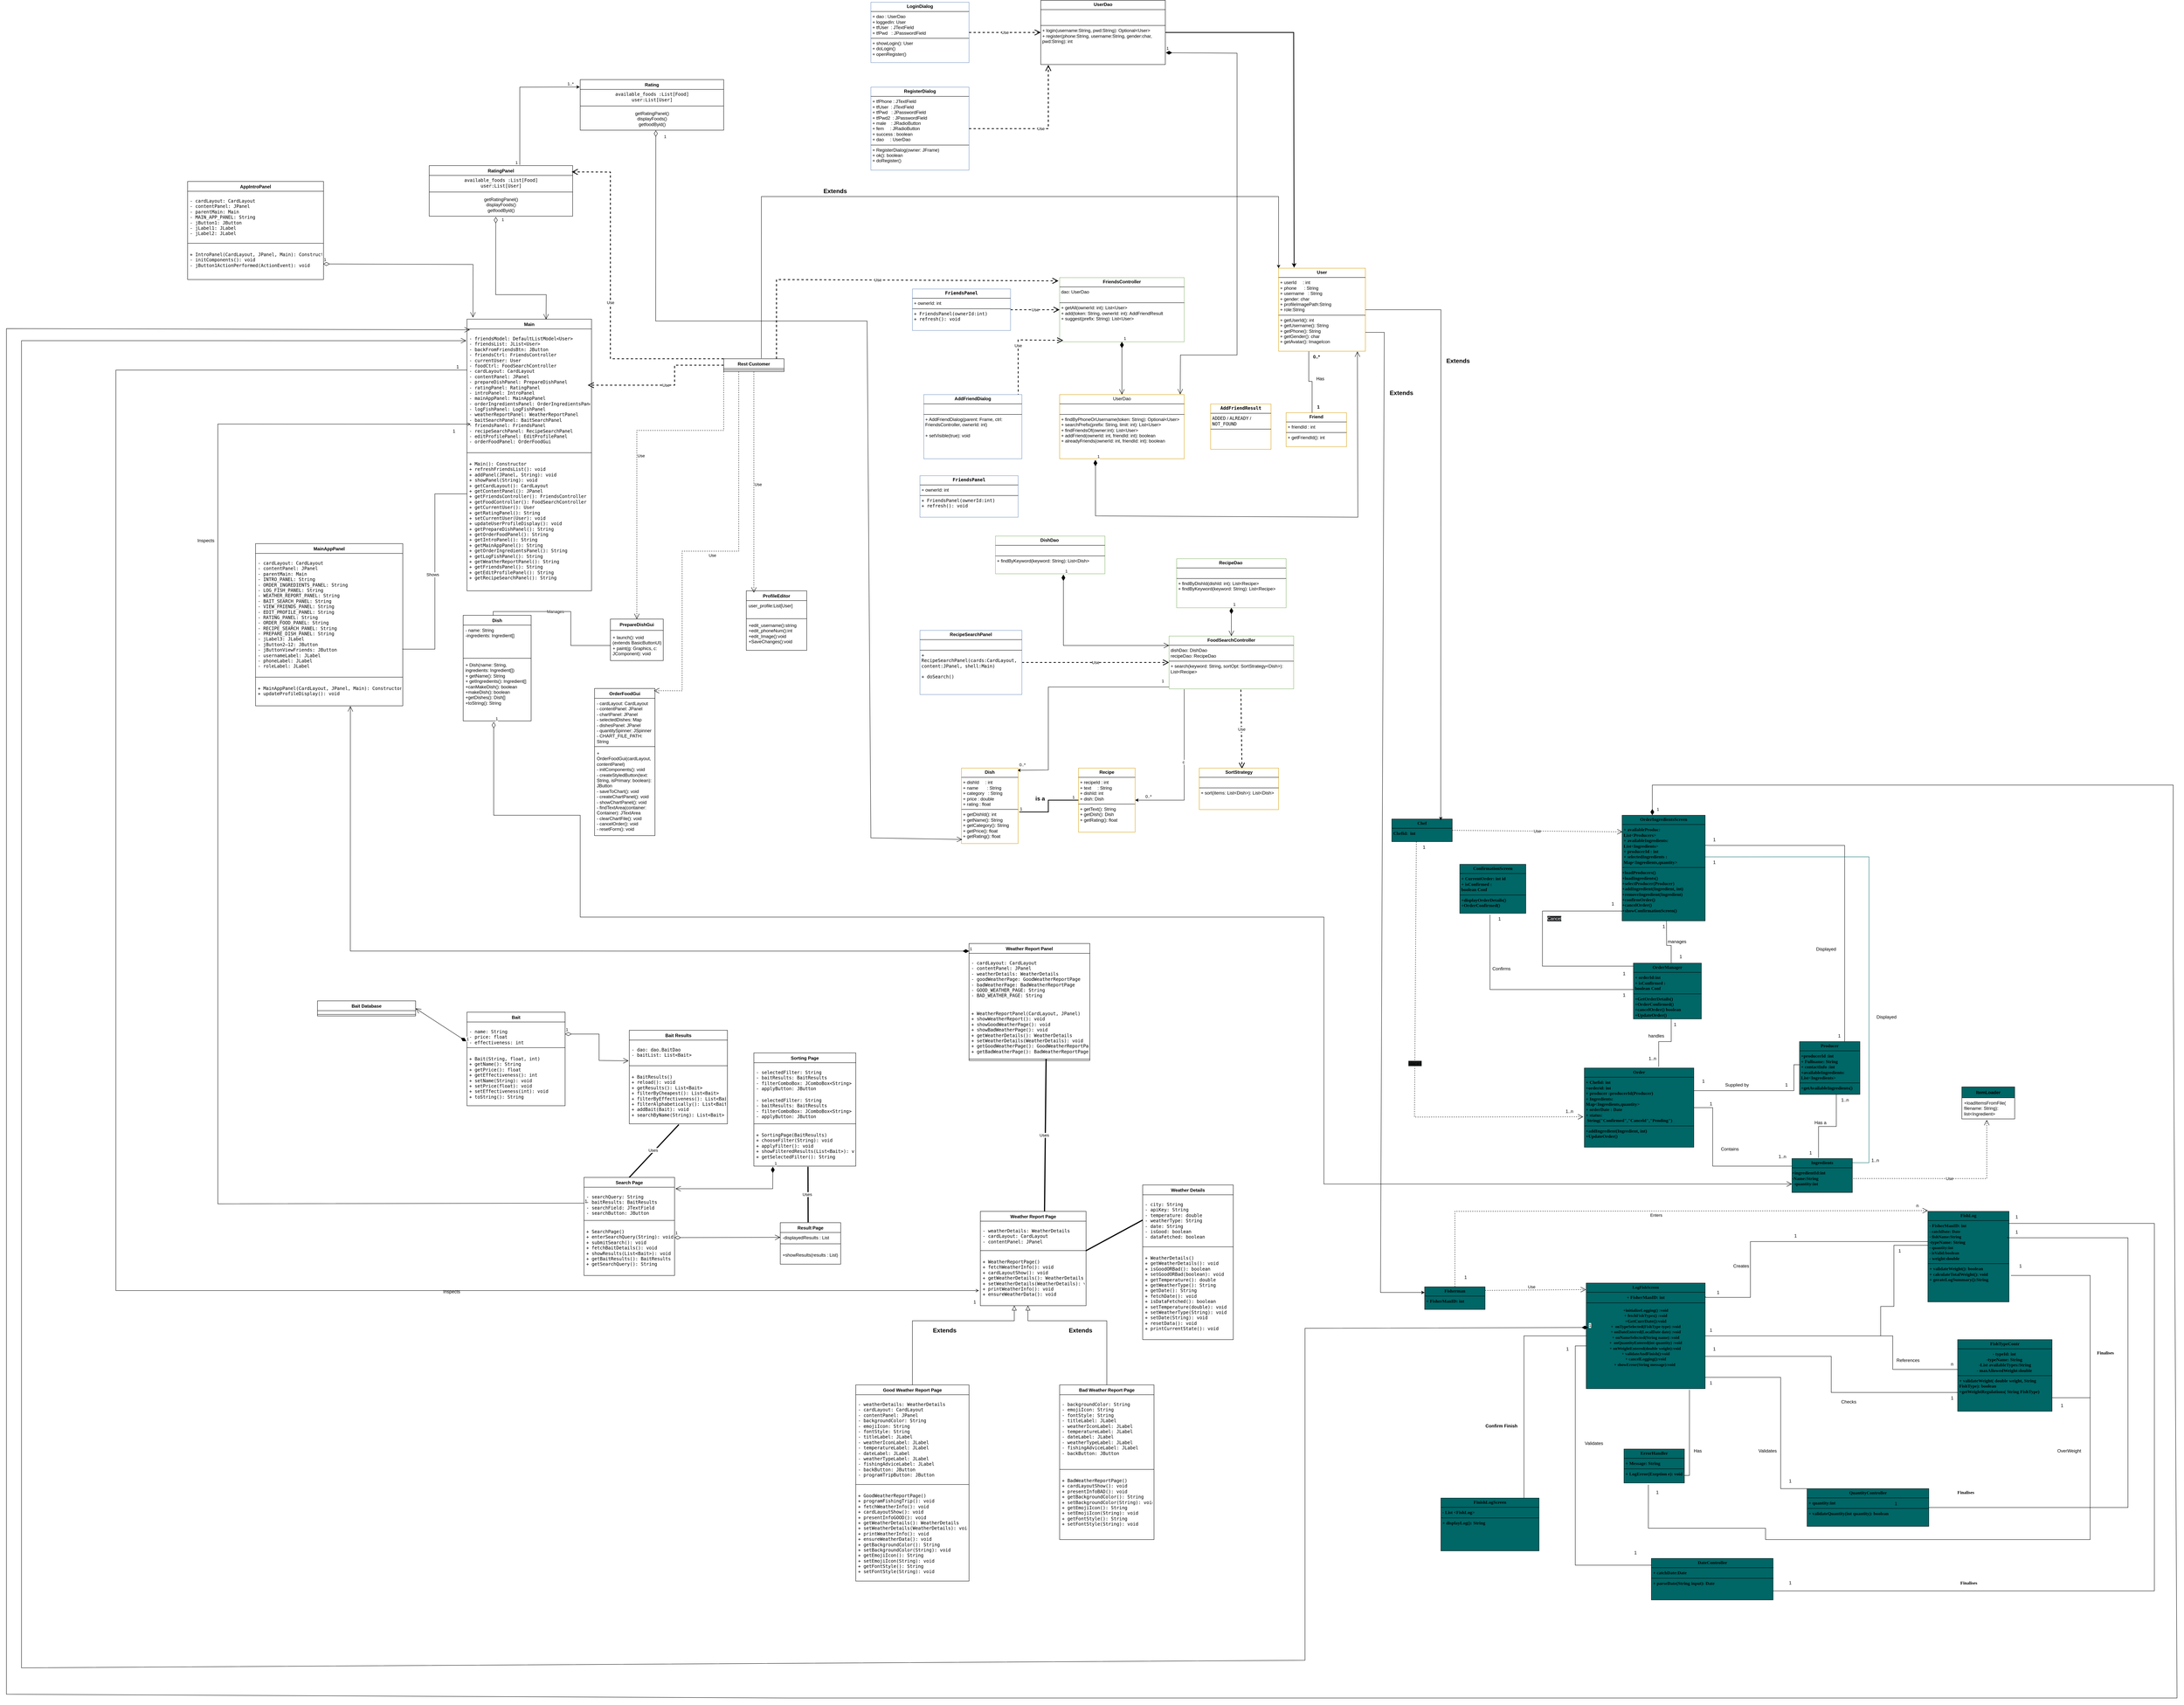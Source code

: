 <mxfile version="26.0.16">
  <diagram name="Page-1" id="YtV_MBaxOXHyL8krOH8G">
    <mxGraphModel dx="4496" dy="3765" grid="1" gridSize="10" guides="1" tooltips="1" connect="1" arrows="1" fold="1" page="1" pageScale="1" pageWidth="850" pageHeight="1100" math="0" shadow="0">
      <root>
        <mxCell id="0" />
        <mxCell id="1" parent="0" />
        <mxCell id="tQyVGpeCjlCovoECdZ1f-1" value="OrderFoodGui" style="swimlane;fontStyle=1;align=center;verticalAlign=top;childLayout=stackLayout;horizontal=1;startSize=26;horizontalStack=0;resizeParent=1;resizeParentMax=0;resizeLast=0;collapsible=1;marginBottom=0;whiteSpace=wrap;html=1;" vertex="1" parent="1">
          <mxGeometry x="-42" y="-116" width="160" height="390" as="geometry" />
        </mxCell>
        <mxCell id="tQyVGpeCjlCovoECdZ1f-2" value="- cardLayout: CardLayout&lt;div&gt;- contentPanel: JPanel&lt;/div&gt;&lt;div&gt;- chartPanel: JPanel&lt;/div&gt;&lt;div&gt;- selectedDishes: Map&lt;/div&gt;&lt;div&gt;- dishesPanel: JPanel&amp;nbsp;&lt;/div&gt;&lt;div&gt;- quantitySpinner: JSpinner&lt;/div&gt;&lt;div&gt;- CHART_FILE_PATH: String&lt;/div&gt;" style="text;strokeColor=none;fillColor=none;align=left;verticalAlign=top;spacingLeft=4;spacingRight=4;overflow=hidden;rotatable=0;points=[[0,0.5],[1,0.5]];portConstraint=eastwest;whiteSpace=wrap;html=1;" vertex="1" parent="tQyVGpeCjlCovoECdZ1f-1">
          <mxGeometry y="26" width="160" height="124" as="geometry" />
        </mxCell>
        <mxCell id="tQyVGpeCjlCovoECdZ1f-3" value="" style="line;strokeWidth=1;fillColor=none;align=left;verticalAlign=middle;spacingTop=-1;spacingLeft=3;spacingRight=3;rotatable=0;labelPosition=right;points=[];portConstraint=eastwest;strokeColor=inherit;" vertex="1" parent="tQyVGpeCjlCovoECdZ1f-1">
          <mxGeometry y="150" width="160" height="8" as="geometry" />
        </mxCell>
        <mxCell id="tQyVGpeCjlCovoECdZ1f-4" value="+ OrderFoodGui(cardLayout, contentPanel)&lt;div&gt;- initComponents(): void&lt;/div&gt;&lt;div&gt;- createStyledButton(text: String, isPrimary: boolean): JButton&amp;nbsp;&lt;/div&gt;&lt;div&gt;- saveToChart(): void&lt;/div&gt;&lt;div&gt;- createChartPanel(): void&lt;/div&gt;&lt;div&gt;- showChartPanel(): void&lt;/div&gt;&lt;div&gt;- findTextArea(container: Container): JTextArea&lt;/div&gt;&lt;div&gt;- clearChartFile(): void&lt;/div&gt;&lt;div&gt;- cancelOrder(): void&lt;/div&gt;&lt;div&gt;- resetForm(): void&amp;nbsp;&lt;/div&gt;" style="text;strokeColor=none;fillColor=none;align=left;verticalAlign=top;spacingLeft=4;spacingRight=4;overflow=hidden;rotatable=0;points=[[0,0.5],[1,0.5]];portConstraint=eastwest;whiteSpace=wrap;html=1;" vertex="1" parent="tQyVGpeCjlCovoECdZ1f-1">
          <mxGeometry y="158" width="160" height="232" as="geometry" />
        </mxCell>
        <mxCell id="tQyVGpeCjlCovoECdZ1f-5" value="Dish" style="swimlane;fontStyle=1;align=center;verticalAlign=top;childLayout=stackLayout;horizontal=1;startSize=26;horizontalStack=0;resizeParent=1;resizeParentMax=0;resizeLast=0;collapsible=1;marginBottom=0;whiteSpace=wrap;html=1;strokeColor=light-dark(#000000,#00FF00);" vertex="1" parent="1">
          <mxGeometry x="-390" y="-310" width="180" height="280" as="geometry" />
        </mxCell>
        <mxCell id="tQyVGpeCjlCovoECdZ1f-6" value="&lt;div&gt;- name: String&amp;nbsp; &amp;nbsp; &amp;nbsp; &amp;nbsp; &amp;nbsp; &amp;nbsp; &amp;nbsp; &amp;nbsp; &amp;nbsp; &amp;nbsp; &lt;span style=&quot;background-color: transparent; color: light-dark(rgb(0, 0, 0), rgb(255, 255, 255));&quot;&gt;&amp;nbsp;&lt;br&gt;-ingredients: Ingredient[]&lt;/span&gt;&lt;/div&gt;" style="text;strokeColor=none;fillColor=none;align=left;verticalAlign=top;spacingLeft=4;spacingRight=4;overflow=hidden;rotatable=0;points=[[0,0.5],[1,0.5]];portConstraint=eastwest;whiteSpace=wrap;html=1;" vertex="1" parent="tQyVGpeCjlCovoECdZ1f-5">
          <mxGeometry y="26" width="180" height="84" as="geometry" />
        </mxCell>
        <mxCell id="tQyVGpeCjlCovoECdZ1f-7" value="" style="line;strokeWidth=1;fillColor=none;align=left;verticalAlign=middle;spacingTop=-1;spacingLeft=3;spacingRight=3;rotatable=0;labelPosition=right;points=[];portConstraint=eastwest;strokeColor=inherit;" vertex="1" parent="tQyVGpeCjlCovoECdZ1f-5">
          <mxGeometry y="110" width="180" height="8" as="geometry" />
        </mxCell>
        <mxCell id="tQyVGpeCjlCovoECdZ1f-8" value="&lt;div&gt;+ Dish(name: String, ingredients: Ingredient[])&amp;nbsp;&amp;nbsp;&lt;/div&gt;&lt;div&gt;+ getName(): String&amp;nbsp; &amp;nbsp; &amp;nbsp; &amp;nbsp; &amp;nbsp; &amp;nbsp; &amp;nbsp;&lt;/div&gt;&lt;div&gt;+ getIngredients(): Ingredient[]&amp;nbsp;&amp;nbsp;&lt;/div&gt;&lt;div&gt;+canMakeDish(): boolean&amp;nbsp;&lt;br&gt;&lt;span style=&quot;background-color: transparent; color: light-dark(rgb(0, 0, 0), rgb(255, 255, 255));&quot;&gt;+makeDish(): boolean&amp;nbsp; &amp;nbsp; &amp;nbsp; &amp;nbsp;&amp;nbsp;&lt;/span&gt;&lt;/div&gt;&lt;div&gt;+getDishes(): Dish[]&amp;nbsp; &amp;nbsp; &amp;nbsp; &amp;nbsp; &amp;nbsp; &amp;nbsp;&amp;nbsp;&lt;br&gt;&lt;span style=&quot;background-color: transparent; color: light-dark(rgb(0, 0, 0), rgb(255, 255, 255));&quot;&gt;+toString(): String&lt;/span&gt;&lt;/div&gt;" style="text;strokeColor=none;fillColor=none;align=left;verticalAlign=top;spacingLeft=4;spacingRight=4;overflow=hidden;rotatable=0;points=[[0,0.5],[1,0.5]];portConstraint=eastwest;whiteSpace=wrap;html=1;" vertex="1" parent="tQyVGpeCjlCovoECdZ1f-5">
          <mxGeometry y="118" width="180" height="162" as="geometry" />
        </mxCell>
        <mxCell id="tQyVGpeCjlCovoECdZ1f-13" value="" style="endArrow=none;html=1;edgeStyle=orthogonalEdgeStyle;rounded=0;exitX=0;exitY=0.5;exitDx=0;exitDy=0;entryX=0.441;entryY=0;entryDx=0;entryDy=0;entryPerimeter=0;" edge="1" parent="1" target="tQyVGpeCjlCovoECdZ1f-5" source="tQyVGpeCjlCovoECdZ1f-20">
          <mxGeometry relative="1" as="geometry">
            <mxPoint x="-530" y="-135" as="sourcePoint" />
            <mxPoint x="-333" y="50" as="targetPoint" />
          </mxGeometry>
        </mxCell>
        <mxCell id="tQyVGpeCjlCovoECdZ1f-14" value="Manages" style="edgeLabel;html=1;align=center;verticalAlign=middle;resizable=0;points=[];" vertex="1" connectable="0" parent="tQyVGpeCjlCovoECdZ1f-13">
          <mxGeometry x="0.153" y="1" relative="1" as="geometry">
            <mxPoint y="-1" as="offset" />
          </mxGeometry>
        </mxCell>
        <mxCell id="tQyVGpeCjlCovoECdZ1f-15" value="Use" style="endArrow=open;endSize=12;dashed=1;html=1;rounded=0;entryX=0.983;entryY=0.015;entryDx=0;entryDy=0;exitX=0.25;exitY=1;exitDx=0;exitDy=0;entryPerimeter=0;" edge="1" parent="1" source="tQyVGpeCjlCovoECdZ1f-29" target="tQyVGpeCjlCovoECdZ1f-1">
          <mxGeometry x="0.021" y="11" width="160" relative="1" as="geometry">
            <mxPoint x="400" y="-957" as="sourcePoint" />
            <mxPoint x="190" y="-145.43" as="targetPoint" />
            <Array as="points">
              <mxPoint x="340" y="-480" />
              <mxPoint x="190" y="-480" />
              <mxPoint x="190" y="-110" />
            </Array>
            <mxPoint as="offset" />
          </mxGeometry>
        </mxCell>
        <mxCell id="tQyVGpeCjlCovoECdZ1f-16" value="Use" style="endArrow=open;endSize=12;dashed=1;html=1;rounded=0;exitX=0;exitY=1;exitDx=0;exitDy=0;entryX=0.5;entryY=0;entryDx=0;entryDy=0;" edge="1" parent="1" target="tQyVGpeCjlCovoECdZ1f-19" source="tQyVGpeCjlCovoECdZ1f-29">
          <mxGeometry x="0.021" y="11" width="160" relative="1" as="geometry">
            <mxPoint x="40" y="-336" as="sourcePoint" />
            <mxPoint x="200" y="-310" as="targetPoint" />
            <Array as="points">
              <mxPoint x="300" y="-800" />
              <mxPoint x="70" y="-800" />
            </Array>
            <mxPoint as="offset" />
          </mxGeometry>
        </mxCell>
        <mxCell id="tQyVGpeCjlCovoECdZ1f-19" value="PrepareDishGui" style="swimlane;fontStyle=1;align=center;verticalAlign=middle;childLayout=stackLayout;horizontal=1;startSize=30;horizontalStack=0;resizeParent=1;resizeParentMax=0;resizeLast=0;collapsible=0;marginBottom=0;html=1;whiteSpace=wrap;" vertex="1" parent="1">
          <mxGeometry y="-300" width="140" height="110" as="geometry" />
        </mxCell>
        <mxCell id="tQyVGpeCjlCovoECdZ1f-20" value="+ launch(): void&lt;div&gt;(extends BasicButtonUI)&lt;/div&gt;&lt;div&gt;+ paint(g: Graphics, c: JComponent): void&lt;/div&gt;" style="text;html=1;strokeColor=none;fillColor=none;align=left;verticalAlign=middle;spacingLeft=4;spacingRight=4;overflow=hidden;rotatable=0;points=[[0,0.5],[1,0.5]];portConstraint=eastwest;whiteSpace=wrap;" vertex="1" parent="tQyVGpeCjlCovoECdZ1f-19">
          <mxGeometry y="30" width="140" height="80" as="geometry" />
        </mxCell>
        <mxCell id="tQyVGpeCjlCovoECdZ1f-21" value="Main" style="swimlane;fontStyle=1;align=center;verticalAlign=top;childLayout=stackLayout;horizontal=1;startSize=26;horizontalStack=0;resizeParent=1;resizeParentMax=0;resizeLast=0;collapsible=1;marginBottom=0;whiteSpace=wrap;html=1;" vertex="1" parent="1">
          <mxGeometry x="-380" y="-1095" width="330" height="720" as="geometry" />
        </mxCell>
        <mxCell id="tQyVGpeCjlCovoECdZ1f-22" value="&lt;pre&gt;- friendsModel: DefaultListModel&amp;lt;User&amp;gt; &lt;br/&gt;- friendsList: JList&amp;lt;User&amp;gt;   &lt;br/&gt;- backFromFriendsBtn: JButton&lt;br/&gt;- friendsCtrl: FriendsController &lt;br/&gt;- currentUser: User          &lt;br/&gt;- foodCtrl: FoodSearchController &lt;br/&gt;- cardLayout: CardLayout     &lt;br/&gt;- contentPanel: JPanel       &lt;br/&gt;- prepareDishPanel: PrepareDishPanel &lt;br/&gt;- ratingPanel: RatingPanel   &lt;br/&gt;- introPanel: IntroPanel     &lt;br/&gt;- mainAppPanel: MainAppPanel &lt;br/&gt;- orderIngredientsPanel: OrderIngredientsPanel &lt;br/&gt;- logFishPanel: LogFishPanel &lt;br/&gt;- weatherReportPanel: WeatherReportPanel &lt;br/&gt;- baitSearchPanel: BaitSearchPanel &lt;br/&gt;- friendsPanel: FriendsPanel &lt;br/&gt;- recipeSearchPanel: RecipeSearchPanel &lt;br/&gt;- editProfilePanel: EditProfilePanel &lt;br/&gt;- orderFoodPanel: OrderFoodGui &lt;/pre&gt;" style="text;strokeColor=none;fillColor=none;align=left;verticalAlign=top;spacingLeft=4;spacingRight=4;overflow=hidden;rotatable=0;points=[[0,0.5],[1,0.5]];portConstraint=eastwest;whiteSpace=wrap;html=1;" vertex="1" parent="tQyVGpeCjlCovoECdZ1f-21">
          <mxGeometry y="26" width="330" height="324" as="geometry" />
        </mxCell>
        <mxCell id="tQyVGpeCjlCovoECdZ1f-23" value="" style="line;strokeWidth=1;fillColor=none;align=left;verticalAlign=middle;spacingTop=-1;spacingLeft=3;spacingRight=3;rotatable=0;labelPosition=right;points=[];portConstraint=eastwest;strokeColor=inherit;" vertex="1" parent="tQyVGpeCjlCovoECdZ1f-21">
          <mxGeometry y="350" width="330" height="8" as="geometry" />
        </mxCell>
        <mxCell id="tQyVGpeCjlCovoECdZ1f-24" value="&lt;pre&gt;+ Main(): Constructor        &lt;br/&gt;+ refreshFriendsList(): void &lt;br/&gt;+ addPanel(JPanel, String): void &lt;br/&gt;+ showPanel(String): void    &lt;br/&gt;+ getCardLayout(): CardLayout&lt;br/&gt;+ getContentPanel(): JPanel  &lt;br/&gt;+ getFriendsController(): FriendsController &lt;br/&gt;+ getFoodController(): FoodSearchController &lt;br/&gt;+ getCurrentUser(): User     &lt;br/&gt;+ getRatingPanel(): String   &lt;br/&gt;+ setCurrentUser(User): void &lt;br/&gt;+ updateUserProfileDisplay(): void &lt;br/&gt;+ getPrepareDishPanel(): String &lt;br/&gt;+ getOrderFoodPanel(): String&lt;br/&gt;+ getIntroPanel(): String    &lt;br/&gt;+ getMainAppPanel(): String  &lt;br/&gt;+ getOrderIngredientsPanel(): String &lt;br/&gt;+ getLogFishPanel(): String  &lt;br/&gt;+ getWeatherReportPanel(): String &lt;br/&gt;+ getFriendsPanel(): String  &lt;br/&gt;+ getEditProfilePanel(): String &lt;br/&gt;+ getRecipeSearchPanel(): String&lt;/pre&gt;" style="text;strokeColor=none;fillColor=none;align=left;verticalAlign=top;spacingLeft=4;spacingRight=4;overflow=hidden;rotatable=0;points=[[0,0.5],[1,0.5]];portConstraint=eastwest;whiteSpace=wrap;html=1;" vertex="1" parent="tQyVGpeCjlCovoECdZ1f-21">
          <mxGeometry y="358" width="330" height="362" as="geometry" />
        </mxCell>
        <mxCell id="tQyVGpeCjlCovoECdZ1f-25" value="MainAppPanel" style="swimlane;fontStyle=1;align=center;verticalAlign=top;childLayout=stackLayout;horizontal=1;startSize=26;horizontalStack=0;resizeParent=1;resizeParentMax=0;resizeLast=0;collapsible=1;marginBottom=0;whiteSpace=wrap;html=1;" vertex="1" parent="1">
          <mxGeometry x="-940" y="-500" width="390" height="430" as="geometry" />
        </mxCell>
        <mxCell id="tQyVGpeCjlCovoECdZ1f-26" value="&lt;pre&gt;- cardLayout: CardLayout     &lt;br/&gt;- contentPanel: JPanel       &lt;br/&gt;- parentMain: Main           &lt;br/&gt;- INTRO_PANEL: String        &lt;br/&gt;- ORDER_INGREDIENTS_PANEL: String &lt;br/&gt;- LOG_FISH_PANEL: String     &lt;br/&gt;- WEATHER_REPORT_PANEL: String &lt;br/&gt;- BAIT_SEARCH_PANEL: String  &lt;br/&gt;- VIEW_FRIENDS_PANEL: String &lt;br/&gt;- EDIT_PROFILE_PANEL: String &lt;br/&gt;- RATING_PANEL: String       &lt;br/&gt;- ORDER_FOOD_PANEL: String   &lt;br/&gt;- RECIPE_SEARCH_PANEL: String &lt;br/&gt;- PREPARE_DISH_PANEL: String &lt;br/&gt;- jLabel3: JLabel            &lt;br/&gt;- jButton2–12: JButton       &lt;br/&gt;- jButtonViewFriends: JButton&lt;br/&gt;- usernameLabel: JLabel      &lt;br/&gt;- phoneLabel: JLabel         &lt;br/&gt;- roleLabel: JLabel&lt;/pre&gt;" style="text;strokeColor=none;fillColor=none;align=left;verticalAlign=top;spacingLeft=4;spacingRight=4;overflow=hidden;rotatable=0;points=[[0,0.5],[1,0.5]];portConstraint=eastwest;whiteSpace=wrap;html=1;" vertex="1" parent="tQyVGpeCjlCovoECdZ1f-25">
          <mxGeometry y="26" width="390" height="324" as="geometry" />
        </mxCell>
        <mxCell id="tQyVGpeCjlCovoECdZ1f-27" value="" style="line;strokeWidth=1;fillColor=none;align=left;verticalAlign=middle;spacingTop=-1;spacingLeft=3;spacingRight=3;rotatable=0;labelPosition=right;points=[];portConstraint=eastwest;strokeColor=inherit;" vertex="1" parent="tQyVGpeCjlCovoECdZ1f-25">
          <mxGeometry y="350" width="390" height="8" as="geometry" />
        </mxCell>
        <mxCell id="tQyVGpeCjlCovoECdZ1f-28" value="&lt;pre&gt;+ MainAppPanel(CardLayout, JPanel, Main): Constructor &lt;br/&gt;+ updateProfileDisplay(): void &lt;/pre&gt;" style="text;strokeColor=none;fillColor=none;align=left;verticalAlign=top;spacingLeft=4;spacingRight=4;overflow=hidden;rotatable=0;points=[[0,0.5],[1,0.5]];portConstraint=eastwest;whiteSpace=wrap;html=1;" vertex="1" parent="tQyVGpeCjlCovoECdZ1f-25">
          <mxGeometry y="358" width="390" height="72" as="geometry" />
        </mxCell>
        <mxCell id="tQyVGpeCjlCovoECdZ1f-29" value="Rest Customer" style="swimlane;fontStyle=1;align=center;verticalAlign=top;childLayout=stackLayout;horizontal=1;startSize=26;horizontalStack=0;resizeParent=1;resizeParentMax=0;resizeLast=0;collapsible=1;marginBottom=0;whiteSpace=wrap;html=1;" vertex="1" parent="1">
          <mxGeometry x="300" y="-990" width="160" height="34" as="geometry" />
        </mxCell>
        <mxCell id="tQyVGpeCjlCovoECdZ1f-30" value="" style="line;strokeWidth=1;fillColor=none;align=left;verticalAlign=middle;spacingTop=-1;spacingLeft=3;spacingRight=3;rotatable=0;labelPosition=right;points=[];portConstraint=eastwest;strokeColor=inherit;" vertex="1" parent="tQyVGpeCjlCovoECdZ1f-29">
          <mxGeometry y="26" width="160" height="8" as="geometry" />
        </mxCell>
        <mxCell id="tQyVGpeCjlCovoECdZ1f-32" value="" style="endArrow=none;html=1;edgeStyle=orthogonalEdgeStyle;rounded=0;exitX=0.001;exitY=0.29;exitDx=0;exitDy=0;entryX=0.997;entryY=0.783;entryDx=0;entryDy=0;entryPerimeter=0;exitPerimeter=0;" edge="1" parent="1" source="tQyVGpeCjlCovoECdZ1f-24" target="tQyVGpeCjlCovoECdZ1f-26">
          <mxGeometry relative="1" as="geometry">
            <mxPoint x="264.22" y="-556.514" as="sourcePoint" />
            <mxPoint x="-50.0" y="-583.972" as="targetPoint" />
          </mxGeometry>
        </mxCell>
        <mxCell id="tQyVGpeCjlCovoECdZ1f-33" value="Shows" style="edgeLabel;html=1;align=center;verticalAlign=middle;resizable=0;points=[];" vertex="1" connectable="0" parent="tQyVGpeCjlCovoECdZ1f-32">
          <mxGeometry x="0.025" y="-6" relative="1" as="geometry">
            <mxPoint as="offset" />
          </mxGeometry>
        </mxCell>
        <mxCell id="tQyVGpeCjlCovoECdZ1f-34" value="1" style="endArrow=open;html=1;endSize=12;startArrow=diamondThin;startSize=14;startFill=0;edgeStyle=orthogonalEdgeStyle;align=left;verticalAlign=bottom;rounded=0;entryX=0;entryY=0.75;entryDx=0;entryDy=0;fillColor=#828282;strokeColor=light-dark(#000000,#00FF00);exitX=0.449;exitY=1.017;exitDx=0;exitDy=0;exitPerimeter=0;" edge="1" parent="1" source="tQyVGpeCjlCovoECdZ1f-8" target="tQyVGpeCjlCovoECdZ1f-361">
          <mxGeometry x="-1" y="3" relative="1" as="geometry">
            <mxPoint x="-310" y="-20" as="sourcePoint" />
            <mxPoint x="20" y="180.052" as="targetPoint" />
            <Array as="points">
              <mxPoint x="-309" y="220" />
              <mxPoint x="-80" y="220" />
              <mxPoint x="-80" y="490" />
              <mxPoint x="1890" y="490" />
              <mxPoint x="1890" y="1198" />
            </Array>
          </mxGeometry>
        </mxCell>
        <mxCell id="tQyVGpeCjlCovoECdZ1f-41" value="&lt;b&gt;0..*&lt;/b&gt;" style="text;html=1;align=center;verticalAlign=middle;resizable=0;points=[];autosize=1;strokeColor=none;fillColor=none;" vertex="1" parent="1">
          <mxGeometry x="970" y="138" width="40" height="30" as="geometry" />
        </mxCell>
        <mxCell id="tQyVGpeCjlCovoECdZ1f-126" value="Weather Report Page" style="swimlane;fontStyle=1;align=center;verticalAlign=top;childLayout=stackLayout;horizontal=1;startSize=26;horizontalStack=0;resizeParent=1;resizeParentMax=0;resizeLast=0;collapsible=1;marginBottom=0;whiteSpace=wrap;html=1;" vertex="1" parent="1">
          <mxGeometry x="980" y="1270" width="280" height="250" as="geometry" />
        </mxCell>
        <mxCell id="tQyVGpeCjlCovoECdZ1f-127" value="&lt;pre&gt;- weatherDetails: WeatherDetails &lt;br/&gt;- cardLayout: CardLayout     &lt;br/&gt;- contentPanel: JPanel &lt;/pre&gt;" style="text;strokeColor=none;fillColor=none;align=left;verticalAlign=top;spacingLeft=4;spacingRight=4;overflow=hidden;rotatable=0;points=[[0,0.5],[1,0.5]];portConstraint=eastwest;whiteSpace=wrap;html=1;" vertex="1" parent="tQyVGpeCjlCovoECdZ1f-126">
          <mxGeometry y="26" width="280" height="74" as="geometry" />
        </mxCell>
        <mxCell id="tQyVGpeCjlCovoECdZ1f-128" value="" style="line;strokeWidth=1;fillColor=none;align=left;verticalAlign=middle;spacingTop=-1;spacingLeft=3;spacingRight=3;rotatable=0;labelPosition=right;points=[];portConstraint=eastwest;strokeColor=inherit;" vertex="1" parent="tQyVGpeCjlCovoECdZ1f-126">
          <mxGeometry y="100" width="280" height="8" as="geometry" />
        </mxCell>
        <mxCell id="tQyVGpeCjlCovoECdZ1f-129" value="&lt;pre&gt;+ WeatherReportPage()        &lt;br/&gt;+ fetchWeatherInfo(): void   &lt;br/&gt;+ cardLayoutShow(): void     &lt;br/&gt;+ getWeatherDetails(): WeatherDetails &lt;br/&gt;+ setWeatherDetails(WeatherDetails): void &lt;br/&gt;+ printWeatherInfo(): void   &lt;br/&gt;+ ensureWeatherData(): void&lt;/pre&gt;" style="text;strokeColor=none;fillColor=none;align=left;verticalAlign=top;spacingLeft=4;spacingRight=4;overflow=hidden;rotatable=0;points=[[0,0.5],[1,0.5]];portConstraint=eastwest;whiteSpace=wrap;html=1;" vertex="1" parent="tQyVGpeCjlCovoECdZ1f-126">
          <mxGeometry y="108" width="280" height="142" as="geometry" />
        </mxCell>
        <mxCell id="tQyVGpeCjlCovoECdZ1f-130" value="Weather Details" style="swimlane;fontStyle=1;align=center;verticalAlign=top;childLayout=stackLayout;horizontal=1;startSize=26;horizontalStack=0;resizeParent=1;resizeParentMax=0;resizeLast=0;collapsible=1;marginBottom=0;whiteSpace=wrap;html=1;" vertex="1" parent="1">
          <mxGeometry x="1410" y="1200" width="240" height="410" as="geometry" />
        </mxCell>
        <mxCell id="tQyVGpeCjlCovoECdZ1f-131" value="&lt;pre&gt;- city: String               &lt;br/&gt;- apiKey: String             &lt;br/&gt;- temperature: double        &lt;br/&gt;- weatherType: String        &lt;br/&gt;- date: String               &lt;br/&gt;- isGood: boolean            &lt;br/&gt;- dataFetched: boolean &lt;/pre&gt;" style="text;strokeColor=none;fillColor=none;align=left;verticalAlign=top;spacingLeft=4;spacingRight=4;overflow=hidden;rotatable=0;points=[[0,0.5],[1,0.5]];portConstraint=eastwest;whiteSpace=wrap;html=1;" vertex="1" parent="tQyVGpeCjlCovoECdZ1f-130">
          <mxGeometry y="26" width="240" height="134" as="geometry" />
        </mxCell>
        <mxCell id="tQyVGpeCjlCovoECdZ1f-132" value="" style="line;strokeWidth=1;fillColor=none;align=left;verticalAlign=middle;spacingTop=-1;spacingLeft=3;spacingRight=3;rotatable=0;labelPosition=right;points=[];portConstraint=eastwest;strokeColor=inherit;" vertex="1" parent="tQyVGpeCjlCovoECdZ1f-130">
          <mxGeometry y="160" width="240" height="8" as="geometry" />
        </mxCell>
        <mxCell id="tQyVGpeCjlCovoECdZ1f-133" value="&lt;pre&gt;+ WeatherDetails()           &lt;br/&gt;+ getWeatherDetails(): void  &lt;br/&gt;+ isGoodORBad(): boolean     &lt;br/&gt;+ setGoodORBad(boolean): void&lt;br/&gt;+ getTemperature(): double   &lt;br/&gt;+ getWeatherType(): String   &lt;br/&gt;+ getDate(): String          &lt;br/&gt;+ fetchDate(): void          &lt;br/&gt;+ isDataFetched(): boolean   &lt;br/&gt;+ setTemperature(double): void&lt;br/&gt;+ setWeatherType(String): void&lt;br/&gt;+ setDate(String): void      &lt;br/&gt;+ resetData(): void          &lt;br/&gt;+ printCurrentState(): void  &lt;/pre&gt;" style="text;strokeColor=none;fillColor=none;align=left;verticalAlign=top;spacingLeft=4;spacingRight=4;overflow=hidden;rotatable=0;points=[[0,0.5],[1,0.5]];portConstraint=eastwest;whiteSpace=wrap;html=1;" vertex="1" parent="tQyVGpeCjlCovoECdZ1f-130">
          <mxGeometry y="168" width="240" height="242" as="geometry" />
        </mxCell>
        <mxCell id="tQyVGpeCjlCovoECdZ1f-134" value="" style="endArrow=none;startArrow=none;endFill=0;startFill=0;endSize=8;html=1;verticalAlign=bottom;labelBackgroundColor=none;strokeWidth=3;rounded=0;exitX=0.996;exitY=1.065;exitDx=0;exitDy=0;exitPerimeter=0;entryX=0;entryY=0.5;entryDx=0;entryDy=0;" edge="1" parent="1" source="tQyVGpeCjlCovoECdZ1f-127" target="tQyVGpeCjlCovoECdZ1f-131">
          <mxGeometry width="160" relative="1" as="geometry">
            <mxPoint x="1360" y="1610" as="sourcePoint" />
            <mxPoint x="1520" y="1610" as="targetPoint" />
          </mxGeometry>
        </mxCell>
        <mxCell id="tQyVGpeCjlCovoECdZ1f-135" value="Good Weather Report Page" style="swimlane;fontStyle=1;align=center;verticalAlign=top;childLayout=stackLayout;horizontal=1;startSize=26;horizontalStack=0;resizeParent=1;resizeParentMax=0;resizeLast=0;collapsible=1;marginBottom=0;whiteSpace=wrap;html=1;" vertex="1" parent="1">
          <mxGeometry x="650" y="1730" width="300" height="520" as="geometry" />
        </mxCell>
        <mxCell id="tQyVGpeCjlCovoECdZ1f-136" value="&lt;pre&gt;- weatherDetails: WeatherDetails &lt;br&gt;- cardLayout: CardLayout     &lt;br&gt;- contentPanel: JPanel       &lt;br&gt;- backgroundColor: String    &lt;br&gt;- emojiIcon: String          &lt;br&gt;- fontStyle: String          &lt;br&gt;- titleLabel: JLabel         &lt;br&gt;- weatherIconLabel: JLabel   &lt;br&gt;- temperatureLabel: JLabel   &lt;br&gt;- dateLabel: JLabel          &lt;br&gt;- weatherTypeLabel: JLabel   &lt;br&gt;- fishingAdviceLabel: JLabel &lt;br&gt;- backButton: JButton        &lt;br&gt;- programTripButton: JButton &lt;/pre&gt;" style="text;strokeColor=none;fillColor=none;align=left;verticalAlign=top;spacingLeft=4;spacingRight=4;overflow=hidden;rotatable=0;points=[[0,0.5],[1,0.5]];portConstraint=eastwest;whiteSpace=wrap;html=1;" vertex="1" parent="tQyVGpeCjlCovoECdZ1f-135">
          <mxGeometry y="26" width="300" height="234" as="geometry" />
        </mxCell>
        <mxCell id="tQyVGpeCjlCovoECdZ1f-137" value="" style="line;strokeWidth=1;fillColor=none;align=left;verticalAlign=middle;spacingTop=-1;spacingLeft=3;spacingRight=3;rotatable=0;labelPosition=right;points=[];portConstraint=eastwest;strokeColor=inherit;" vertex="1" parent="tQyVGpeCjlCovoECdZ1f-135">
          <mxGeometry y="260" width="300" height="8" as="geometry" />
        </mxCell>
        <mxCell id="tQyVGpeCjlCovoECdZ1f-138" value="&lt;pre&gt;+ GoodWeatherReportPage()    &lt;br/&gt;+ programFishingTrip(): void &lt;br/&gt;+ fetchWeatherInfo(): void   &lt;br/&gt;+ cardLayoutShow(): void     &lt;br/&gt;+ presentInfoGOOD(): void    &lt;br/&gt;+ getWeatherDetails(): WeatherDetails &lt;br/&gt;+ setWeatherDetails(WeatherDetails): void &lt;br/&gt;+ printWeatherInfo(): void   &lt;br/&gt;+ ensureWeatherData(): void  &lt;br/&gt;+ getBackgroundColor(): String&lt;br/&gt;+ setBackgroundColor(String): void &lt;br/&gt;+ getEmojiIcon(): String     &lt;br/&gt;+ setEmojiIcon(String): void &lt;br/&gt;+ getFontStyle(): String     &lt;br/&gt;+ setFontStyle(String): void &lt;/pre&gt;" style="text;strokeColor=none;fillColor=none;align=left;verticalAlign=top;spacingLeft=4;spacingRight=4;overflow=hidden;rotatable=0;points=[[0,0.5],[1,0.5]];portConstraint=eastwest;whiteSpace=wrap;html=1;" vertex="1" parent="tQyVGpeCjlCovoECdZ1f-135">
          <mxGeometry y="268" width="300" height="252" as="geometry" />
        </mxCell>
        <mxCell id="tQyVGpeCjlCovoECdZ1f-139" value="Bad Weather Report Page" style="swimlane;fontStyle=1;align=center;verticalAlign=top;childLayout=stackLayout;horizontal=1;startSize=26;horizontalStack=0;resizeParent=1;resizeParentMax=0;resizeLast=0;collapsible=1;marginBottom=0;whiteSpace=wrap;html=1;" vertex="1" parent="1">
          <mxGeometry x="1190" y="1730" width="250" height="410" as="geometry" />
        </mxCell>
        <mxCell id="tQyVGpeCjlCovoECdZ1f-140" value="&lt;pre&gt;- backgroundColor: String    &lt;br/&gt;- emojiIcon: String          &lt;br/&gt;- fontStyle: String          &lt;br/&gt;- titleLabel: JLabel         &lt;br/&gt;- weatherIconLabel: JLabel   &lt;br/&gt;- temperatureLabel: JLabel   &lt;br/&gt;- dateLabel: JLabel          &lt;br/&gt;- weatherTypeLabel: JLabel   &lt;br/&gt;- fishingAdviceLabel: JLabel &lt;br/&gt;- backButton: JButton &lt;/pre&gt;" style="text;strokeColor=none;fillColor=none;align=left;verticalAlign=top;spacingLeft=4;spacingRight=4;overflow=hidden;rotatable=0;points=[[0,0.5],[1,0.5]];portConstraint=eastwest;whiteSpace=wrap;html=1;" vertex="1" parent="tQyVGpeCjlCovoECdZ1f-139">
          <mxGeometry y="26" width="250" height="194" as="geometry" />
        </mxCell>
        <mxCell id="tQyVGpeCjlCovoECdZ1f-141" value="" style="line;strokeWidth=1;fillColor=none;align=left;verticalAlign=middle;spacingTop=-1;spacingLeft=3;spacingRight=3;rotatable=0;labelPosition=right;points=[];portConstraint=eastwest;strokeColor=inherit;" vertex="1" parent="tQyVGpeCjlCovoECdZ1f-139">
          <mxGeometry y="220" width="250" height="8" as="geometry" />
        </mxCell>
        <mxCell id="tQyVGpeCjlCovoECdZ1f-142" value="&lt;pre&gt;+ BadWeatherReportPage()     &lt;br/&gt;+ cardLayoutShow(): void     &lt;br/&gt;+ presentInfoBAD(): void     &lt;br/&gt;+ getBackgroundColor(): String&lt;br/&gt;+ setBackgroundColor(String): void &lt;br/&gt;+ getEmojiIcon(): String     &lt;br/&gt;+ setEmojiIcon(String): void &lt;br/&gt;+ getFontStyle(): String     &lt;br/&gt;+ setFontStyle(String): void &lt;/pre&gt;" style="text;strokeColor=none;fillColor=none;align=left;verticalAlign=top;spacingLeft=4;spacingRight=4;overflow=hidden;rotatable=0;points=[[0,0.5],[1,0.5]];portConstraint=eastwest;whiteSpace=wrap;html=1;" vertex="1" parent="tQyVGpeCjlCovoECdZ1f-139">
          <mxGeometry y="228" width="250" height="182" as="geometry" />
        </mxCell>
        <mxCell id="tQyVGpeCjlCovoECdZ1f-143" value="" style="endArrow=block;endSize=10;endFill=0;shadow=0;strokeWidth=1;rounded=0;curved=0;edgeStyle=elbowEdgeStyle;elbow=vertical;exitX=0.5;exitY=0;exitDx=0;exitDy=0;" edge="1" parent="1" source="tQyVGpeCjlCovoECdZ1f-139">
          <mxGeometry width="160" relative="1" as="geometry">
            <mxPoint x="1182" y="1612" as="sourcePoint" />
            <mxPoint x="1106" y="1520" as="targetPoint" />
            <Array as="points">
              <mxPoint x="1090" y="1560" />
            </Array>
          </mxGeometry>
        </mxCell>
        <mxCell id="tQyVGpeCjlCovoECdZ1f-144" value="" style="endArrow=block;endSize=10;endFill=0;shadow=0;strokeWidth=1;rounded=0;curved=0;edgeStyle=elbowEdgeStyle;elbow=vertical;exitX=0.5;exitY=0;exitDx=0;exitDy=0;entryX=0.321;entryY=1;entryDx=0;entryDy=0;entryPerimeter=0;" edge="1" parent="1" source="tQyVGpeCjlCovoECdZ1f-135" target="tQyVGpeCjlCovoECdZ1f-129">
          <mxGeometry width="160" relative="1" as="geometry">
            <mxPoint x="992" y="1592" as="sourcePoint" />
            <mxPoint x="1040" y="1520" as="targetPoint" />
            <Array as="points">
              <mxPoint x="990" y="1560" />
            </Array>
          </mxGeometry>
        </mxCell>
        <mxCell id="tQyVGpeCjlCovoECdZ1f-149" value="Search Page" style="swimlane;fontStyle=1;align=center;verticalAlign=top;childLayout=stackLayout;horizontal=1;startSize=26;horizontalStack=0;resizeParent=1;resizeParentMax=0;resizeLast=0;collapsible=1;marginBottom=0;whiteSpace=wrap;html=1;" vertex="1" parent="1">
          <mxGeometry x="-70" y="1180" width="240" height="260" as="geometry" />
        </mxCell>
        <mxCell id="tQyVGpeCjlCovoECdZ1f-150" value="&lt;pre&gt;- searchQuery: String        &lt;br&gt;- baitResults: BaitResults   &lt;br&gt;- searchField: JTextField    &lt;br&gt;- searchButton: JButton &lt;/pre&gt;" style="text;strokeColor=none;fillColor=none;align=left;verticalAlign=top;spacingLeft=4;spacingRight=4;overflow=hidden;rotatable=0;points=[[0,0.5],[1,0.5]];portConstraint=eastwest;whiteSpace=wrap;html=1;" vertex="1" parent="tQyVGpeCjlCovoECdZ1f-149">
          <mxGeometry y="26" width="240" height="84" as="geometry" />
        </mxCell>
        <mxCell id="tQyVGpeCjlCovoECdZ1f-151" value="" style="line;strokeWidth=1;fillColor=none;align=left;verticalAlign=middle;spacingTop=-1;spacingLeft=3;spacingRight=3;rotatable=0;labelPosition=right;points=[];portConstraint=eastwest;strokeColor=inherit;" vertex="1" parent="tQyVGpeCjlCovoECdZ1f-149">
          <mxGeometry y="110" width="240" height="8" as="geometry" />
        </mxCell>
        <mxCell id="tQyVGpeCjlCovoECdZ1f-152" value="&lt;pre&gt;+ SearchPage()               &lt;br/&gt;+ enterSearchQuery(String): void &lt;br/&gt;+ submitSearch(): void       &lt;br/&gt;+ fetchBaitDetails(): void   &lt;br/&gt;+ showResults(List&amp;lt;Bait&amp;gt;): void &lt;br/&gt;+ getBaitResults(): BaitResults &lt;br/&gt;+ getSearchQuery(): String   &lt;/pre&gt;" style="text;strokeColor=none;fillColor=none;align=left;verticalAlign=top;spacingLeft=4;spacingRight=4;overflow=hidden;rotatable=0;points=[[0,0.5],[1,0.5]];portConstraint=eastwest;whiteSpace=wrap;html=1;" vertex="1" parent="tQyVGpeCjlCovoECdZ1f-149">
          <mxGeometry y="118" width="240" height="142" as="geometry" />
        </mxCell>
        <mxCell id="tQyVGpeCjlCovoECdZ1f-153" value="Bait Results" style="swimlane;fontStyle=1;align=center;verticalAlign=top;childLayout=stackLayout;horizontal=1;startSize=26;horizontalStack=0;resizeParent=1;resizeParentMax=0;resizeLast=0;collapsible=1;marginBottom=0;whiteSpace=wrap;html=1;" vertex="1" parent="1">
          <mxGeometry x="50" y="790" width="260" height="248" as="geometry" />
        </mxCell>
        <mxCell id="tQyVGpeCjlCovoECdZ1f-154" value="&lt;pre&gt;- dao: dao.BaitDao           &lt;br/&gt;- baitList: List&amp;lt;Bait&amp;gt;&lt;/pre&gt;" style="text;strokeColor=none;fillColor=none;align=left;verticalAlign=top;spacingLeft=4;spacingRight=4;overflow=hidden;rotatable=0;points=[[0,0.5],[1,0.5]];portConstraint=eastwest;whiteSpace=wrap;html=1;" vertex="1" parent="tQyVGpeCjlCovoECdZ1f-153">
          <mxGeometry y="26" width="260" height="64" as="geometry" />
        </mxCell>
        <mxCell id="tQyVGpeCjlCovoECdZ1f-155" value="" style="line;strokeWidth=1;fillColor=none;align=left;verticalAlign=middle;spacingTop=-1;spacingLeft=3;spacingRight=3;rotatable=0;labelPosition=right;points=[];portConstraint=eastwest;strokeColor=inherit;" vertex="1" parent="tQyVGpeCjlCovoECdZ1f-153">
          <mxGeometry y="90" width="260" height="8" as="geometry" />
        </mxCell>
        <mxCell id="tQyVGpeCjlCovoECdZ1f-156" value="&lt;pre&gt;+ BaitResults()              &lt;br/&gt;+ reload(): void             &lt;br/&gt;+ getResults(): List&amp;lt;Bait&amp;gt;   &lt;br/&gt;+ filterByCheapest(): List&amp;lt;Bait&amp;gt; &lt;br/&gt;+ filterByEffectiveness(): List&amp;lt;Bait&amp;gt; &lt;br/&gt;+ filterAlphabetically(): List&amp;lt;Bait&amp;gt; &lt;br/&gt;+ addBait(Bait): void        &lt;br/&gt;+ searchByName(String): List&amp;lt;Bait&amp;gt; &lt;br/&gt;&lt;/pre&gt;" style="text;strokeColor=none;fillColor=none;align=left;verticalAlign=top;spacingLeft=4;spacingRight=4;overflow=hidden;rotatable=0;points=[[0,0.5],[1,0.5]];portConstraint=eastwest;whiteSpace=wrap;html=1;" vertex="1" parent="tQyVGpeCjlCovoECdZ1f-153">
          <mxGeometry y="98" width="260" height="150" as="geometry" />
        </mxCell>
        <mxCell id="tQyVGpeCjlCovoECdZ1f-157" value="Sorting Page" style="swimlane;fontStyle=1;align=center;verticalAlign=top;childLayout=stackLayout;horizontal=1;startSize=26;horizontalStack=0;resizeParent=1;resizeParentMax=0;resizeLast=0;collapsible=1;marginBottom=0;whiteSpace=wrap;html=1;" vertex="1" parent="1">
          <mxGeometry x="380" y="850" width="270" height="300" as="geometry" />
        </mxCell>
        <mxCell id="tQyVGpeCjlCovoECdZ1f-158" value="&lt;pre&gt;- selectedFilter: String     &lt;br/&gt;- baitResults: BaitResults   &lt;br/&gt;- filterComboBox: JComboBox&amp;lt;String&amp;gt; &lt;br/&gt;- applyButton: JButton   &lt;/pre&gt;" style="text;strokeColor=none;fillColor=none;align=left;verticalAlign=top;spacingLeft=4;spacingRight=4;overflow=hidden;rotatable=0;points=[[0,0.5],[1,0.5]];portConstraint=eastwest;whiteSpace=wrap;html=1;" vertex="1" parent="tQyVGpeCjlCovoECdZ1f-157">
          <mxGeometry y="26" width="270" height="74" as="geometry" />
        </mxCell>
        <mxCell id="tQyVGpeCjlCovoECdZ1f-159" value="&lt;pre&gt;- selectedFilter: String     &lt;br/&gt;- baitResults: BaitResults   &lt;br/&gt;- filterComboBox: JComboBox&amp;lt;String&amp;gt; &lt;br/&gt;- applyButton: JButton   &lt;/pre&gt;" style="text;strokeColor=none;fillColor=none;align=left;verticalAlign=top;spacingLeft=4;spacingRight=4;overflow=hidden;rotatable=0;points=[[0,0.5],[1,0.5]];portConstraint=eastwest;whiteSpace=wrap;html=1;" vertex="1" parent="tQyVGpeCjlCovoECdZ1f-157">
          <mxGeometry y="100" width="270" height="84" as="geometry" />
        </mxCell>
        <mxCell id="tQyVGpeCjlCovoECdZ1f-160" value="" style="line;strokeWidth=1;fillColor=none;align=left;verticalAlign=middle;spacingTop=-1;spacingLeft=3;spacingRight=3;rotatable=0;labelPosition=right;points=[];portConstraint=eastwest;strokeColor=inherit;" vertex="1" parent="tQyVGpeCjlCovoECdZ1f-157">
          <mxGeometry y="184" width="270" height="8" as="geometry" />
        </mxCell>
        <mxCell id="tQyVGpeCjlCovoECdZ1f-161" value="&lt;pre&gt;+ SortingPage(BaitResults)   &lt;br/&gt;+ chooseFilter(String): void &lt;br/&gt;+ applyFilter(): void        &lt;br/&gt;+ showFilteredResults(List&amp;lt;Bait&amp;gt;): void &lt;br/&gt;+ getSelectedFilter(): String&lt;br/&gt;&lt;/pre&gt;" style="text;strokeColor=none;fillColor=none;align=left;verticalAlign=top;spacingLeft=4;spacingRight=4;overflow=hidden;rotatable=0;points=[[0,0.5],[1,0.5]];portConstraint=eastwest;whiteSpace=wrap;html=1;" vertex="1" parent="tQyVGpeCjlCovoECdZ1f-157">
          <mxGeometry y="192" width="270" height="108" as="geometry" />
        </mxCell>
        <mxCell id="tQyVGpeCjlCovoECdZ1f-162" value="Result Page" style="swimlane;fontStyle=1;align=center;verticalAlign=top;childLayout=stackLayout;horizontal=1;startSize=26;horizontalStack=0;resizeParent=1;resizeParentMax=0;resizeLast=0;collapsible=1;marginBottom=0;whiteSpace=wrap;html=1;" vertex="1" parent="1">
          <mxGeometry x="450" y="1300" width="160" height="110" as="geometry" />
        </mxCell>
        <mxCell id="tQyVGpeCjlCovoECdZ1f-163" value="-displayedResults : List" style="text;strokeColor=none;fillColor=none;align=left;verticalAlign=top;spacingLeft=4;spacingRight=4;overflow=hidden;rotatable=0;points=[[0,0.5],[1,0.5]];portConstraint=eastwest;whiteSpace=wrap;html=1;" vertex="1" parent="tQyVGpeCjlCovoECdZ1f-162">
          <mxGeometry y="26" width="160" height="26" as="geometry" />
        </mxCell>
        <mxCell id="tQyVGpeCjlCovoECdZ1f-164" value="" style="line;strokeWidth=1;fillColor=none;align=left;verticalAlign=middle;spacingTop=-1;spacingLeft=3;spacingRight=3;rotatable=0;labelPosition=right;points=[];portConstraint=eastwest;strokeColor=inherit;" vertex="1" parent="tQyVGpeCjlCovoECdZ1f-162">
          <mxGeometry y="52" width="160" height="8" as="geometry" />
        </mxCell>
        <mxCell id="tQyVGpeCjlCovoECdZ1f-165" value="&lt;p&gt;+showResults(results : List)&lt;/p&gt;" style="text;strokeColor=none;fillColor=none;align=left;verticalAlign=top;spacingLeft=4;spacingRight=4;overflow=hidden;rotatable=0;points=[[0,0.5],[1,0.5]];portConstraint=eastwest;whiteSpace=wrap;html=1;" vertex="1" parent="tQyVGpeCjlCovoECdZ1f-162">
          <mxGeometry y="60" width="160" height="50" as="geometry" />
        </mxCell>
        <mxCell id="tQyVGpeCjlCovoECdZ1f-166" value="" style="endArrow=none;startArrow=none;endFill=0;startFill=0;endSize=8;html=1;verticalAlign=bottom;labelBackgroundColor=none;strokeWidth=3;rounded=0;entryX=0.461;entryY=-0.009;entryDx=0;entryDy=0;exitX=0.531;exitY=1.016;exitDx=0;exitDy=0;exitPerimeter=0;entryPerimeter=0;" edge="1" parent="1" source="tQyVGpeCjlCovoECdZ1f-161" target="tQyVGpeCjlCovoECdZ1f-162">
          <mxGeometry width="160" relative="1" as="geometry">
            <mxPoint x="428.92" y="1170.0" as="sourcePoint" />
            <mxPoint x="351.08" y="1247.95" as="targetPoint" />
          </mxGeometry>
        </mxCell>
        <mxCell id="tQyVGpeCjlCovoECdZ1f-167" value="Uses" style="edgeLabel;html=1;align=center;verticalAlign=middle;resizable=0;points=[];" vertex="1" connectable="0" parent="tQyVGpeCjlCovoECdZ1f-166">
          <mxGeometry x="0.003" y="-3" relative="1" as="geometry">
            <mxPoint y="-1" as="offset" />
          </mxGeometry>
        </mxCell>
        <mxCell id="tQyVGpeCjlCovoECdZ1f-168" value="1" style="endArrow=open;html=1;endSize=12;startArrow=diamondThin;startSize=14;startFill=1;align=left;verticalAlign=bottom;rounded=0;entryX=1.01;entryY=0.047;entryDx=0;entryDy=0;entryPerimeter=0;exitX=0.186;exitY=1.014;exitDx=0;exitDy=0;exitPerimeter=0;" edge="1" parent="1" source="tQyVGpeCjlCovoECdZ1f-161" target="tQyVGpeCjlCovoECdZ1f-150">
          <mxGeometry x="-1" y="3" relative="1" as="geometry">
            <mxPoint x="280" y="1280" as="sourcePoint" />
            <mxPoint x="690" y="1110" as="targetPoint" />
            <Array as="points">
              <mxPoint x="430" y="1210" />
            </Array>
          </mxGeometry>
        </mxCell>
        <mxCell id="tQyVGpeCjlCovoECdZ1f-169" value="1" style="endArrow=open;html=1;endSize=12;startArrow=diamondThin;startSize=14;startFill=0;align=left;verticalAlign=bottom;rounded=0;exitX=0.999;exitY=0.292;exitDx=0;exitDy=0;exitPerimeter=0;entryX=0;entryY=0.5;entryDx=0;entryDy=0;" edge="1" parent="1" source="tQyVGpeCjlCovoECdZ1f-152" target="tQyVGpeCjlCovoECdZ1f-163">
          <mxGeometry x="-1" y="3" relative="1" as="geometry">
            <mxPoint x="190" y="1270" as="sourcePoint" />
            <mxPoint x="350" y="1270" as="targetPoint" />
          </mxGeometry>
        </mxCell>
        <mxCell id="tQyVGpeCjlCovoECdZ1f-170" value="" style="endArrow=none;startArrow=none;endFill=0;startFill=0;endSize=8;html=1;verticalAlign=bottom;labelBackgroundColor=none;strokeWidth=3;rounded=0;entryX=0.5;entryY=0;entryDx=0;entryDy=0;exitX=0.505;exitY=1.013;exitDx=0;exitDy=0;exitPerimeter=0;" edge="1" parent="1" source="tQyVGpeCjlCovoECdZ1f-156" target="tQyVGpeCjlCovoECdZ1f-149">
          <mxGeometry width="160" relative="1" as="geometry">
            <mxPoint x="151" y="1110" as="sourcePoint" />
            <mxPoint x="73" y="1188" as="targetPoint" />
          </mxGeometry>
        </mxCell>
        <mxCell id="tQyVGpeCjlCovoECdZ1f-171" value="Uses" style="edgeLabel;html=1;align=center;verticalAlign=middle;resizable=0;points=[];" vertex="1" connectable="0" parent="tQyVGpeCjlCovoECdZ1f-170">
          <mxGeometry x="0.003" y="-3" relative="1" as="geometry">
            <mxPoint y="-1" as="offset" />
          </mxGeometry>
        </mxCell>
        <mxCell id="tQyVGpeCjlCovoECdZ1f-172" value="" style="endArrow=open;shadow=0;strokeWidth=1;rounded=0;endFill=1;elbow=vertical;entryX=0.029;entryY=0.779;entryDx=0;entryDy=0;entryPerimeter=0;" edge="1" parent="1" source="tQyVGpeCjlCovoECdZ1f-150" target="tQyVGpeCjlCovoECdZ1f-22">
          <mxGeometry x="0.5" y="41" relative="1" as="geometry">
            <mxPoint x="-549.89" y="1474" as="sourcePoint" />
            <mxPoint x="-1430" y="-800" as="targetPoint" />
            <mxPoint x="-40" y="32" as="offset" />
            <Array as="points">
              <mxPoint x="-1040" y="1250" />
              <mxPoint x="-1040" y="-817" />
            </Array>
          </mxGeometry>
        </mxCell>
        <mxCell id="tQyVGpeCjlCovoECdZ1f-173" value="1" style="resizable=0;align=left;verticalAlign=bottom;labelBackgroundColor=none;fontSize=12;" connectable="0" vertex="1" parent="tQyVGpeCjlCovoECdZ1f-172">
          <mxGeometry x="-1" relative="1" as="geometry">
            <mxPoint y="4" as="offset" />
          </mxGeometry>
        </mxCell>
        <mxCell id="tQyVGpeCjlCovoECdZ1f-174" value="1" style="resizable=0;align=right;verticalAlign=bottom;labelBackgroundColor=none;fontSize=12;" connectable="0" vertex="1" parent="tQyVGpeCjlCovoECdZ1f-172">
          <mxGeometry x="1" relative="1" as="geometry">
            <mxPoint x="-39" y="27" as="offset" />
          </mxGeometry>
        </mxCell>
        <mxCell id="tQyVGpeCjlCovoECdZ1f-175" value="Inspects" style="text;html=1;resizable=0;points=[];;align=center;verticalAlign=middle;labelBackgroundColor=none;rounded=0;shadow=0;strokeWidth=1;fontSize=12;" vertex="1" connectable="0" parent="tQyVGpeCjlCovoECdZ1f-172">
          <mxGeometry x="0.5" y="49" relative="1" as="geometry">
            <mxPoint x="17" y="52" as="offset" />
          </mxGeometry>
        </mxCell>
        <mxCell id="tQyVGpeCjlCovoECdZ1f-176" value="Weather Report Panel" style="swimlane;fontStyle=1;align=center;verticalAlign=top;childLayout=stackLayout;horizontal=1;startSize=26;horizontalStack=0;resizeParent=1;resizeParentMax=0;resizeLast=0;collapsible=1;marginBottom=0;whiteSpace=wrap;html=1;" vertex="1" parent="1">
          <mxGeometry x="950" y="560" width="320" height="310" as="geometry" />
        </mxCell>
        <mxCell id="tQyVGpeCjlCovoECdZ1f-177" value="&lt;pre&gt;- cardLayout: CardLayout     &lt;br/&gt;- contentPanel: JPanel       &lt;br/&gt;- weatherDetails: WeatherDetails &lt;br/&gt;- goodWeatherPage: GoodWeatherReportPage &lt;br/&gt;- badWeatherPage: BadWeatherReportPage   &lt;br/&gt;- GOOD_WEATHER_PAGE: String  &lt;br/&gt;- BAD_WEATHER_PAGE: String  &lt;/pre&gt;" style="text;strokeColor=none;fillColor=none;align=left;verticalAlign=top;spacingLeft=4;spacingRight=4;overflow=hidden;rotatable=0;points=[[0,0.5],[1,0.5]];portConstraint=eastwest;whiteSpace=wrap;html=1;" vertex="1" parent="tQyVGpeCjlCovoECdZ1f-176">
          <mxGeometry y="26" width="320" height="134" as="geometry" />
        </mxCell>
        <mxCell id="tQyVGpeCjlCovoECdZ1f-179" value="&lt;pre&gt;+ WeatherReportPanel(CardLayout, JPanel) &lt;br/&gt;+ showWeatherReport(): void  &lt;br/&gt;+ showGoodWeatherPage(): void&lt;br/&gt;+ showBadWeatherPage(): void &lt;br/&gt;+ getWeatherDetails(): WeatherDetails &lt;br/&gt;+ setWeatherDetails(WeatherDetails): void &lt;br/&gt;+ getGoodWeatherPage(): GoodWeatherReportPage &lt;br/&gt;+ getBadWeatherPage(): BadWeatherReportPage &lt;/pre&gt;" style="text;strokeColor=none;fillColor=none;align=left;verticalAlign=top;spacingLeft=4;spacingRight=4;overflow=hidden;rotatable=0;points=[[0,0.5],[1,0.5]];portConstraint=eastwest;whiteSpace=wrap;html=1;" vertex="1" parent="tQyVGpeCjlCovoECdZ1f-176">
          <mxGeometry y="160" width="320" height="142" as="geometry" />
        </mxCell>
        <mxCell id="tQyVGpeCjlCovoECdZ1f-178" value="" style="line;strokeWidth=1;fillColor=none;align=left;verticalAlign=middle;spacingTop=-1;spacingLeft=3;spacingRight=3;rotatable=0;labelPosition=right;points=[];portConstraint=eastwest;strokeColor=inherit;" vertex="1" parent="tQyVGpeCjlCovoECdZ1f-176">
          <mxGeometry y="302" width="320" height="8" as="geometry" />
        </mxCell>
        <mxCell id="tQyVGpeCjlCovoECdZ1f-188" value="AppIntroPanel" style="swimlane;fontStyle=1;align=center;verticalAlign=top;childLayout=stackLayout;horizontal=1;startSize=26;horizontalStack=0;resizeParent=1;resizeParentMax=0;resizeLast=0;collapsible=1;marginBottom=0;whiteSpace=wrap;html=1;" vertex="1" parent="1">
          <mxGeometry x="-1120" y="-1460" width="360" height="260" as="geometry" />
        </mxCell>
        <mxCell id="tQyVGpeCjlCovoECdZ1f-189" value="&lt;pre&gt;- cardLayout: CardLayout     &lt;br/&gt;- contentPanel: JPanel       &lt;br/&gt;- parentMain: Main           &lt;br/&gt;- MAIN_APP_PANEL: String     &lt;br/&gt;- jButton1: JButton          &lt;br/&gt;- jLabel1: JLabel            &lt;br/&gt;- jLabel2: JLabel &lt;/pre&gt;" style="text;strokeColor=none;fillColor=none;align=left;verticalAlign=top;spacingLeft=4;spacingRight=4;overflow=hidden;rotatable=0;points=[[0,0.5],[1,0.5]];portConstraint=eastwest;whiteSpace=wrap;html=1;" vertex="1" parent="tQyVGpeCjlCovoECdZ1f-188">
          <mxGeometry y="26" width="360" height="134" as="geometry" />
        </mxCell>
        <mxCell id="tQyVGpeCjlCovoECdZ1f-190" value="" style="line;strokeWidth=1;fillColor=none;align=left;verticalAlign=middle;spacingTop=-1;spacingLeft=3;spacingRight=3;rotatable=0;labelPosition=right;points=[];portConstraint=eastwest;strokeColor=inherit;" vertex="1" parent="tQyVGpeCjlCovoECdZ1f-188">
          <mxGeometry y="160" width="360" height="8" as="geometry" />
        </mxCell>
        <mxCell id="tQyVGpeCjlCovoECdZ1f-191" value="&lt;pre&gt;+ IntroPanel(CardLayout, JPanel, Main): Constructor &lt;br/&gt;- initComponents(): void     &lt;br/&gt;- jButton1ActionPerformed(ActionEvent): void &lt;/pre&gt;" style="text;strokeColor=none;fillColor=none;align=left;verticalAlign=top;spacingLeft=4;spacingRight=4;overflow=hidden;rotatable=0;points=[[0,0.5],[1,0.5]];portConstraint=eastwest;whiteSpace=wrap;html=1;" vertex="1" parent="tQyVGpeCjlCovoECdZ1f-188">
          <mxGeometry y="168" width="360" height="92" as="geometry" />
        </mxCell>
        <mxCell id="tQyVGpeCjlCovoECdZ1f-193" value="1" style="endArrow=open;html=1;endSize=12;startArrow=diamondThin;startSize=14;startFill=0;align=left;verticalAlign=bottom;rounded=0;entryX=0.048;entryY=-0.006;entryDx=0;entryDy=0;entryPerimeter=0;exitX=0.998;exitY=0.551;exitDx=0;exitDy=0;exitPerimeter=0;" edge="1" parent="1" source="tQyVGpeCjlCovoECdZ1f-191" target="tQyVGpeCjlCovoECdZ1f-21">
          <mxGeometry x="-1" y="3" relative="1" as="geometry">
            <mxPoint x="-680" y="-1240" as="sourcePoint" />
            <mxPoint x="-720" y="-1570" as="targetPoint" />
            <Array as="points">
              <mxPoint x="-364" y="-1240" />
            </Array>
          </mxGeometry>
        </mxCell>
        <mxCell id="tQyVGpeCjlCovoECdZ1f-194" value="1" style="endArrow=open;html=1;endSize=12;startArrow=diamondThin;startSize=14;startFill=1;align=left;verticalAlign=bottom;rounded=0;exitX=0;exitY=0.065;exitDx=0;exitDy=0;exitPerimeter=0;entryX=0.644;entryY=1.013;entryDx=0;entryDy=0;entryPerimeter=0;" edge="1" parent="1" source="tQyVGpeCjlCovoECdZ1f-176" target="tQyVGpeCjlCovoECdZ1f-28">
          <mxGeometry x="-1" y="3" relative="1" as="geometry">
            <mxPoint x="863.6" y="762.994" as="sourcePoint" />
            <mxPoint x="-700" y="-410" as="targetPoint" />
            <Array as="points">
              <mxPoint x="-689" y="580" />
            </Array>
          </mxGeometry>
        </mxCell>
        <mxCell id="tQyVGpeCjlCovoECdZ1f-195" value="" style="endArrow=none;startArrow=none;endFill=0;startFill=0;endSize=8;html=1;verticalAlign=bottom;labelBackgroundColor=none;strokeWidth=3;rounded=0;exitX=0.638;exitY=1.029;exitDx=0;exitDy=0;exitPerimeter=0;" edge="1" parent="1" source="tQyVGpeCjlCovoECdZ1f-179">
          <mxGeometry width="160" relative="1" as="geometry">
            <mxPoint x="780" y="1240" as="sourcePoint" />
            <mxPoint x="1150" y="1270" as="targetPoint" />
          </mxGeometry>
        </mxCell>
        <mxCell id="tQyVGpeCjlCovoECdZ1f-196" value="Uses" style="edgeLabel;html=1;align=center;verticalAlign=middle;resizable=0;points=[];" vertex="1" connectable="0" parent="tQyVGpeCjlCovoECdZ1f-195">
          <mxGeometry x="0.003" y="-3" relative="1" as="geometry">
            <mxPoint y="-1" as="offset" />
          </mxGeometry>
        </mxCell>
        <mxCell id="tQyVGpeCjlCovoECdZ1f-197" value="Bait" style="swimlane;fontStyle=1;align=center;verticalAlign=top;childLayout=stackLayout;horizontal=1;startSize=26;horizontalStack=0;resizeParent=1;resizeParentMax=0;resizeLast=0;collapsible=1;marginBottom=0;whiteSpace=wrap;html=1;" vertex="1" parent="1">
          <mxGeometry x="-380" y="742" width="260" height="248" as="geometry" />
        </mxCell>
        <mxCell id="tQyVGpeCjlCovoECdZ1f-198" value="&lt;pre&gt;- name: String               &lt;br/&gt;- price: float               &lt;br/&gt;- effectiveness: int   &lt;/pre&gt;" style="text;strokeColor=none;fillColor=none;align=left;verticalAlign=top;spacingLeft=4;spacingRight=4;overflow=hidden;rotatable=0;points=[[0,0.5],[1,0.5]];portConstraint=eastwest;whiteSpace=wrap;html=1;" vertex="1" parent="tQyVGpeCjlCovoECdZ1f-197">
          <mxGeometry y="26" width="260" height="64" as="geometry" />
        </mxCell>
        <mxCell id="tQyVGpeCjlCovoECdZ1f-199" value="" style="line;strokeWidth=1;fillColor=none;align=left;verticalAlign=middle;spacingTop=-1;spacingLeft=3;spacingRight=3;rotatable=0;labelPosition=right;points=[];portConstraint=eastwest;strokeColor=inherit;" vertex="1" parent="tQyVGpeCjlCovoECdZ1f-197">
          <mxGeometry y="90" width="260" height="8" as="geometry" />
        </mxCell>
        <mxCell id="tQyVGpeCjlCovoECdZ1f-200" value="&lt;pre&gt;+ Bait(String, float, int)   &lt;br/&gt;+ getName(): String          &lt;br/&gt;+ getPrice(): float          &lt;br/&gt;+ getEffectiveness(): int    &lt;br/&gt;+ setName(String): void      &lt;br/&gt;+ setPrice(float): void      &lt;br/&gt;+ setEffectiveness(int): void&lt;br/&gt;+ toString(): String &lt;/pre&gt;" style="text;strokeColor=none;fillColor=none;align=left;verticalAlign=top;spacingLeft=4;spacingRight=4;overflow=hidden;rotatable=0;points=[[0,0.5],[1,0.5]];portConstraint=eastwest;whiteSpace=wrap;html=1;" vertex="1" parent="tQyVGpeCjlCovoECdZ1f-197">
          <mxGeometry y="98" width="260" height="150" as="geometry" />
        </mxCell>
        <mxCell id="tQyVGpeCjlCovoECdZ1f-201" value="1" style="endArrow=open;html=1;endSize=12;startArrow=diamondThin;startSize=14;startFill=0;align=left;verticalAlign=bottom;rounded=0;exitX=1;exitY=0.5;exitDx=0;exitDy=0;entryX=-0.007;entryY=0.858;entryDx=0;entryDy=0;entryPerimeter=0;" edge="1" parent="1" source="tQyVGpeCjlCovoECdZ1f-198" target="tQyVGpeCjlCovoECdZ1f-154">
          <mxGeometry x="-1" y="3" relative="1" as="geometry">
            <mxPoint x="-150" y="1040" as="sourcePoint" />
            <mxPoint x="10" y="990" as="targetPoint" />
            <Array as="points">
              <mxPoint x="-30" y="800" />
              <mxPoint x="-30" y="870" />
            </Array>
          </mxGeometry>
        </mxCell>
        <mxCell id="tQyVGpeCjlCovoECdZ1f-202" value="1" style="endArrow=open;html=1;endSize=12;startArrow=diamondThin;startSize=14;startFill=1;align=left;verticalAlign=bottom;rounded=0;entryX=1;entryY=0.5;entryDx=0;entryDy=0;exitX=-0.007;exitY=0.8;exitDx=0;exitDy=0;exitPerimeter=0;" edge="1" parent="1" source="tQyVGpeCjlCovoECdZ1f-198" target="tQyVGpeCjlCovoECdZ1f-203">
          <mxGeometry x="-1" y="3" relative="1" as="geometry">
            <mxPoint x="-360" y="700" as="sourcePoint" />
            <mxPoint x="-240" y="1080" as="targetPoint" />
          </mxGeometry>
        </mxCell>
        <mxCell id="tQyVGpeCjlCovoECdZ1f-203" value="Bait Database" style="swimlane;fontStyle=1;align=center;verticalAlign=top;childLayout=stackLayout;horizontal=1;startSize=26;horizontalStack=0;resizeParent=1;resizeParentMax=0;resizeLast=0;collapsible=1;marginBottom=0;whiteSpace=wrap;html=1;" vertex="1" parent="1">
          <mxGeometry x="-776" y="712" width="260" height="40" as="geometry" />
        </mxCell>
        <mxCell id="tQyVGpeCjlCovoECdZ1f-204" value="&lt;pre&gt;&lt;br&gt;&lt;/pre&gt;" style="text;strokeColor=none;fillColor=none;align=left;verticalAlign=top;spacingLeft=4;spacingRight=4;overflow=hidden;rotatable=0;points=[[0,0.5],[1,0.5]];portConstraint=eastwest;whiteSpace=wrap;html=1;" vertex="1" parent="tQyVGpeCjlCovoECdZ1f-203">
          <mxGeometry y="26" width="260" height="6" as="geometry" />
        </mxCell>
        <mxCell id="tQyVGpeCjlCovoECdZ1f-205" value="" style="line;strokeWidth=1;fillColor=none;align=left;verticalAlign=middle;spacingTop=-1;spacingLeft=3;spacingRight=3;rotatable=0;labelPosition=right;points=[];portConstraint=eastwest;strokeColor=inherit;" vertex="1" parent="tQyVGpeCjlCovoECdZ1f-203">
          <mxGeometry y="32" width="260" height="8" as="geometry" />
        </mxCell>
        <mxCell id="tQyVGpeCjlCovoECdZ1f-206" value="&lt;p style=&quot;margin:0px;margin-top:4px;text-align:center;&quot;&gt;&lt;code data-end=&quot;655&quot; data-start=&quot;641&quot;&gt;&lt;b&gt;FriendsPanel&lt;/b&gt;&lt;/code&gt;&lt;/p&gt;&lt;hr size=&quot;1&quot; style=&quot;border-style:solid;&quot;&gt;&lt;p style=&quot;margin:0px;margin-left:4px;&quot;&gt;+ ownerId: int&lt;/p&gt;&lt;hr size=&quot;1&quot; style=&quot;border-style:solid;&quot;&gt;&lt;p style=&quot;margin:0px;margin-left:4px;&quot;&gt;&lt;code data-end=&quot;428&quot; data-start=&quot;399&quot;&gt;+ FriendsPanel(ownerId:int)&lt;/code&gt;&lt;br&gt;&lt;code data-end=&quot;451&quot; data-start=&quot;432&quot;&gt;+ refresh(): void&lt;/code&gt;&lt;/p&gt;" style="verticalAlign=top;align=left;overflow=fill;html=1;whiteSpace=wrap;fillColor=#dae8fc;strokeColor=#6c8ebf;" vertex="1" parent="1">
          <mxGeometry x="800" y="-1175" width="260" height="110" as="geometry" />
        </mxCell>
        <mxCell id="tQyVGpeCjlCovoECdZ1f-207" value="&lt;p style=&quot;margin:0px;margin-top:4px;text-align:center;&quot;&gt;&lt;b&gt;FriendsController&lt;/b&gt;&lt;/p&gt;&lt;hr size=&quot;1&quot; style=&quot;border-style:solid;&quot;&gt;&lt;p style=&quot;margin:0px;margin-left:4px;&quot;&gt;dao: UserDao&lt;/p&gt;&lt;div&gt;&lt;br&gt;&lt;/div&gt;&lt;hr size=&quot;1&quot; style=&quot;border-style:solid;&quot;&gt;&lt;p style=&quot;margin:0px;margin-left:4px;&quot;&gt;&lt;span style=&quot;background-color: transparent; color: light-dark(rgb(0, 0, 0), rgb(255, 255, 255));&quot;&gt;+ getAll(ownerId: int): List&amp;lt;User&amp;gt;&lt;/span&gt;&lt;/p&gt;&lt;p style=&quot;margin:0px;margin-left:4px;&quot;&gt;+ add(token: String, ownerId: int): AddFriendResult&lt;/p&gt;&lt;p style=&quot;margin:0px;margin-left:4px;&quot;&gt;+ suggest(prefix: String): List&amp;lt;User&amp;gt;&lt;/p&gt;" style="verticalAlign=top;align=left;overflow=fill;html=1;whiteSpace=wrap;fillColor=default;strokeColor=#82b366;" vertex="1" parent="1">
          <mxGeometry x="1190" y="-1205" width="330" height="170" as="geometry" />
        </mxCell>
        <mxCell id="tQyVGpeCjlCovoECdZ1f-208" value="&lt;p style=&quot;margin:0px;margin-top:4px;text-align:center;&quot;&gt;&lt;b&gt;User&lt;/b&gt;&lt;/p&gt;&lt;hr size=&quot;1&quot; style=&quot;border-style:solid;&quot;&gt;&lt;p style=&quot;margin:0px;margin-left:4px;&quot;&gt;&lt;span style=&quot;background-color: transparent;&quot;&gt;+ userId&amp;nbsp; &amp;nbsp; &amp;nbsp;: int&lt;/span&gt;&lt;/p&gt;&lt;p style=&quot;margin:0px;margin-left:4px;&quot;&gt;+ phone&amp;nbsp; &amp;nbsp; &amp;nbsp; : String&lt;/p&gt;&lt;p style=&quot;margin:0px;margin-left:4px;&quot;&gt;+ username&amp;nbsp; &amp;nbsp;: String&lt;/p&gt;&lt;p style=&quot;margin:0px;margin-left:4px;&quot;&gt;+ gender: char&lt;/p&gt;&lt;p style=&quot;margin:0px;margin-left:4px;&quot;&gt;+&amp;nbsp;profileImagePath:String&lt;/p&gt;&lt;p style=&quot;margin:0px;margin-left:4px;&quot;&gt;+&amp;nbsp;role:String&lt;/p&gt;&lt;hr size=&quot;1&quot; style=&quot;border-style:solid;&quot;&gt;&lt;p style=&quot;margin:0px;margin-left:4px;&quot;&gt;+ getUserId(): int&lt;/p&gt;&lt;p style=&quot;margin:0px;margin-left:4px;&quot;&gt;+ getUsername(): String&lt;/p&gt;&lt;p style=&quot;margin:0px;margin-left:4px;&quot;&gt;+ getPhone(): String&lt;/p&gt;&lt;p style=&quot;margin:0px;margin-left:4px;&quot;&gt;+ getGender(): char&lt;/p&gt;&lt;p style=&quot;margin:0px;margin-left:4px;&quot;&gt;+ getAvatar(): ImageIcon&lt;/p&gt;" style="verticalAlign=top;align=left;overflow=fill;html=1;whiteSpace=wrap;fillColor=default;strokeColor=#d79b00;" vertex="1" parent="1">
          <mxGeometry x="1770" y="-1230" width="230" height="220" as="geometry" />
        </mxCell>
        <mxCell id="tQyVGpeCjlCovoECdZ1f-209" value="&lt;p style=&quot;margin:0px;margin-top:4px;text-align:center;&quot;&gt;&lt;b&gt;Friend&lt;/b&gt;&lt;/p&gt;&lt;hr size=&quot;1&quot; style=&quot;border-style:solid;&quot;&gt;&lt;p style=&quot;margin:0px;margin-left:4px;&quot;&gt;+ friendId : int&lt;/p&gt;&lt;hr size=&quot;1&quot; style=&quot;border-style:solid;&quot;&gt;&lt;p style=&quot;margin:0px;margin-left:4px;&quot;&gt;+ getFriendId(): int&lt;/p&gt;" style="verticalAlign=top;align=left;overflow=fill;html=1;whiteSpace=wrap;fillColor=default;strokeColor=#d79b00;" vertex="1" parent="1">
          <mxGeometry x="1790" y="-847" width="160" height="90" as="geometry" />
        </mxCell>
        <mxCell id="tQyVGpeCjlCovoECdZ1f-210" value="Use" style="endArrow=open;endSize=12;dashed=1;html=1;rounded=0;strokeWidth=2;" edge="1" parent="1" source="tQyVGpeCjlCovoECdZ1f-206" target="tQyVGpeCjlCovoECdZ1f-207">
          <mxGeometry width="160" relative="1" as="geometry">
            <mxPoint x="1060" y="-1025" as="sourcePoint" />
            <mxPoint x="1220" y="-1025" as="targetPoint" />
            <mxPoint as="offset" />
          </mxGeometry>
        </mxCell>
        <mxCell id="tQyVGpeCjlCovoECdZ1f-213" value="&lt;p style=&quot;margin:0px;margin-top:4px;text-align:center;&quot;&gt;&lt;b&gt;FoodSearchController&lt;/b&gt;&lt;/p&gt;&lt;hr size=&quot;1&quot; style=&quot;border-style:solid;&quot;&gt;&lt;p style=&quot;margin:0px;margin-left:4px;&quot;&gt;dishDao: DishDao&lt;/p&gt;&lt;p style=&quot;margin:0px;margin-left:4px;&quot;&gt;recipeDao: RecipeDao&lt;/p&gt;&lt;hr size=&quot;1&quot; style=&quot;border-style:solid;&quot;&gt;&lt;p style=&quot;margin:0px;margin-left:4px;&quot;&gt;+ search(keyword: String, sortOpt: SortStrategy&amp;lt;Dish&amp;gt;): List&amp;lt;Recipe&amp;gt;&lt;/p&gt;" style="verticalAlign=top;align=left;overflow=fill;html=1;whiteSpace=wrap;fillColor=#d5e8d4;strokeColor=#82b366;" vertex="1" parent="1">
          <mxGeometry x="1480" y="-255" width="330" height="140" as="geometry" />
        </mxCell>
        <mxCell id="tQyVGpeCjlCovoECdZ1f-214" value="&lt;p style=&quot;margin:0px;margin-top:4px;text-align:center;&quot;&gt;&lt;b&gt;Dish&lt;/b&gt;&lt;/p&gt;&lt;hr size=&quot;1&quot; style=&quot;border-style:solid;&quot;&gt;&lt;p style=&quot;margin:0px;margin-left:4px;&quot;&gt;&lt;span style=&quot;background-color: transparent; color: light-dark(rgb(0, 0, 0), rgb(255, 255, 255));&quot;&gt;+ dishId&amp;nbsp; &amp;nbsp; &amp;nbsp;: int&lt;/span&gt;&lt;/p&gt;&lt;p style=&quot;margin:0px;margin-left:4px;&quot;&gt;+ name&amp;nbsp; &amp;nbsp; &amp;nbsp; &amp;nbsp;: String&lt;/p&gt;&lt;p style=&quot;margin:0px;margin-left:4px;&quot;&gt;+ category&amp;nbsp; &amp;nbsp;: String&lt;/p&gt;&lt;p style=&quot;margin:0px;margin-left:4px;&quot;&gt;+ price : double&lt;/p&gt;&lt;p style=&quot;margin:0px;margin-left:4px;&quot;&gt;+ rating : float&lt;/p&gt;&lt;hr size=&quot;1&quot; style=&quot;border-style:solid;&quot;&gt;&lt;p style=&quot;margin:0px;margin-left:4px;&quot;&gt;+ getDishId(): int&lt;/p&gt;&lt;p style=&quot;margin:0px;margin-left:4px;&quot;&gt;+ getName(): String&lt;/p&gt;&lt;p style=&quot;margin:0px;margin-left:4px;&quot;&gt;+ getCategory(): String&lt;/p&gt;&lt;p style=&quot;margin:0px;margin-left:4px;&quot;&gt;+ getPrice(): float&lt;/p&gt;&lt;p style=&quot;margin:0px;margin-left:4px;&quot;&gt;+ getRating(): float&lt;/p&gt;" style="verticalAlign=top;align=left;overflow=fill;html=1;whiteSpace=wrap;fillColor=#ffe6cc;strokeColor=#d79b00;" vertex="1" parent="1">
          <mxGeometry x="930" y="95" width="150" height="200" as="geometry" />
        </mxCell>
        <mxCell id="tQyVGpeCjlCovoECdZ1f-215" value="&lt;p style=&quot;margin:0px;margin-top:4px;text-align:center;&quot;&gt;&lt;b&gt;Recipe&lt;/b&gt;&lt;/p&gt;&lt;hr size=&quot;1&quot; style=&quot;border-style:solid;&quot;&gt;&lt;p style=&quot;margin:0px;margin-left:4px;&quot;&gt;&lt;span style=&quot;background-color: transparent; color: light-dark(rgb(0, 0, 0), rgb(255, 255, 255));&quot;&gt;+ recipeId : int&lt;/span&gt;&lt;/p&gt;&lt;p style=&quot;margin:0px;margin-left:4px;&quot;&gt;+ text&amp;nbsp; &amp;nbsp; &amp;nbsp;: String&lt;/p&gt;&lt;p style=&quot;margin:0px;margin-left:4px;&quot;&gt;+ dishId: int&lt;/p&gt;&lt;p style=&quot;margin:0px;margin-left:4px;&quot;&gt;+ dish: Dish&lt;/p&gt;&lt;hr size=&quot;1&quot; style=&quot;border-style:solid;&quot;&gt;&lt;p style=&quot;margin:0px;margin-left:4px;&quot;&gt;+ getText(): String&lt;/p&gt;&lt;p style=&quot;margin:0px;margin-left:4px;&quot;&gt;+ getDish(): Dish&lt;/p&gt;&lt;p style=&quot;margin:0px;margin-left:4px;&quot;&gt;+ getRating(): float&lt;/p&gt;" style="verticalAlign=top;align=left;overflow=fill;html=1;whiteSpace=wrap;fillColor=#ffe6cc;strokeColor=#d79b00;" vertex="1" parent="1">
          <mxGeometry x="1240" y="95" width="150" height="170" as="geometry" />
        </mxCell>
        <mxCell id="tQyVGpeCjlCovoECdZ1f-216" value="&lt;p style=&quot;margin:0px;margin-top:4px;text-align:center;&quot;&gt;&lt;b&gt;SortStrategy&lt;/b&gt;&lt;/p&gt;&lt;hr size=&quot;1&quot; style=&quot;border-style:solid;&quot;&gt;&lt;p style=&quot;margin:0px;margin-left:4px;&quot;&gt;&lt;br&gt;&lt;/p&gt;&lt;hr size=&quot;1&quot; style=&quot;border-style:solid;&quot;&gt;&lt;p style=&quot;margin:0px;margin-left:4px;&quot;&gt;+ sort(items: List&amp;lt;Dish&amp;gt;): List&amp;lt;Dish&amp;gt;&lt;/p&gt;" style="verticalAlign=top;align=left;overflow=fill;html=1;whiteSpace=wrap;fillColor=#ffe6cc;strokeColor=#d79b00;" vertex="1" parent="1">
          <mxGeometry x="1560" y="95" width="210" height="109.98" as="geometry" />
        </mxCell>
        <mxCell id="tQyVGpeCjlCovoECdZ1f-217" value="Use" style="endArrow=open;endSize=12;dashed=1;html=1;rounded=0;strokeWidth=2;exitX=1;exitY=0.5;exitDx=0;exitDy=0;" edge="1" parent="1" source="tQyVGpeCjlCovoECdZ1f-251" target="tQyVGpeCjlCovoECdZ1f-213">
          <mxGeometry width="160" relative="1" as="geometry">
            <mxPoint x="1210" y="-185" as="sourcePoint" />
            <mxPoint x="1550" y="-65" as="targetPoint" />
          </mxGeometry>
        </mxCell>
        <mxCell id="tQyVGpeCjlCovoECdZ1f-218" value="" style="endArrow=classic;html=1;rounded=0;entryX=0.985;entryY=0.029;entryDx=0;entryDy=0;entryPerimeter=0;exitX=0;exitY=0.964;exitDx=0;exitDy=0;exitPerimeter=0;" edge="1" parent="1" source="tQyVGpeCjlCovoECdZ1f-255" target="tQyVGpeCjlCovoECdZ1f-252">
          <mxGeometry width="50" height="50" relative="1" as="geometry">
            <mxPoint x="1470" y="-120" as="sourcePoint" />
            <mxPoint x="1490" y="-95" as="targetPoint" />
            <Array as="points">
              <mxPoint x="1160" y="-120" />
              <mxPoint x="1160" y="100" />
            </Array>
          </mxGeometry>
        </mxCell>
        <mxCell id="tQyVGpeCjlCovoECdZ1f-219" value="1" style="edgeLabel;html=1;align=center;verticalAlign=middle;resizable=0;points=[];" vertex="1" connectable="0" parent="tQyVGpeCjlCovoECdZ1f-218">
          <mxGeometry x="-0.944" y="2" relative="1" as="geometry">
            <mxPoint y="-18" as="offset" />
          </mxGeometry>
        </mxCell>
        <mxCell id="tQyVGpeCjlCovoECdZ1f-220" value="0..*" style="edgeLabel;html=1;align=center;verticalAlign=middle;resizable=0;points=[];" vertex="1" connectable="0" parent="tQyVGpeCjlCovoECdZ1f-218">
          <mxGeometry x="0.923" y="-3" relative="1" as="geometry">
            <mxPoint x="-11" y="-12" as="offset" />
          </mxGeometry>
        </mxCell>
        <mxCell id="tQyVGpeCjlCovoECdZ1f-221" value="" style="endArrow=classic;html=1;rounded=0;" edge="1" parent="1" target="tQyVGpeCjlCovoECdZ1f-215">
          <mxGeometry width="50" height="50" relative="1" as="geometry">
            <mxPoint x="1520" y="-114" as="sourcePoint" />
            <mxPoint x="993" y="108" as="targetPoint" />
            <Array as="points">
              <mxPoint x="1520" y="180" />
            </Array>
          </mxGeometry>
        </mxCell>
        <mxCell id="tQyVGpeCjlCovoECdZ1f-222" value="c" style="edgeLabel;html=1;align=center;verticalAlign=middle;resizable=0;points=[];" vertex="1" connectable="0" parent="tQyVGpeCjlCovoECdZ1f-221">
          <mxGeometry x="-0.094" y="-2" relative="1" as="geometry">
            <mxPoint y="1" as="offset" />
          </mxGeometry>
        </mxCell>
        <mxCell id="tQyVGpeCjlCovoECdZ1f-223" value="0..*" style="edgeLabel;html=1;align=center;verticalAlign=middle;resizable=0;points=[];" vertex="1" connectable="0" parent="1">
          <mxGeometry x="1059.996" y="180.004" as="geometry">
            <mxPoint x="365" y="-10" as="offset" />
          </mxGeometry>
        </mxCell>
        <mxCell id="tQyVGpeCjlCovoECdZ1f-224" value="&lt;p style=&quot;margin:0px;margin-top:4px;text-align:center;&quot;&gt;&lt;b&gt;AddFriendDialog&lt;/b&gt;&lt;/p&gt;&lt;hr size=&quot;1&quot; style=&quot;border-style:solid;&quot;&gt;&lt;p style=&quot;margin:0px;margin-left:4px;&quot;&gt;&lt;br&gt;&lt;/p&gt;&lt;hr size=&quot;1&quot; style=&quot;border-style:solid;&quot;&gt;&lt;p style=&quot;margin:0px;margin-left:4px;&quot;&gt;+ AddFriendDialog(parent: Frame, ctrl: FriendsController, ownerId: int)&lt;/p&gt;&lt;p style=&quot;margin:0px;margin-left:4px;&quot;&gt;&lt;br&gt;&lt;/p&gt;&lt;p style=&quot;margin:0px;margin-left:4px;&quot;&gt;+ setVisible(true): void&lt;/p&gt;" style="verticalAlign=top;align=left;overflow=fill;html=1;whiteSpace=wrap;fillColor=#dae8fc;strokeColor=#6c8ebf;" vertex="1" parent="1">
          <mxGeometry x="830" y="-895" width="260" height="170" as="geometry" />
        </mxCell>
        <mxCell id="tQyVGpeCjlCovoECdZ1f-225" value="Use" style="endArrow=open;endSize=12;dashed=1;html=1;rounded=0;exitX=0.963;exitY=0.024;exitDx=0;exitDy=0;exitPerimeter=0;strokeWidth=2;entryX=0.029;entryY=0.978;entryDx=0;entryDy=0;entryPerimeter=0;" edge="1" parent="1" source="tQyVGpeCjlCovoECdZ1f-224" target="tQyVGpeCjlCovoECdZ1f-207">
          <mxGeometry width="160" relative="1" as="geometry">
            <mxPoint x="1010" y="-1122" as="sourcePoint" />
            <mxPoint x="1200" y="-1116" as="targetPoint" />
            <Array as="points">
              <mxPoint x="1080" y="-1040" />
            </Array>
          </mxGeometry>
        </mxCell>
        <mxCell id="tQyVGpeCjlCovoECdZ1f-226" value="&lt;p style=&quot;margin:0px;margin-top:4px;text-align:center;&quot;&gt;&lt;code data-end=&quot;1934&quot; data-start=&quot;1917&quot;&gt;&lt;b&gt;AddFriendResult&lt;/b&gt;&lt;/code&gt;&lt;/p&gt;&lt;hr size=&quot;1&quot; style=&quot;border-style:solid;&quot;&gt;&lt;p style=&quot;margin:0px;margin-left:4px;&quot;&gt;&lt;code data-end=&quot;1780&quot; data-start=&quot;1773&quot;&gt;ADDED&lt;/code&gt; / &lt;code data-end=&quot;1792&quot; data-start=&quot;1783&quot;&gt;ALREADY&lt;/code&gt; / &lt;code data-end=&quot;1806&quot; data-start=&quot;1795&quot;&gt;NOT_FOUND&lt;/code&gt;&lt;/p&gt;&lt;hr size=&quot;1&quot; style=&quot;border-style:solid;&quot;&gt;&lt;p style=&quot;margin:0px;margin-left:4px;&quot;&gt;&lt;br&gt;&lt;/p&gt;" style="verticalAlign=top;align=left;overflow=fill;html=1;whiteSpace=wrap;fillColor=#ffe6cc;strokeColor=#d79b00;" vertex="1" parent="1">
          <mxGeometry x="1590" y="-870" width="160" height="120" as="geometry" />
        </mxCell>
        <mxCell id="tQyVGpeCjlCovoECdZ1f-227" value="" style="endArrow=none;html=1;edgeStyle=orthogonalEdgeStyle;rounded=0;entryX=0;entryY=0.5;entryDx=0;entryDy=0;exitX=1.02;exitY=0.582;exitDx=0;exitDy=0;exitPerimeter=0;strokeWidth=2;" edge="1" parent="1" source="tQyVGpeCjlCovoECdZ1f-214" target="tQyVGpeCjlCovoECdZ1f-215">
          <mxGeometry relative="1" as="geometry">
            <mxPoint x="1060" y="305" as="sourcePoint" />
            <mxPoint x="1240" y="305" as="targetPoint" />
          </mxGeometry>
        </mxCell>
        <mxCell id="tQyVGpeCjlCovoECdZ1f-228" value="1" style="edgeLabel;resizable=0;html=1;align=left;verticalAlign=bottom;" connectable="0" vertex="1" parent="tQyVGpeCjlCovoECdZ1f-227">
          <mxGeometry x="-1" relative="1" as="geometry" />
        </mxCell>
        <mxCell id="tQyVGpeCjlCovoECdZ1f-229" value="1" style="edgeLabel;resizable=0;html=1;align=right;verticalAlign=bottom;" connectable="0" vertex="1" parent="tQyVGpeCjlCovoECdZ1f-227">
          <mxGeometry x="1" relative="1" as="geometry">
            <mxPoint x="-10" as="offset" />
          </mxGeometry>
        </mxCell>
        <mxCell id="tQyVGpeCjlCovoECdZ1f-234" value="&lt;p style=&quot;margin:0px;margin-top:4px;text-align:center;&quot;&gt;UserDao&lt;/p&gt;&lt;hr size=&quot;1&quot; style=&quot;border-style:solid;&quot;&gt;&lt;p style=&quot;margin:0px;margin-left:4px;&quot;&gt;&lt;br&gt;&lt;/p&gt;&lt;hr size=&quot;1&quot; style=&quot;border-style:solid;&quot;&gt;&lt;p style=&quot;margin:0px;margin-left:4px;&quot;&gt;+ findByPhoneOrUsername(token: String): Optional&amp;lt;User&amp;gt;&lt;/p&gt;&lt;p style=&quot;margin:0px;margin-left:4px;&quot;&gt;+ searchPrefix(prefix: String, limit: int): List&amp;lt;User&amp;gt;&lt;/p&gt;&lt;p style=&quot;margin:0px;margin-left:4px;&quot;&gt;+ findFriendsOf(owner:int): List&amp;lt;User&amp;gt;&lt;/p&gt;&lt;p style=&quot;margin:0px;margin-left:4px;&quot;&gt;+ addFriend(ownerId: int, friendId: int): boolean&lt;/p&gt;&lt;p style=&quot;margin:0px;margin-left:4px;&quot;&gt;+ alreadyFriends(ownerId: int, friendId: int): boolean&lt;/p&gt;&lt;p style=&quot;margin:0px;margin-left:4px;&quot;&gt;&lt;br&gt;&lt;/p&gt;&lt;p style=&quot;margin:0px;margin-left:4px;&quot;&gt;&lt;br&gt;&lt;/p&gt;&lt;p style=&quot;margin:0px;margin-left:4px;&quot;&gt;&lt;br&gt;&lt;/p&gt;" style="verticalAlign=top;align=left;overflow=fill;html=1;whiteSpace=wrap;fillColor=#ffe6cc;strokeColor=#d79b00;" vertex="1" parent="1">
          <mxGeometry x="1190" y="-895" width="330" height="170" as="geometry" />
        </mxCell>
        <mxCell id="tQyVGpeCjlCovoECdZ1f-239" value="&lt;b&gt;0..*&lt;/b&gt;" style="text;html=1;align=center;verticalAlign=middle;resizable=0;points=[];autosize=1;strokeColor=none;fillColor=none;" vertex="1" parent="1">
          <mxGeometry x="1850" y="-1010" width="40" height="30" as="geometry" />
        </mxCell>
        <mxCell id="tQyVGpeCjlCovoECdZ1f-240" value="&lt;b&gt;1&lt;/b&gt;" style="text;html=1;align=center;verticalAlign=middle;resizable=0;points=[];autosize=1;strokeColor=none;fillColor=none;" vertex="1" parent="1">
          <mxGeometry x="1860" y="-877" width="30" height="30" as="geometry" />
        </mxCell>
        <mxCell id="tQyVGpeCjlCovoECdZ1f-243" value="Use" style="endArrow=open;endSize=12;dashed=1;html=1;rounded=0;strokeWidth=2;exitX=0.576;exitY=1.014;exitDx=0;exitDy=0;exitPerimeter=0;entryX=0.538;entryY=0.018;entryDx=0;entryDy=0;entryPerimeter=0;" edge="1" parent="1" source="tQyVGpeCjlCovoECdZ1f-213" target="tQyVGpeCjlCovoECdZ1f-216">
          <mxGeometry width="160" relative="1" as="geometry">
            <mxPoint x="1660" y="-25" as="sourcePoint" />
            <mxPoint x="1930" y="-25" as="targetPoint" />
          </mxGeometry>
        </mxCell>
        <mxCell id="tQyVGpeCjlCovoECdZ1f-248" value="&lt;p style=&quot;margin:0px;margin-top:4px;text-align:center;&quot;&gt;&lt;code data-end=&quot;655&quot; data-start=&quot;641&quot;&gt;&lt;b&gt;FriendsPanel&lt;/b&gt;&lt;/code&gt;&lt;/p&gt;&lt;hr size=&quot;1&quot; style=&quot;border-style:solid;&quot;&gt;&lt;p style=&quot;margin:0px;margin-left:4px;&quot;&gt;+ ownerId: int&lt;/p&gt;&lt;hr size=&quot;1&quot; style=&quot;border-style:solid;&quot;&gt;&lt;p style=&quot;margin:0px;margin-left:4px;&quot;&gt;&lt;code data-end=&quot;428&quot; data-start=&quot;399&quot;&gt;+ FriendsPanel(ownerId:int)&lt;/code&gt;&lt;br&gt;&lt;code data-end=&quot;451&quot; data-start=&quot;432&quot;&gt;+ refresh(): void&lt;/code&gt;&lt;/p&gt;" style="verticalAlign=top;align=left;overflow=fill;html=1;whiteSpace=wrap;fillColor=default;strokeColor=#6c8ebf;" vertex="1" parent="1">
          <mxGeometry x="800" y="-1175" width="260" height="110" as="geometry" />
        </mxCell>
        <mxCell id="tQyVGpeCjlCovoECdZ1f-249" value="&lt;p style=&quot;margin:0px;margin-top:4px;text-align:center;&quot;&gt;&lt;b&gt;AddFriendDialog&lt;/b&gt;&lt;/p&gt;&lt;hr size=&quot;1&quot; style=&quot;border-style:solid;&quot;&gt;&lt;p style=&quot;margin:0px;margin-left:4px;&quot;&gt;&lt;br&gt;&lt;/p&gt;&lt;hr size=&quot;1&quot; style=&quot;border-style:solid;&quot;&gt;&lt;p style=&quot;margin:0px;margin-left:4px;&quot;&gt;+ AddFriendDialog(parent: Frame, ctrl: FriendsController, ownerId: int)&lt;/p&gt;&lt;p style=&quot;margin:0px;margin-left:4px;&quot;&gt;&lt;br&gt;&lt;/p&gt;&lt;p style=&quot;margin:0px;margin-left:4px;&quot;&gt;+ setVisible(true): void&lt;/p&gt;" style="verticalAlign=top;align=left;overflow=fill;html=1;whiteSpace=wrap;fillColor=default;strokeColor=#6c8ebf;" vertex="1" parent="1">
          <mxGeometry x="830" y="-895" width="260" height="170" as="geometry" />
        </mxCell>
        <mxCell id="tQyVGpeCjlCovoECdZ1f-250" value="&lt;p style=&quot;margin:0px;margin-top:4px;text-align:center;&quot;&gt;&lt;code data-end=&quot;655&quot; data-start=&quot;641&quot;&gt;&lt;b&gt;FriendsPanel&lt;/b&gt;&lt;/code&gt;&lt;/p&gt;&lt;hr size=&quot;1&quot; style=&quot;border-style:solid;&quot;&gt;&lt;p style=&quot;margin:0px;margin-left:4px;&quot;&gt;+ ownerId: int&lt;/p&gt;&lt;hr size=&quot;1&quot; style=&quot;border-style:solid;&quot;&gt;&lt;p style=&quot;margin:0px;margin-left:4px;&quot;&gt;&lt;code data-end=&quot;428&quot; data-start=&quot;399&quot;&gt;+ FriendsPanel(ownerId:int)&lt;/code&gt;&lt;br&gt;&lt;code data-end=&quot;451&quot; data-start=&quot;432&quot;&gt;+ refresh(): void&lt;/code&gt;&lt;/p&gt;" style="verticalAlign=top;align=left;overflow=fill;html=1;whiteSpace=wrap;fillColor=default;strokeColor=#6c8ebf;" vertex="1" parent="1">
          <mxGeometry x="820" y="-680" width="260" height="110" as="geometry" />
        </mxCell>
        <mxCell id="tQyVGpeCjlCovoECdZ1f-251" value="&lt;p style=&quot;margin:0px;margin-top:4px;text-align:center;&quot;&gt;&lt;b&gt;RecipeSearchPanel&lt;/b&gt;&lt;/p&gt;&lt;hr size=&quot;1&quot; style=&quot;border-style:solid;&quot;&gt;&lt;p style=&quot;margin:0px;margin-left:4px;&quot;&gt;&lt;br&gt;&lt;/p&gt;&lt;hr size=&quot;1&quot; style=&quot;border-style:solid;&quot;&gt;&lt;p style=&quot;margin:0px;margin-left:4px;&quot;&gt;&lt;span style=&quot;background-color: transparent;&quot;&gt;&lt;font face=&quot;monospace&quot;&gt;+ RecipeSearchPanel(cards:CardLayout,&amp;nbsp;&lt;/font&gt;&lt;/span&gt;&lt;/p&gt;&lt;p style=&quot;margin:0px;margin-left:4px;&quot;&gt;&lt;span style=&quot;background-color: transparent;&quot;&gt;&lt;font face=&quot;monospace&quot;&gt;content:JPanel, shell:Main)&lt;/font&gt;&lt;/span&gt;&lt;/p&gt;&lt;p style=&quot;margin:0px;margin-left:4px;&quot;&gt;&lt;span style=&quot;background-color: transparent;&quot;&gt;&lt;font face=&quot;monospace&quot;&gt;&lt;br&gt;&lt;/font&gt;&lt;/span&gt;&lt;/p&gt;&lt;p style=&quot;margin:0px;margin-left:4px;&quot;&gt;&lt;span style=&quot;background-color: transparent;&quot;&gt;&lt;font face=&quot;monospace&quot;&gt;+&amp;nbsp;&lt;/font&gt;&lt;/span&gt;&lt;span style=&quot;background-color: transparent;&quot;&gt;&lt;font face=&quot;monospace&quot;&gt;doSearch()&amp;nbsp; &amp;nbsp;&lt;/font&gt;&lt;/span&gt;&lt;/p&gt;" style="verticalAlign=top;align=left;overflow=fill;html=1;whiteSpace=wrap;fillColor=default;strokeColor=#6c8ebf;" vertex="1" parent="1">
          <mxGeometry x="820" y="-270" width="270" height="170" as="geometry" />
        </mxCell>
        <mxCell id="tQyVGpeCjlCovoECdZ1f-252" value="&lt;p style=&quot;margin:0px;margin-top:4px;text-align:center;&quot;&gt;&lt;b&gt;Dish&lt;/b&gt;&lt;/p&gt;&lt;hr size=&quot;1&quot; style=&quot;border-style:solid;&quot;&gt;&lt;p style=&quot;margin:0px;margin-left:4px;&quot;&gt;&lt;span style=&quot;background-color: transparent; color: light-dark(rgb(0, 0, 0), rgb(255, 255, 255));&quot;&gt;+ dishId&amp;nbsp; &amp;nbsp; &amp;nbsp;: int&lt;/span&gt;&lt;/p&gt;&lt;p style=&quot;margin:0px;margin-left:4px;&quot;&gt;+ name&amp;nbsp; &amp;nbsp; &amp;nbsp; &amp;nbsp;: String&lt;/p&gt;&lt;p style=&quot;margin:0px;margin-left:4px;&quot;&gt;+ category&amp;nbsp; &amp;nbsp;: String&lt;/p&gt;&lt;p style=&quot;margin:0px;margin-left:4px;&quot;&gt;+ price : double&lt;/p&gt;&lt;p style=&quot;margin:0px;margin-left:4px;&quot;&gt;+ rating : float&lt;/p&gt;&lt;hr size=&quot;1&quot; style=&quot;border-style:solid;&quot;&gt;&lt;p style=&quot;margin:0px;margin-left:4px;&quot;&gt;+ getDishId(): int&lt;/p&gt;&lt;p style=&quot;margin:0px;margin-left:4px;&quot;&gt;+ getName(): String&lt;/p&gt;&lt;p style=&quot;margin:0px;margin-left:4px;&quot;&gt;+ getCategory(): String&lt;/p&gt;&lt;p style=&quot;margin:0px;margin-left:4px;&quot;&gt;+ getPrice(): float&lt;/p&gt;&lt;p style=&quot;margin:0px;margin-left:4px;&quot;&gt;+ getRating(): float&lt;/p&gt;" style="verticalAlign=top;align=left;overflow=fill;html=1;whiteSpace=wrap;fillColor=default;strokeColor=#d79b00;" vertex="1" parent="1">
          <mxGeometry x="930" y="95" width="150" height="200" as="geometry" />
        </mxCell>
        <mxCell id="tQyVGpeCjlCovoECdZ1f-253" value="&lt;p style=&quot;margin:0px;margin-top:4px;text-align:center;&quot;&gt;&lt;b&gt;Recipe&lt;/b&gt;&lt;/p&gt;&lt;hr size=&quot;1&quot; style=&quot;border-style:solid;&quot;&gt;&lt;p style=&quot;margin:0px;margin-left:4px;&quot;&gt;&lt;span style=&quot;background-color: transparent; color: light-dark(rgb(0, 0, 0), rgb(255, 255, 255));&quot;&gt;+ recipeId : int&lt;/span&gt;&lt;/p&gt;&lt;p style=&quot;margin:0px;margin-left:4px;&quot;&gt;+ text&amp;nbsp; &amp;nbsp; &amp;nbsp;: String&lt;/p&gt;&lt;p style=&quot;margin:0px;margin-left:4px;&quot;&gt;+ dishId: int&lt;/p&gt;&lt;p style=&quot;margin:0px;margin-left:4px;&quot;&gt;+ dish: Dish&lt;/p&gt;&lt;hr size=&quot;1&quot; style=&quot;border-style:solid;&quot;&gt;&lt;p style=&quot;margin:0px;margin-left:4px;&quot;&gt;+ getText(): String&lt;/p&gt;&lt;p style=&quot;margin:0px;margin-left:4px;&quot;&gt;+ getDish(): Dish&lt;/p&gt;&lt;p style=&quot;margin:0px;margin-left:4px;&quot;&gt;+ getRating(): float&lt;/p&gt;" style="verticalAlign=top;align=left;overflow=fill;html=1;whiteSpace=wrap;fillColor=default;strokeColor=#d79b00;" vertex="1" parent="1">
          <mxGeometry x="1240" y="95" width="150" height="170" as="geometry" />
        </mxCell>
        <mxCell id="tQyVGpeCjlCovoECdZ1f-254" value="&lt;p style=&quot;margin:0px;margin-top:4px;text-align:center;&quot;&gt;&lt;b&gt;SortStrategy&lt;/b&gt;&lt;/p&gt;&lt;hr size=&quot;1&quot; style=&quot;border-style:solid;&quot;&gt;&lt;p style=&quot;margin:0px;margin-left:4px;&quot;&gt;&lt;br&gt;&lt;/p&gt;&lt;hr size=&quot;1&quot; style=&quot;border-style:solid;&quot;&gt;&lt;p style=&quot;margin:0px;margin-left:4px;&quot;&gt;+ sort(items: List&amp;lt;Dish&amp;gt;): List&amp;lt;Dish&amp;gt;&lt;/p&gt;" style="verticalAlign=top;align=left;overflow=fill;html=1;whiteSpace=wrap;fillColor=default;strokeColor=#d79b00;" vertex="1" parent="1">
          <mxGeometry x="1560" y="95" width="210" height="109.98" as="geometry" />
        </mxCell>
        <mxCell id="tQyVGpeCjlCovoECdZ1f-255" value="&lt;p style=&quot;margin:0px;margin-top:4px;text-align:center;&quot;&gt;&lt;b&gt;FoodSearchController&lt;/b&gt;&lt;/p&gt;&lt;hr size=&quot;1&quot; style=&quot;border-style:solid;&quot;&gt;&lt;p style=&quot;margin:0px;margin-left:4px;&quot;&gt;dishDao: DishDao&lt;/p&gt;&lt;p style=&quot;margin:0px;margin-left:4px;&quot;&gt;recipeDao: RecipeDao&lt;/p&gt;&lt;hr size=&quot;1&quot; style=&quot;border-style:solid;&quot;&gt;&lt;p style=&quot;margin:0px;margin-left:4px;&quot;&gt;+ search(keyword: String, sortOpt: SortStrategy&amp;lt;Dish&amp;gt;): List&amp;lt;Recipe&amp;gt;&lt;/p&gt;" style="verticalAlign=top;align=left;overflow=fill;html=1;whiteSpace=wrap;fillColor=default;strokeColor=#82b366;" vertex="1" parent="1">
          <mxGeometry x="1480" y="-255" width="330" height="140" as="geometry" />
        </mxCell>
        <mxCell id="tQyVGpeCjlCovoECdZ1f-256" value="&lt;p style=&quot;margin:0px;margin-top:4px;text-align:center;&quot;&gt;&lt;b&gt;RecipeDao&amp;nbsp;&lt;/b&gt;&lt;/p&gt;&lt;hr size=&quot;1&quot; style=&quot;border-style:solid;&quot;&gt;&lt;p style=&quot;margin:0px;margin-left:4px;&quot;&gt;&lt;br&gt;&lt;/p&gt;&lt;hr size=&quot;1&quot; style=&quot;border-style:solid;&quot;&gt;&lt;p style=&quot;margin:0px;margin-left:4px;&quot;&gt;+ findByDishId(dishId: int): List&amp;lt;Recipe&amp;gt;&lt;/p&gt;&lt;p style=&quot;margin:0px;margin-left:4px;&quot;&gt;+ findByKeyword(keyword: String): List&amp;lt;Recipe&amp;gt;&amp;nbsp;&lt;/p&gt;" style="verticalAlign=top;align=left;overflow=fill;html=1;whiteSpace=wrap;fillColor=default;strokeColor=#82b366;" vertex="1" parent="1">
          <mxGeometry x="1500" y="-460" width="290" height="130" as="geometry" />
        </mxCell>
        <mxCell id="tQyVGpeCjlCovoECdZ1f-257" value="&lt;p style=&quot;margin:0px;margin-top:4px;text-align:center;&quot;&gt;&lt;b&gt;DishDao&amp;nbsp;&lt;/b&gt;&lt;/p&gt;&lt;hr size=&quot;1&quot; style=&quot;border-style:solid;&quot;&gt;&lt;p style=&quot;margin:0px;margin-left:4px;&quot;&gt;&lt;span style=&quot;background-color: transparent; color: light-dark(rgb(0, 0, 0), rgb(255, 255, 255));&quot;&gt;&lt;br&gt;&lt;/span&gt;&lt;/p&gt;&lt;hr size=&quot;1&quot; style=&quot;border-style:solid;&quot;&gt;&lt;p style=&quot;margin:0px;margin-left:4px;&quot;&gt;+ findByKeyword(keyword: String): List&amp;lt;Dish&amp;gt;&lt;/p&gt;" style="verticalAlign=top;align=left;overflow=fill;html=1;whiteSpace=wrap;fillColor=default;strokeColor=#82b366;" vertex="1" parent="1">
          <mxGeometry x="1020" y="-520" width="290" height="100" as="geometry" />
        </mxCell>
        <mxCell id="tQyVGpeCjlCovoECdZ1f-258" value="&lt;p style=&quot;margin:0px;margin-top:4px;text-align:center;&quot;&gt;UserDao&lt;/p&gt;&lt;hr size=&quot;1&quot; style=&quot;border-style:solid;&quot;&gt;&lt;p style=&quot;margin:0px;margin-left:4px;&quot;&gt;&lt;br&gt;&lt;/p&gt;&lt;hr size=&quot;1&quot; style=&quot;border-style:solid;&quot;&gt;&lt;p style=&quot;margin:0px;margin-left:4px;&quot;&gt;+ findByPhoneOrUsername(token: String): Optional&amp;lt;User&amp;gt;&lt;/p&gt;&lt;p style=&quot;margin:0px;margin-left:4px;&quot;&gt;+ searchPrefix(prefix: String, limit: int): List&amp;lt;User&amp;gt;&lt;/p&gt;&lt;p style=&quot;margin:0px;margin-left:4px;&quot;&gt;+ findFriendsOf(owner:int): List&amp;lt;User&amp;gt;&lt;/p&gt;&lt;p style=&quot;margin:0px;margin-left:4px;&quot;&gt;+ addFriend(ownerId: int, friendId: int): boolean&lt;/p&gt;&lt;p style=&quot;margin:0px;margin-left:4px;&quot;&gt;+ alreadyFriends(ownerId: int, friendId: int): boolean&lt;/p&gt;&lt;p style=&quot;margin:0px;margin-left:4px;&quot;&gt;&lt;br&gt;&lt;/p&gt;&lt;p style=&quot;margin:0px;margin-left:4px;&quot;&gt;&lt;br&gt;&lt;/p&gt;&lt;p style=&quot;margin:0px;margin-left:4px;&quot;&gt;&lt;br&gt;&lt;/p&gt;" style="verticalAlign=top;align=left;overflow=fill;html=1;whiteSpace=wrap;fillColor=default;strokeColor=#d79b00;" vertex="1" parent="1">
          <mxGeometry x="1190" y="-895" width="330" height="170" as="geometry" />
        </mxCell>
        <mxCell id="tQyVGpeCjlCovoECdZ1f-259" value="&lt;p style=&quot;margin:0px;margin-top:4px;text-align:center;&quot;&gt;&lt;code data-end=&quot;1934&quot; data-start=&quot;1917&quot;&gt;&lt;b&gt;AddFriendResult&lt;/b&gt;&lt;/code&gt;&lt;/p&gt;&lt;hr size=&quot;1&quot; style=&quot;border-style:solid;&quot;&gt;&lt;p style=&quot;margin:0px;margin-left:4px;&quot;&gt;&lt;code data-end=&quot;1780&quot; data-start=&quot;1773&quot;&gt;ADDED&lt;/code&gt; / &lt;code data-end=&quot;1792&quot; data-start=&quot;1783&quot;&gt;ALREADY&lt;/code&gt; / &lt;code data-end=&quot;1806&quot; data-start=&quot;1795&quot;&gt;NOT_FOUND&lt;/code&gt;&lt;/p&gt;&lt;hr size=&quot;1&quot; style=&quot;border-style:solid;&quot;&gt;&lt;p style=&quot;margin:0px;margin-left:4px;&quot;&gt;&lt;br&gt;&lt;/p&gt;" style="verticalAlign=top;align=left;overflow=fill;html=1;whiteSpace=wrap;fillColor=default;strokeColor=#d79b00;" vertex="1" parent="1">
          <mxGeometry x="1590" y="-870" width="160" height="120" as="geometry" />
        </mxCell>
        <mxCell id="tQyVGpeCjlCovoECdZ1f-260" value="" style="endArrow=none;html=1;edgeStyle=orthogonalEdgeStyle;rounded=0;exitX=0.485;exitY=1.008;exitDx=0;exitDy=0;exitPerimeter=0;entryX=0.557;entryY=0.004;entryDx=0;entryDy=0;entryPerimeter=0;" edge="1" parent="1" target="tQyVGpeCjlCovoECdZ1f-348">
          <mxGeometry relative="1" as="geometry">
            <mxPoint x="2797.7" y="500.004" as="sourcePoint" />
            <mxPoint x="2802.3" y="604.98" as="targetPoint" />
            <Array as="points">
              <mxPoint x="2798" y="525" />
              <mxPoint x="2798" y="525" />
              <mxPoint x="2798" y="565" />
              <mxPoint x="2810" y="565" />
              <mxPoint x="2810" y="609" />
              <mxPoint x="2810" y="609" />
            </Array>
          </mxGeometry>
        </mxCell>
        <mxCell id="tQyVGpeCjlCovoECdZ1f-261" value="" style="endArrow=none;html=1;edgeStyle=orthogonalEdgeStyle;rounded=0;entryX=0;entryY=0.438;entryDx=0;entryDy=0;entryPerimeter=0;" edge="1" parent="1" target="tQyVGpeCjlCovoECdZ1f-341">
          <mxGeometry relative="1" as="geometry">
            <mxPoint x="2845" y="950" as="sourcePoint" />
            <mxPoint x="3110" y="955" as="targetPoint" />
            <Array as="points">
              <mxPoint x="3135" y="950" />
            </Array>
          </mxGeometry>
        </mxCell>
        <mxCell id="tQyVGpeCjlCovoECdZ1f-262" value="" style="endArrow=none;html=1;edgeStyle=orthogonalEdgeStyle;rounded=0;exitX=1;exitY=0.617;exitDx=0;exitDy=0;exitPerimeter=0;entryX=0;entryY=0.222;entryDx=0;entryDy=0;entryPerimeter=0;" edge="1" parent="1" source="tQyVGpeCjlCovoECdZ1f-337" target="tQyVGpeCjlCovoECdZ1f-361">
          <mxGeometry relative="1" as="geometry">
            <mxPoint x="2890" y="994.71" as="sourcePoint" />
            <mxPoint x="3130" y="1150.059" as="targetPoint" />
            <Array as="points">
              <mxPoint x="2870" y="995" />
              <mxPoint x="2920" y="995" />
              <mxPoint x="2920" y="1150" />
            </Array>
          </mxGeometry>
        </mxCell>
        <mxCell id="tQyVGpeCjlCovoECdZ1f-263" value="manages" style="text;html=1;align=center;verticalAlign=middle;resizable=0;points=[];autosize=1;strokeColor=none;fillColor=none;" vertex="1" parent="1">
          <mxGeometry x="2790" y="540" width="70" height="30" as="geometry" />
        </mxCell>
        <mxCell id="tQyVGpeCjlCovoECdZ1f-264" value="1" style="text;html=1;align=center;verticalAlign=middle;resizable=0;points=[];autosize=1;strokeColor=none;fillColor=none;" vertex="1" parent="1">
          <mxGeometry x="2775" y="500" width="30" height="30" as="geometry" />
        </mxCell>
        <mxCell id="tQyVGpeCjlCovoECdZ1f-265" value="handles" style="text;html=1;align=center;verticalAlign=middle;resizable=0;points=[];autosize=1;strokeColor=none;fillColor=none;" vertex="1" parent="1">
          <mxGeometry x="2735" y="790" width="70" height="30" as="geometry" />
        </mxCell>
        <mxCell id="tQyVGpeCjlCovoECdZ1f-266" value="1..n" style="text;html=1;align=center;verticalAlign=middle;resizable=0;points=[];autosize=1;strokeColor=none;fillColor=none;" vertex="1" parent="1">
          <mxGeometry x="2740" y="850" width="40" height="30" as="geometry" />
        </mxCell>
        <mxCell id="tQyVGpeCjlCovoECdZ1f-267" value="Supplied by" style="text;html=1;align=center;verticalAlign=middle;resizable=0;points=[];autosize=1;strokeColor=none;fillColor=none;" vertex="1" parent="1">
          <mxGeometry x="2939" y="920" width="90" height="30" as="geometry" />
        </mxCell>
        <mxCell id="tQyVGpeCjlCovoECdZ1f-268" value="1" style="text;html=1;align=center;verticalAlign=middle;resizable=0;points=[];autosize=1;strokeColor=none;fillColor=none;" vertex="1" parent="1">
          <mxGeometry x="2850" y="920" width="30" height="30" as="geometry" />
        </mxCell>
        <mxCell id="tQyVGpeCjlCovoECdZ1f-269" value="1" style="text;html=1;align=center;verticalAlign=middle;resizable=0;points=[];autosize=1;strokeColor=none;fillColor=none;" vertex="1" parent="1">
          <mxGeometry x="3100" y="920" width="30" height="30" as="geometry" />
        </mxCell>
        <mxCell id="tQyVGpeCjlCovoECdZ1f-270" value="Contains" style="text;html=1;align=center;verticalAlign=middle;resizable=0;points=[];autosize=1;strokeColor=none;fillColor=none;" vertex="1" parent="1">
          <mxGeometry x="2930" y="1090" width="70" height="30" as="geometry" />
        </mxCell>
        <mxCell id="tQyVGpeCjlCovoECdZ1f-271" value="1" style="text;html=1;align=center;verticalAlign=middle;resizable=0;points=[];autosize=1;strokeColor=none;fillColor=none;" vertex="1" parent="1">
          <mxGeometry x="2845" y="1010" width="30" height="30" as="geometry" />
        </mxCell>
        <mxCell id="tQyVGpeCjlCovoECdZ1f-272" value="1..n" style="text;html=1;align=center;verticalAlign=middle;resizable=0;points=[];autosize=1;strokeColor=none;fillColor=none;" vertex="1" parent="1">
          <mxGeometry x="3083.75" y="1110" width="40" height="30" as="geometry" />
        </mxCell>
        <mxCell id="tQyVGpeCjlCovoECdZ1f-273" value="" style="endArrow=none;html=1;edgeStyle=orthogonalEdgeStyle;rounded=0;exitX=0.986;exitY=1.135;exitDx=0;exitDy=0;exitPerimeter=0;entryX=0.993;entryY=0.284;entryDx=0;entryDy=0;entryPerimeter=0;" edge="1" parent="1" source="tQyVGpeCjlCovoECdZ1f-276" target="tQyVGpeCjlCovoECdZ1f-360">
          <mxGeometry relative="1" as="geometry">
            <mxPoint x="3270.2" y="892.24" as="sourcePoint" />
            <mxPoint x="2910" y="250" as="targetPoint" />
            <Array as="points">
              <mxPoint x="3270" y="300" />
              <mxPoint x="2910" y="300" />
            </Array>
          </mxGeometry>
        </mxCell>
        <mxCell id="tQyVGpeCjlCovoECdZ1f-274" value="" style="endArrow=none;html=1;edgeStyle=orthogonalEdgeStyle;rounded=0;entryX=0.991;entryY=0.394;entryDx=0;entryDy=0;entryPerimeter=0;exitX=0.998;exitY=0.122;exitDx=0;exitDy=0;exitPerimeter=0;strokeColor=light-dark(#006666,#006666);" edge="1" parent="1" source="tQyVGpeCjlCovoECdZ1f-361" target="tQyVGpeCjlCovoECdZ1f-360">
          <mxGeometry relative="1" as="geometry">
            <mxPoint x="3270" y="1140.059" as="sourcePoint" />
            <mxPoint x="2925.96" y="269.52" as="targetPoint" />
            <Array as="points">
              <mxPoint x="3334" y="1141" />
              <mxPoint x="3334" y="330" />
            </Array>
          </mxGeometry>
        </mxCell>
        <mxCell id="tQyVGpeCjlCovoECdZ1f-275" value="1" style="text;html=1;align=center;verticalAlign=middle;resizable=0;points=[];autosize=1;strokeColor=none;fillColor=none;" vertex="1" parent="1">
          <mxGeometry x="2909" y="270" width="30" height="30" as="geometry" />
        </mxCell>
        <mxCell id="tQyVGpeCjlCovoECdZ1f-276" value="1" style="text;html=1;align=center;verticalAlign=middle;resizable=0;points=[];autosize=1;strokeColor=none;fillColor=none;" vertex="1" parent="1">
          <mxGeometry x="3240" y="790" width="30" height="30" as="geometry" />
        </mxCell>
        <mxCell id="tQyVGpeCjlCovoECdZ1f-277" value="1" style="text;html=1;align=center;verticalAlign=middle;resizable=0;points=[];autosize=1;strokeColor=none;fillColor=none;" vertex="1" parent="1">
          <mxGeometry x="2909" y="330" width="30" height="30" as="geometry" />
        </mxCell>
        <mxCell id="tQyVGpeCjlCovoECdZ1f-278" value="1..n" style="text;html=1;align=center;verticalAlign=middle;resizable=0;points=[];autosize=1;strokeColor=none;fillColor=none;" vertex="1" parent="1">
          <mxGeometry x="3330" y="1120" width="40" height="30" as="geometry" />
        </mxCell>
        <mxCell id="tQyVGpeCjlCovoECdZ1f-279" value="Use" style="endArrow=open;endSize=12;dashed=1;html=1;rounded=0;entryX=0.005;entryY=0.157;entryDx=0;entryDy=0;entryPerimeter=0;exitX=1;exitY=0.5;exitDx=0;exitDy=0;" edge="1" parent="1" source="tQyVGpeCjlCovoECdZ1f-350" target="tQyVGpeCjlCovoECdZ1f-360">
          <mxGeometry width="160" relative="1" as="geometry">
            <mxPoint x="2240" y="259.996" as="sourcePoint" />
            <mxPoint x="2683.8" y="259.8" as="targetPoint" />
          </mxGeometry>
        </mxCell>
        <mxCell id="tQyVGpeCjlCovoECdZ1f-280" value="1" style="text;html=1;align=center;verticalAlign=middle;resizable=0;points=[];autosize=1;strokeColor=none;fillColor=none;" vertex="1" parent="1">
          <mxGeometry x="2140" y="290" width="30" height="30" as="geometry" />
        </mxCell>
        <mxCell id="tQyVGpeCjlCovoECdZ1f-281" value="1..n" style="text;html=1;align=center;verticalAlign=middle;resizable=0;points=[];autosize=1;strokeColor=none;fillColor=none;" vertex="1" parent="1">
          <mxGeometry x="2520" y="990" width="40" height="30" as="geometry" />
        </mxCell>
        <mxCell id="tQyVGpeCjlCovoECdZ1f-282" value="&lt;p style=&quot;margin:0px;margin-top:4px;text-align:center;&quot;&gt;&lt;b&gt;&lt;font style=&quot;font-size: 11px;&quot; face=&quot;Verdana&quot;&gt;LogFishScreen&lt;/font&gt;&lt;/b&gt;&lt;/p&gt;&lt;hr size=&quot;1&quot; style=&quot;border-style:solid;&quot;&gt;&lt;div style=&quot;text-align: center; text-wrap-mode: nowrap;&quot;&gt;&lt;b style=&quot;text-align: left; text-wrap-mode: wrap; background-color: transparent; color: light-dark(rgb(0, 0, 0), rgb(255, 255, 255));&quot;&gt;&lt;font face=&quot;Verdana&quot;&gt;+ FisherManID: int&lt;/font&gt;&lt;/b&gt;&lt;/div&gt;&lt;hr size=&quot;1&quot; style=&quot;border-style:solid;&quot;&gt;&lt;pre style=&quot;text-align: center;&quot;&gt;&lt;b&gt;&lt;font style=&quot;font-size: 11px;&quot;&gt;&lt;font face=&quot;Verdana&quot;&gt;+initializeLogging() &lt;/font&gt;&lt;font style=&quot;font-family: Verdana; background-color: transparent; color: light-dark(rgb(0, 0, 0), rgb(255, 255, 255)); white-space: normal;&quot;&gt;:&lt;/font&gt;&lt;span style=&quot;font-family: Verdana; background-color: transparent; color: light-dark(rgb(0, 0, 0), rgb(255, 255, 255)); white-space: normal;&quot;&gt;void&lt;/span&gt;&lt;font face=&quot;Verdana&quot;&gt;&lt;br&gt;+ fetchFishTypes() &lt;/font&gt;&lt;font style=&quot;font-family: Verdana; background-color: transparent; color: light-dark(rgb(0, 0, 0), rgb(255, 255, 255)); white-space: normal;&quot;&gt;:&lt;/font&gt;&lt;span style=&quot;background-color: transparent; color: light-dark(rgb(0, 0, 0), rgb(255, 255, 255)); white-space: normal;&quot;&gt;&lt;font face=&quot;Verdana&quot;&gt;void&lt;/font&gt;&lt;font face=&quot;Verdana&quot;&gt;&lt;br&gt;&lt;/font&gt;&lt;/span&gt;&lt;/font&gt;&lt;/b&gt;&lt;span style=&quot;white-space: normal;&quot;&gt;&lt;font face=&quot;Verdana&quot;&gt;&lt;b&gt;+GetCurrDate():void&lt;/b&gt;&lt;/font&gt;&lt;/span&gt;&lt;b&gt;&lt;font style=&quot;font-size: 11px;&quot; face=&quot;Verdana&quot;&gt;&lt;br&gt;+  onTypeSelected(FishType type) &lt;font style=&quot;background-color: transparent; color: light-dark(rgb(0, 0, 0), rgb(255, 255, 255)); white-space: normal;&quot;&gt;:&lt;/font&gt;&lt;span style=&quot;background-color: transparent; color: light-dark(rgb(0, 0, 0), rgb(255, 255, 255)); white-space: normal;&quot;&gt;void&lt;/span&gt;&lt;br&gt;+ onDateEntered(LocalDate date) &lt;font style=&quot;background-color: transparent; color: light-dark(rgb(0, 0, 0), rgb(255, 255, 255)); white-space: normal;&quot;&gt;:&lt;/font&gt;&lt;span style=&quot;background-color: transparent; color: light-dark(rgb(0, 0, 0), rgb(255, 255, 255)); white-space: normal;&quot;&gt;void&lt;/span&gt;&lt;br&gt;+ onNameSelected(String name) &lt;font style=&quot;background-color: transparent; color: light-dark(rgb(0, 0, 0), rgb(255, 255, 255)); white-space: normal;&quot;&gt;:&lt;/font&gt;&lt;span style=&quot;background-color: transparent; color: light-dark(rgb(0, 0, 0), rgb(255, 255, 255)); white-space: normal;&quot;&gt;void&lt;/span&gt;&lt;br&gt;+  onQuantityEntered(int quantity) &lt;font style=&quot;background-color: transparent; color: light-dark(rgb(0, 0, 0), rgb(255, 255, 255)); white-space: normal;&quot;&gt;:&lt;/font&gt;&lt;span style=&quot;background-color: transparent; color: light-dark(rgb(0, 0, 0), rgb(255, 255, 255)); white-space: normal;&quot;&gt;void&lt;/span&gt;&lt;br&gt;+ onWeightEntered(double weight)&lt;font style=&quot;background-color: transparent; color: light-dark(rgb(0, 0, 0), rgb(255, 255, 255)); white-space: normal;&quot;&gt;:&lt;/font&gt;&lt;span style=&quot;background-color: transparent; color: light-dark(rgb(0, 0, 0), rgb(255, 255, 255)); white-space: normal;&quot;&gt;void&lt;/span&gt; &lt;br&gt;+&lt;font style=&quot;background-color: transparent; color: light-dark(rgb(0, 0, 0), rgb(255, 255, 255)); white-space: normal;&quot;&gt; validateAndFinish()&lt;/font&gt;&lt;font style=&quot;background-color: transparent; color: light-dark(rgb(0, 0, 0), rgb(255, 255, 255)); white-space: normal;&quot;&gt;:&lt;/font&gt;&lt;span style=&quot;background-color: transparent; color: light-dark(rgb(0, 0, 0), rgb(255, 255, 255));&quot;&gt;&lt;span style=&quot;white-space: normal;&quot;&gt;void&lt;br&gt;&lt;/span&gt;&lt;/span&gt;+&lt;font style=&quot;background-color: transparent; color: light-dark(rgb(0, 0, 0), rgb(255, 255, 255)); white-space: normal;&quot;&gt; cancelLogging()&lt;/font&gt;&lt;font style=&quot;background-color: transparent; color: light-dark(rgb(0, 0, 0), rgb(255, 255, 255)); white-space: normal;&quot;&gt;:&lt;/font&gt;&lt;span style=&quot;background-color: transparent; color: light-dark(rgb(0, 0, 0), rgb(255, 255, 255));&quot;&gt;&lt;span style=&quot;white-space: normal;&quot;&gt;void&lt;br&gt;&lt;/span&gt;&lt;/span&gt;+&lt;font style=&quot;background-color: transparent; color: light-dark(rgb(0, 0, 0), rgb(255, 255, 255)); white-space: normal;&quot;&gt; showError(String message):&lt;/font&gt;&lt;span style=&quot;background-color: transparent; color: light-dark(rgb(0, 0, 0), rgb(255, 255, 255)); white-space: normal;&quot;&gt;void&amp;nbsp;&amp;nbsp;&lt;/span&gt;&lt;/font&gt;&lt;/b&gt;&lt;/pre&gt;" style="verticalAlign=top;align=left;overflow=fill;html=1;whiteSpace=wrap;strokeColor=light-dark(#000000,#006666);fillColor=light-dark(#006666,#000000);" vertex="1" parent="1">
          <mxGeometry x="2585" y="1460" width="315" height="280" as="geometry" />
        </mxCell>
        <mxCell id="tQyVGpeCjlCovoECdZ1f-283" value="&lt;p style=&quot;margin:0px;margin-top:4px;text-align:center;&quot;&gt;&lt;b&gt;&lt;font face=&quot;Verdana&quot;&gt;FishLog&lt;/font&gt;&lt;/b&gt;&lt;/p&gt;&lt;hr size=&quot;1&quot; style=&quot;border-style:solid;&quot;&gt;&lt;pre style=&quot;margin:0px;margin-left:4px;&quot;&gt;&lt;b&gt;&lt;font face=&quot;Verdana&quot;&gt;- &lt;/font&gt;&lt;/b&gt;&lt;span style=&quot;white-space: normal;&quot;&gt;&lt;b style=&quot;&quot;&gt;&lt;font face=&quot;Verdana&quot;&gt;FisherManID: int&lt;/font&gt;&lt;/b&gt;&lt;/span&gt;&lt;b&gt;&lt;font face=&quot;Verdana&quot;&gt;&lt;br&gt;&lt;span style=&quot;font-size: 11px; text-align: center; background-color: transparent; color: light-dark(rgb(0, 0, 0), rgb(255, 255, 255));&quot; class=&quot;token keyword&quot;&gt;-&lt;/span&gt;&lt;span style=&quot;text-align: center; background-color: transparent; color: light-dark(rgb(0, 0, 0), rgb(255, 255, 255));&quot;&gt;&lt;span style=&quot;font-size: 11px;&quot;&gt; catchDate: Date&lt;br&gt;&lt;/span&gt;&lt;/span&gt;&lt;span style=&quot;text-align: center; background-color: transparent; color: light-dark(rgb(0, 0, 0), rgb(255, 255, 255));&quot;&gt;-&lt;/span&gt;&lt;span style=&quot;text-align: center; background-color: transparent; color: light-dark(rgb(0, 0, 0), rgb(255, 255, 255)); font-size: 11px;&quot;&gt; fishName:String&lt;br&gt;&lt;/span&gt;&lt;/font&gt;&lt;/b&gt;&lt;b style=&quot;font-family: Helvetica; text-align: center; white-space-collapse: collapse;&quot;&gt;&lt;font face=&quot;Verdana&quot;&gt;-typeName:&amp;nbsp;&lt;span style=&quot;background-color: transparent; color: light-dark(rgb(0, 0, 0), rgb(255, 255, 255));&quot;&gt;String&lt;/span&gt;&lt;span style=&quot;background-color: transparent; color: light-dark(rgb(0, 0, 0), rgb(255, 255, 255));&quot;&gt;&amp;nbsp;&lt;/span&gt;&lt;/font&gt;&lt;/b&gt;&lt;b&gt;&lt;font face=&quot;Verdana&quot;&gt;&lt;span style=&quot;text-align: center; background-color: transparent; color: light-dark(rgb(0, 0, 0), rgb(255, 255, 255));&quot;&gt;&lt;span style=&quot;font-size: 11px;&quot;&gt;&amp;nbsp;&lt;br&gt;&lt;/span&gt;&lt;/span&gt;&lt;span style=&quot;text-align: center; background-color: transparent; color: light-dark(rgb(0, 0, 0), rgb(255, 255, 255));&quot;&gt;-&lt;/span&gt;&lt;span style=&quot;text-align: center; background-color: transparent; color: light-dark(rgb(0, 0, 0), rgb(255, 255, 255)); font-size: 11px;&quot;&gt;&amp;nbsp;quantity:int&lt;/span&gt;&lt;font style=&quot;text-align: center; background-color: transparent; color: light-dark(rgb(0, 0, 0), rgb(255, 255, 255)); font-size: 11px;&quot;&gt;&amp;nbsp;&lt;br&gt;&lt;/font&gt;&lt;span style=&quot;text-align: center; background-color: transparent; color: light-dark(rgb(0, 0, 0), rgb(255, 255, 255)); font-size: 11px;&quot;&gt;- isValid&lt;/span&gt;&lt;font style=&quot;text-align: center; background-color: transparent; color: light-dark(rgb(0, 0, 0), rgb(255, 255, 255)); font-size: 11px;&quot;&gt;:&lt;/font&gt;&lt;span style=&quot;text-align: center; background-color: transparent; color: light-dark(rgb(0, 0, 0), rgb(255, 255, 255));&quot;&gt;&lt;span style=&quot;font-size: 11px;&quot;&gt;boolean&lt;br&gt;&lt;/span&gt;&lt;/span&gt;&lt;span style=&quot;text-align: center; background-color: transparent; color: light-dark(rgb(0, 0, 0), rgb(255, 255, 255));&quot;&gt;- weight:double&lt;/span&gt;&lt;/font&gt;&lt;/b&gt;&lt;/pre&gt;&lt;hr size=&quot;1&quot; style=&quot;border-style:solid;&quot;&gt;&lt;p style=&quot;margin:0px;margin-left:4px;&quot;&gt;&lt;b style=&quot;&quot;&gt;&lt;font face=&quot;Verdana&quot;&gt;+ validateWeight(): boolean&lt;br&gt;+ calculateTotalWeight(): void&lt;br&gt;+ gerateLogSummary():String&lt;/font&gt;&lt;/b&gt;&lt;/p&gt;" style="verticalAlign=top;align=left;overflow=fill;html=1;whiteSpace=wrap;strokeColor=light-dark(#000000,#006666);fillColor=light-dark(#006666,#000000);" vertex="1" parent="1">
          <mxGeometry x="3490" y="1270" width="215" height="240" as="geometry" />
        </mxCell>
        <mxCell id="tQyVGpeCjlCovoECdZ1f-284" value="&lt;p style=&quot;margin:0px;margin-top:4px;text-align:center;&quot;&gt;&lt;b&gt;&lt;font face=&quot;Verdana&quot;&gt;ErrorHandler&lt;/font&gt;&lt;/b&gt;&lt;/p&gt;&lt;hr size=&quot;1&quot; style=&quot;border-style:solid;&quot;&gt;&lt;p style=&quot;margin:0px;margin-left:4px;&quot;&gt;&lt;b&gt;&lt;font face=&quot;Verdana&quot;&gt;+ Message: String&lt;/font&gt;&lt;/b&gt;&lt;/p&gt;&lt;hr size=&quot;1&quot; style=&quot;border-style:solid;&quot;&gt;&lt;p style=&quot;margin:0px;margin-left:4px;&quot;&gt;&lt;b&gt;&lt;font face=&quot;Verdana&quot;&gt;+ LogError(Exeption e): void&lt;/font&gt;&lt;/b&gt;&lt;/p&gt;" style="verticalAlign=top;align=left;overflow=fill;html=1;whiteSpace=wrap;strokeColor=light-dark(#000000,#006666);fillColor=light-dark(#006666,#000000);" vertex="1" parent="1">
          <mxGeometry x="2685" y="1900" width="160" height="90" as="geometry" />
        </mxCell>
        <mxCell id="tQyVGpeCjlCovoECdZ1f-285" value="&lt;p style=&quot;margin:0px;margin-top:4px;text-align:center;&quot;&gt;&lt;b&gt;&lt;font face=&quot;Verdana&quot;&gt;Fisherman&lt;/font&gt;&lt;/b&gt;&lt;/p&gt;&lt;hr size=&quot;1&quot; style=&quot;border-style:solid;&quot;&gt;&lt;p style=&quot;margin:0px;margin-left:4px;&quot;&gt;&lt;b&gt;&lt;font face=&quot;Verdana&quot;&gt;+ FisherManID: int&lt;/font&gt;&lt;/b&gt;&lt;/p&gt;" style="verticalAlign=top;align=left;overflow=fill;html=1;whiteSpace=wrap;strokeColor=light-dark(#000000,#006666);fillColor=light-dark(#006666,#000000);" vertex="1" parent="1">
          <mxGeometry x="2157" y="1470" width="160" height="60" as="geometry" />
        </mxCell>
        <mxCell id="tQyVGpeCjlCovoECdZ1f-286" value="&lt;p style=&quot;margin:0px;margin-top:4px;text-align:center;&quot;&gt;&lt;b&gt;&lt;font face=&quot;Verdana&quot;&gt;DateController&lt;/font&gt;&lt;/b&gt;&lt;/p&gt;&lt;hr size=&quot;1&quot; style=&quot;border-style:solid;&quot;&gt;&lt;p style=&quot;margin:0px;margin-left:4px;&quot;&gt;&lt;b&gt;&lt;font face=&quot;Verdana&quot;&gt;+ catchDate:Date&lt;/font&gt;&lt;/b&gt;&lt;/p&gt;&lt;hr size=&quot;1&quot; style=&quot;border-style:solid;&quot;&gt;&lt;p style=&quot;margin:0px;margin-left:4px;&quot;&gt;&lt;b&gt;&lt;font face=&quot;Verdana&quot;&gt;+ parseDate(String input): Date&lt;br&gt;&lt;/font&gt;&lt;/b&gt;&lt;br&gt;&lt;/p&gt;" style="verticalAlign=top;align=left;overflow=fill;html=1;whiteSpace=wrap;strokeColor=light-dark(#000000,#006666);fillColor=light-dark(#006666,#000000);" vertex="1" parent="1">
          <mxGeometry x="2757.5" y="2190" width="322.5" height="110" as="geometry" />
        </mxCell>
        <mxCell id="tQyVGpeCjlCovoECdZ1f-287" value="&lt;p style=&quot;margin:0px;margin-top:4px;text-align:center;&quot;&gt;&lt;b&gt;&lt;font face=&quot;Verdana&quot;&gt;QuantityController&lt;/font&gt;&lt;/b&gt;&lt;/p&gt;&lt;hr size=&quot;1&quot; style=&quot;border-style:solid;&quot;&gt;&lt;p style=&quot;margin:0px;margin-left:4px;&quot;&gt;&lt;b&gt;&lt;font face=&quot;Verdana&quot;&gt;+ quantity:int&lt;/font&gt;&lt;/b&gt;&lt;/p&gt;&lt;hr size=&quot;1&quot; style=&quot;border-style:solid;&quot;&gt;&lt;p style=&quot;margin:0px;margin-left:4px;&quot;&gt;&lt;b&gt;&lt;font face=&quot;Verdana&quot;&gt;+ validateQuantity(int quantity): boolean&lt;br&gt;&lt;br&gt;&lt;/font&gt;&lt;/b&gt;&lt;br&gt;&lt;/p&gt;" style="verticalAlign=top;align=left;overflow=fill;html=1;whiteSpace=wrap;strokeColor=light-dark(#000000,#006666);fillColor=light-dark(#006666,#000000);" vertex="1" parent="1">
          <mxGeometry x="3170" y="2005" width="322.5" height="100" as="geometry" />
        </mxCell>
        <mxCell id="tQyVGpeCjlCovoECdZ1f-288" value="Use" style="endArrow=open;endSize=12;dashed=1;html=1;rounded=0;exitX=1;exitY=0.159;exitDx=0;exitDy=0;exitPerimeter=0;entryX=-0.002;entryY=0.062;entryDx=0;entryDy=0;entryPerimeter=0;" edge="1" parent="1" source="tQyVGpeCjlCovoECdZ1f-285" target="tQyVGpeCjlCovoECdZ1f-282">
          <mxGeometry x="-0.079" y="9" width="160" relative="1" as="geometry">
            <mxPoint x="2159.5" y="1480" as="sourcePoint" />
            <mxPoint x="2580" y="1480" as="targetPoint" />
            <mxPoint as="offset" />
          </mxGeometry>
        </mxCell>
        <mxCell id="tQyVGpeCjlCovoECdZ1f-289" value="&lt;p style=&quot;margin:0px;margin-top:4px;text-align:center;&quot;&gt;&lt;b&gt;&lt;font face=&quot;Verdana&quot;&gt;FinishLogScreen&lt;/font&gt;&lt;/b&gt;&lt;/p&gt;&lt;hr size=&quot;1&quot; style=&quot;border-style:solid;&quot;&gt;&lt;pre style=&quot;margin:0px;margin-left:4px;&quot;&gt;&lt;b&gt;&lt;font face=&quot;Verdana&quot;&gt;- List &amp;lt;FishLog&amp;gt;&lt;br&gt;&lt;/font&gt;&lt;/b&gt;&lt;/pre&gt;&lt;hr size=&quot;1&quot; style=&quot;border-style:solid;&quot;&gt;&lt;p style=&quot;margin:0px;margin-left:4px;&quot;&gt;&lt;b style=&quot;&quot;&gt;&lt;font face=&quot;Verdana&quot;&gt;+ displayLog(): String&lt;/font&gt;&lt;/b&gt;&lt;/p&gt;" style="verticalAlign=top;align=left;overflow=fill;html=1;whiteSpace=wrap;strokeColor=light-dark(#000000,#006666);fillColor=light-dark(#006666,#000000);" vertex="1" parent="1">
          <mxGeometry x="2200" y="2030" width="260" height="140" as="geometry" />
        </mxCell>
        <mxCell id="tQyVGpeCjlCovoECdZ1f-290" value="" style="endArrow=none;html=1;edgeStyle=orthogonalEdgeStyle;rounded=0;entryX=0;entryY=0;entryDx=0;entryDy=0;exitX=1.002;exitY=0.127;exitDx=0;exitDy=0;exitPerimeter=0;" edge="1" parent="1" source="tQyVGpeCjlCovoECdZ1f-282" target="tQyVGpeCjlCovoECdZ1f-283">
          <mxGeometry relative="1" as="geometry">
            <mxPoint x="2820" y="1390" as="sourcePoint" />
            <mxPoint x="3105" y="1486" as="targetPoint" />
            <Array as="points">
              <mxPoint x="2901" y="1498" />
              <mxPoint x="3020" y="1498" />
              <mxPoint x="3020" y="1350" />
            </Array>
          </mxGeometry>
        </mxCell>
        <mxCell id="tQyVGpeCjlCovoECdZ1f-291" value="Creates" style="text;html=1;align=center;verticalAlign=middle;resizable=0;points=[];autosize=1;strokeColor=none;fillColor=none;" vertex="1" parent="1">
          <mxGeometry x="2960" y="1400" width="70" height="30" as="geometry" />
        </mxCell>
        <mxCell id="tQyVGpeCjlCovoECdZ1f-292" value="1" style="text;html=1;align=center;verticalAlign=middle;resizable=0;points=[];autosize=1;strokeColor=none;fillColor=none;" vertex="1" parent="1">
          <mxGeometry x="3123.75" y="1320" width="30" height="30" as="geometry" />
        </mxCell>
        <mxCell id="tQyVGpeCjlCovoECdZ1f-293" value="1" style="text;html=1;align=center;verticalAlign=middle;resizable=0;points=[];autosize=1;strokeColor=none;fillColor=none;" vertex="1" parent="1">
          <mxGeometry x="2919" y="1470" width="30" height="30" as="geometry" />
        </mxCell>
        <mxCell id="tQyVGpeCjlCovoECdZ1f-294" value="" style="endArrow=none;html=1;edgeStyle=orthogonalEdgeStyle;rounded=0;exitX=0.868;exitY=1.01;exitDx=0;exitDy=0;exitPerimeter=0;" edge="1" parent="1" source="tQyVGpeCjlCovoECdZ1f-282" target="tQyVGpeCjlCovoECdZ1f-284">
          <mxGeometry relative="1" as="geometry">
            <mxPoint x="2884.9" y="2070" as="sourcePoint" />
            <mxPoint x="2486.05" y="1971.74" as="targetPoint" />
            <Array as="points">
              <mxPoint x="2858" y="1970" />
            </Array>
          </mxGeometry>
        </mxCell>
        <mxCell id="tQyVGpeCjlCovoECdZ1f-295" value="Has" style="text;html=1;align=center;verticalAlign=middle;resizable=0;points=[];autosize=1;strokeColor=none;fillColor=none;" vertex="1" parent="1">
          <mxGeometry x="2860" y="1890" width="40" height="30" as="geometry" />
        </mxCell>
        <mxCell id="tQyVGpeCjlCovoECdZ1f-296" value="" style="endArrow=none;html=1;edgeStyle=orthogonalEdgeStyle;rounded=0;exitX=0;exitY=0;exitDx=0;exitDy=0;" edge="1" parent="1" source="tQyVGpeCjlCovoECdZ1f-287" target="tQyVGpeCjlCovoECdZ1f-282">
          <mxGeometry relative="1" as="geometry">
            <mxPoint x="3099.977" y="1880" as="sourcePoint" />
            <mxPoint x="2902.98" y="1650" as="targetPoint" />
            <Array as="points">
              <mxPoint x="3100" y="2005" />
              <mxPoint x="3100" y="1710" />
            </Array>
          </mxGeometry>
        </mxCell>
        <mxCell id="tQyVGpeCjlCovoECdZ1f-297" value="Validates" style="text;html=1;align=center;verticalAlign=middle;resizable=0;points=[];autosize=1;strokeColor=none;fillColor=none;" vertex="1" parent="1">
          <mxGeometry x="3030" y="1890" width="70" height="30" as="geometry" />
        </mxCell>
        <mxCell id="tQyVGpeCjlCovoECdZ1f-298" value="1" style="text;html=1;align=center;verticalAlign=middle;resizable=0;points=[];autosize=1;strokeColor=none;fillColor=none;" vertex="1" parent="1">
          <mxGeometry x="2900" y="1710" width="30" height="30" as="geometry" />
        </mxCell>
        <mxCell id="tQyVGpeCjlCovoECdZ1f-299" value="1" style="text;html=1;align=center;verticalAlign=middle;resizable=0;points=[];autosize=1;strokeColor=none;fillColor=none;" vertex="1" parent="1">
          <mxGeometry x="3110" y="1970" width="30" height="30" as="geometry" />
        </mxCell>
        <mxCell id="tQyVGpeCjlCovoECdZ1f-300" value="" style="endArrow=none;html=1;edgeStyle=orthogonalEdgeStyle;rounded=0;exitX=0.002;exitY=0.163;exitDx=0;exitDy=0;exitPerimeter=0;entryX=0.002;entryY=0.595;entryDx=0;entryDy=0;entryPerimeter=0;" edge="1" parent="1" source="tQyVGpeCjlCovoECdZ1f-286" target="tQyVGpeCjlCovoECdZ1f-282">
          <mxGeometry relative="1" as="geometry">
            <mxPoint x="2556.498" y="2019" as="sourcePoint" />
            <mxPoint x="2446.285" y="1609.68" as="targetPoint" />
            <Array as="points">
              <mxPoint x="2556" y="2208" />
              <mxPoint x="2556" y="1627" />
            </Array>
          </mxGeometry>
        </mxCell>
        <mxCell id="tQyVGpeCjlCovoECdZ1f-301" value="Validates" style="text;html=1;align=center;verticalAlign=middle;resizable=0;points=[];autosize=1;strokeColor=none;fillColor=none;" vertex="1" parent="1">
          <mxGeometry x="2570" y="1870" width="70" height="30" as="geometry" />
        </mxCell>
        <mxCell id="tQyVGpeCjlCovoECdZ1f-302" value="1" style="text;html=1;align=center;verticalAlign=middle;resizable=0;points=[];autosize=1;strokeColor=none;fillColor=none;" vertex="1" parent="1">
          <mxGeometry x="2520" y="1620" width="30" height="30" as="geometry" />
        </mxCell>
        <mxCell id="tQyVGpeCjlCovoECdZ1f-303" value="1" style="text;html=1;align=center;verticalAlign=middle;resizable=0;points=[];autosize=1;strokeColor=none;fillColor=none;" vertex="1" parent="1">
          <mxGeometry x="2700" y="2160" width="30" height="30" as="geometry" />
        </mxCell>
        <mxCell id="tQyVGpeCjlCovoECdZ1f-304" value="" style="endArrow=none;html=1;edgeStyle=orthogonalEdgeStyle;rounded=0;entryX=1;entryY=0.5;entryDx=0;entryDy=0;exitX=0.006;exitY=0.416;exitDx=0;exitDy=0;exitPerimeter=0;" edge="1" parent="1" source="tQyVGpeCjlCovoECdZ1f-330" target="tQyVGpeCjlCovoECdZ1f-282">
          <mxGeometry relative="1" as="geometry">
            <mxPoint x="3570.28" y="1695.2" as="sourcePoint" />
            <mxPoint x="3397.005" y="1568.45" as="targetPoint" />
            <Array as="points">
              <mxPoint x="3397" y="1689" />
              <mxPoint x="3397" y="1600" />
            </Array>
          </mxGeometry>
        </mxCell>
        <mxCell id="tQyVGpeCjlCovoECdZ1f-305" value="References" style="text;html=1;align=center;verticalAlign=middle;resizable=0;points=[];autosize=1;strokeColor=none;fillColor=none;" vertex="1" parent="1">
          <mxGeometry x="3397" y="1650" width="80" height="30" as="geometry" />
        </mxCell>
        <mxCell id="tQyVGpeCjlCovoECdZ1f-306" value="1" style="text;html=1;align=center;verticalAlign=middle;resizable=0;points=[];autosize=1;strokeColor=none;fillColor=none;" vertex="1" parent="1">
          <mxGeometry x="2900" y="1570" width="30" height="30" as="geometry" />
        </mxCell>
        <mxCell id="tQyVGpeCjlCovoECdZ1f-307" value="n" style="text;html=1;align=center;verticalAlign=middle;resizable=0;points=[];autosize=1;strokeColor=none;fillColor=none;" vertex="1" parent="1">
          <mxGeometry x="3538.9" y="1660" width="30" height="30" as="geometry" />
        </mxCell>
        <mxCell id="tQyVGpeCjlCovoECdZ1f-308" value="1" style="text;html=1;align=center;verticalAlign=middle;resizable=0;points=[];autosize=1;strokeColor=none;fillColor=none;" vertex="1" parent="1">
          <mxGeometry x="3720" y="1400" width="30" height="30" as="geometry" />
        </mxCell>
        <mxCell id="tQyVGpeCjlCovoECdZ1f-309" value="" style="endArrow=none;html=1;edgeStyle=orthogonalEdgeStyle;rounded=0;entryX=1.023;entryY=0.708;entryDx=0;entryDy=0;entryPerimeter=0;" edge="1" parent="1" target="tQyVGpeCjlCovoECdZ1f-283">
          <mxGeometry relative="1" as="geometry">
            <mxPoint x="3815.83" y="1764" as="sourcePoint" />
            <mxPoint x="3730" y="1440" as="targetPoint" />
            <Array as="points">
              <mxPoint x="3920" y="1764" />
              <mxPoint x="3920" y="1440" />
            </Array>
          </mxGeometry>
        </mxCell>
        <mxCell id="tQyVGpeCjlCovoECdZ1f-310" value="1" style="text;html=1;align=center;verticalAlign=middle;resizable=0;points=[];autosize=1;strokeColor=none;fillColor=none;" vertex="1" parent="1">
          <mxGeometry x="3400" y="1360" width="30" height="30" as="geometry" />
        </mxCell>
        <mxCell id="tQyVGpeCjlCovoECdZ1f-311" value="1" style="text;html=1;align=center;verticalAlign=middle;resizable=0;points=[];autosize=1;strokeColor=none;fillColor=none;" vertex="1" parent="1">
          <mxGeometry x="3538.9" y="1750" width="30" height="30" as="geometry" />
        </mxCell>
        <mxCell id="tQyVGpeCjlCovoECdZ1f-312" value="&lt;b&gt;&lt;font face=&quot;Verdana&quot;&gt;Finalises&lt;/font&gt;&lt;/b&gt;" style="text;html=1;align=center;verticalAlign=middle;resizable=0;points=[];autosize=1;strokeColor=none;fillColor=none;" vertex="1" parent="1">
          <mxGeometry x="3920" y="1630" width="80" height="30" as="geometry" />
        </mxCell>
        <mxCell id="tQyVGpeCjlCovoECdZ1f-313" value="" style="endArrow=none;html=1;edgeStyle=orthogonalEdgeStyle;rounded=0;exitX=0;exitY=0.348;exitDx=0;exitDy=0;exitPerimeter=0;" edge="1" parent="1" source="tQyVGpeCjlCovoECdZ1f-283">
          <mxGeometry relative="1" as="geometry">
            <mxPoint x="3459" y="1360.04" as="sourcePoint" />
            <mxPoint x="3365" y="1600" as="targetPoint" />
            <Array as="points">
              <mxPoint x="3400" y="1360" />
              <mxPoint x="3400" y="1522" />
              <mxPoint x="3365" y="1522" />
            </Array>
          </mxGeometry>
        </mxCell>
        <mxCell id="tQyVGpeCjlCovoECdZ1f-314" value="" style="endArrow=none;html=1;edgeStyle=orthogonalEdgeStyle;rounded=0;exitX=1;exitY=0.694;exitDx=0;exitDy=0;exitPerimeter=0;entryX=0;entryY=0.75;entryDx=0;entryDy=0;" edge="1" parent="1" source="tQyVGpeCjlCovoECdZ1f-282" target="tQyVGpeCjlCovoECdZ1f-330">
          <mxGeometry relative="1" as="geometry">
            <mxPoint x="3153.75" y="1660" as="sourcePoint" />
            <mxPoint x="3313.75" y="1899.88" as="targetPoint" />
            <Array as="points">
              <mxPoint x="3234" y="1654" />
              <mxPoint x="3234" y="1750" />
              <mxPoint x="3569" y="1750" />
            </Array>
          </mxGeometry>
        </mxCell>
        <mxCell id="tQyVGpeCjlCovoECdZ1f-315" value="1" style="text;html=1;align=center;verticalAlign=middle;resizable=0;points=[];autosize=1;strokeColor=none;fillColor=none;" vertex="1" parent="1">
          <mxGeometry x="2909" y="1620" width="30" height="30" as="geometry" />
        </mxCell>
        <mxCell id="tQyVGpeCjlCovoECdZ1f-316" value="Checks" style="text;html=1;align=center;verticalAlign=middle;resizable=0;points=[];autosize=1;strokeColor=none;fillColor=none;" vertex="1" parent="1">
          <mxGeometry x="3250" y="1760" width="60" height="30" as="geometry" />
        </mxCell>
        <mxCell id="tQyVGpeCjlCovoECdZ1f-317" value="" style="endArrow=none;html=1;edgeStyle=orthogonalEdgeStyle;rounded=0;entryX=0.404;entryY=1.048;entryDx=0;entryDy=0;entryPerimeter=0;" edge="1" parent="1" target="tQyVGpeCjlCovoECdZ1f-284">
          <mxGeometry relative="1" as="geometry">
            <mxPoint x="3920" y="1760" as="sourcePoint" />
            <mxPoint x="3510.98" y="2238.97" as="targetPoint" />
            <Array as="points">
              <mxPoint x="3060" y="2140" />
              <mxPoint x="3060" y="2110" />
              <mxPoint x="2750" y="2110" />
            </Array>
          </mxGeometry>
        </mxCell>
        <mxCell id="tQyVGpeCjlCovoECdZ1f-318" value="OverWeight" style="text;html=1;align=center;verticalAlign=middle;resizable=0;points=[];autosize=1;strokeColor=none;fillColor=none;" vertex="1" parent="1">
          <mxGeometry x="3818.9" y="1890" width="90" height="30" as="geometry" />
        </mxCell>
        <mxCell id="tQyVGpeCjlCovoECdZ1f-319" value="&lt;b&gt;&lt;font face=&quot;Verdana&quot;&gt;Finalises&lt;/font&gt;&lt;/b&gt;" style="text;html=1;align=center;verticalAlign=middle;resizable=0;points=[];autosize=1;strokeColor=none;fillColor=none;" vertex="1" parent="1">
          <mxGeometry x="3550" y="2000" width="80" height="30" as="geometry" />
        </mxCell>
        <mxCell id="tQyVGpeCjlCovoECdZ1f-320" value="1" style="text;html=1;align=center;verticalAlign=middle;resizable=0;points=[];autosize=1;strokeColor=none;fillColor=none;" vertex="1" parent="1">
          <mxGeometry x="3390" y="2030" width="30" height="30" as="geometry" />
        </mxCell>
        <mxCell id="tQyVGpeCjlCovoECdZ1f-321" value="1" style="text;html=1;align=center;verticalAlign=middle;resizable=0;points=[];autosize=1;strokeColor=none;fillColor=none;" vertex="1" parent="1">
          <mxGeometry x="3710" y="1310" width="30" height="30" as="geometry" />
        </mxCell>
        <mxCell id="tQyVGpeCjlCovoECdZ1f-322" value="" style="endArrow=none;html=1;edgeStyle=orthogonalEdgeStyle;rounded=0;" edge="1" parent="1">
          <mxGeometry relative="1" as="geometry">
            <mxPoint x="2420" y="2030" as="sourcePoint" />
            <mxPoint x="2586" y="1600" as="targetPoint" />
            <Array as="points">
              <mxPoint x="2420" y="1600" />
              <mxPoint x="2586" y="1600" />
            </Array>
          </mxGeometry>
        </mxCell>
        <mxCell id="tQyVGpeCjlCovoECdZ1f-323" value="&lt;b&gt;Confirm Finish&lt;/b&gt;" style="text;html=1;align=center;verticalAlign=middle;resizable=0;points=[];autosize=1;strokeColor=none;fillColor=none;" vertex="1" parent="1">
          <mxGeometry x="2305" y="1824" width="110" height="30" as="geometry" />
        </mxCell>
        <mxCell id="tQyVGpeCjlCovoECdZ1f-324" value="1" style="text;html=1;align=center;verticalAlign=middle;resizable=0;points=[];autosize=1;strokeColor=none;fillColor=none;" vertex="1" parent="1">
          <mxGeometry x="3110" y="2240" width="30" height="30" as="geometry" />
        </mxCell>
        <mxCell id="tQyVGpeCjlCovoECdZ1f-325" value="&lt;b&gt;&lt;font face=&quot;Verdana&quot;&gt;Finalises&lt;/font&gt;&lt;/b&gt;" style="text;html=1;align=center;verticalAlign=middle;resizable=0;points=[];autosize=1;strokeColor=none;fillColor=none;" vertex="1" parent="1">
          <mxGeometry x="3557.5" y="2240" width="80" height="30" as="geometry" />
        </mxCell>
        <mxCell id="tQyVGpeCjlCovoECdZ1f-326" value="n" style="text;html=1;align=center;verticalAlign=middle;resizable=0;points=[];autosize=1;strokeColor=none;fillColor=none;" vertex="1" parent="1">
          <mxGeometry x="3447" y="1240" width="30" height="30" as="geometry" />
        </mxCell>
        <mxCell id="tQyVGpeCjlCovoECdZ1f-327" value="1" style="text;html=1;align=center;verticalAlign=middle;resizable=0;points=[];autosize=1;strokeColor=none;fillColor=none;" vertex="1" parent="1">
          <mxGeometry x="2250" y="1430" width="30" height="30" as="geometry" />
        </mxCell>
        <mxCell id="tQyVGpeCjlCovoECdZ1f-328" value="1" style="text;html=1;align=center;verticalAlign=middle;resizable=0;points=[];autosize=1;strokeColor=none;fillColor=none;" vertex="1" parent="1">
          <mxGeometry x="2805" y="760" width="30" height="30" as="geometry" />
        </mxCell>
        <mxCell id="tQyVGpeCjlCovoECdZ1f-329" value="Enters" style="endArrow=open;endSize=12;dashed=1;html=1;rounded=0;exitX=0.5;exitY=0;exitDx=0;exitDy=0;" edge="1" parent="1" source="tQyVGpeCjlCovoECdZ1f-285">
          <mxGeometry x="0.009" y="-11" width="160" relative="1" as="geometry">
            <mxPoint x="2251.5" y="1390" as="sourcePoint" />
            <mxPoint x="3490" y="1268" as="targetPoint" />
            <mxPoint as="offset" />
            <Array as="points">
              <mxPoint x="2237" y="1270" />
            </Array>
          </mxGeometry>
        </mxCell>
        <mxCell id="tQyVGpeCjlCovoECdZ1f-330" value="&lt;p style=&quot;margin:0px;margin-top:4px;text-align:center;&quot;&gt;&lt;b&gt;&lt;font face=&quot;Verdana&quot;&gt;FishTypeContr&lt;/font&gt;&lt;/b&gt;&lt;/p&gt;&lt;hr style=&quot;border-style: solid;&quot; size=&quot;1&quot;&gt;&lt;div style=&quot;text-wrap-mode: nowrap; text-align: center;&quot;&gt;&lt;b&gt;&lt;font face=&quot;Verdana&quot;&gt;-&amp;nbsp;&lt;span style=&quot;background-color: transparent; color: light-dark(rgb(0, 0, 0), rgb(255, 255, 255));&quot;&gt;typeId: int&lt;/span&gt;&lt;span style=&quot;background-color: transparent; color: light-dark(rgb(0, 0, 0), rgb(255, 255, 255));&quot;&gt;&amp;nbsp;&lt;/span&gt;&lt;/font&gt;&lt;/b&gt;&lt;/div&gt;&lt;div style=&quot;text-wrap-mode: nowrap; text-align: center;&quot;&gt;&lt;b&gt;&lt;font face=&quot;Verdana&quot;&gt;-typeName:&amp;nbsp;&lt;span style=&quot;background-color: transparent; color: light-dark(rgb(0, 0, 0), rgb(255, 255, 255));&quot;&gt;String&lt;/span&gt;&lt;span style=&quot;background-color: transparent; color: light-dark(rgb(0, 0, 0), rgb(255, 255, 255));&quot;&gt;&amp;nbsp;&lt;/span&gt;&lt;/font&gt;&lt;/b&gt;&lt;/div&gt;&lt;div style=&quot;text-wrap-mode: nowrap; text-align: center;&quot;&gt;&lt;b&gt;&lt;font face=&quot;Verdana&quot;&gt;-List availableTypes&lt;/font&gt;&lt;/b&gt;&lt;b style=&quot;background-color: transparent; color: light-dark(rgb(0, 0, 0), rgb(255, 255, 255));&quot;&gt;&lt;font face=&quot;Verdana&quot;&gt;:String&lt;/font&gt;&lt;/b&gt;&lt;/div&gt;&lt;div style=&quot;text-wrap-mode: nowrap; text-align: center;&quot;&gt;&lt;b&gt;&lt;font face=&quot;Verdana&quot;&gt;- maxAllowedWeight:&lt;span style=&quot;background-color: transparent; color: light-dark(rgb(0, 0, 0), rgb(255, 255, 255));&quot;&gt;double&lt;/span&gt;&lt;span style=&quot;background-color: transparent; color: light-dark(rgb(0, 0, 0), rgb(255, 255, 255));&quot;&gt;&amp;nbsp;&lt;/span&gt;&lt;/font&gt;&lt;/b&gt;&lt;/div&gt;&lt;hr size=&quot;1&quot; style=&quot;border-style:solid;&quot;&gt;&lt;p style=&quot;margin: 0px 0px 0px 4px;&quot;&gt;&lt;b&gt;&lt;font face=&quot;Verdana&quot;&gt;+ validateWeight( double weight, String FishType): boolean&lt;br&gt;+getWeightRegulations( String FishType)&lt;/font&gt;&lt;/b&gt;&lt;/p&gt;" style="verticalAlign=top;align=left;overflow=fill;html=1;whiteSpace=wrap;strokeColor=light-dark(#000000,#006666);fillColor=light-dark(#006666,#000000);" vertex="1" parent="1">
          <mxGeometry x="3568.9" y="1610" width="250" height="190" as="geometry" />
        </mxCell>
        <mxCell id="tQyVGpeCjlCovoECdZ1f-331" value="" style="endArrow=none;html=1;edgeStyle=orthogonalEdgeStyle;rounded=0;exitX=1;exitY=0.5;exitDx=0;exitDy=0;entryX=0.981;entryY=0.283;entryDx=0;entryDy=0;entryPerimeter=0;strokeColor=light-dark(#000000,#006666);" edge="1" parent="1" source="tQyVGpeCjlCovoECdZ1f-287" target="tQyVGpeCjlCovoECdZ1f-283">
          <mxGeometry relative="1" as="geometry">
            <mxPoint x="3510" y="1846" as="sourcePoint" />
            <mxPoint x="3785" y="1430" as="targetPoint" />
            <Array as="points">
              <mxPoint x="4020" y="2055" />
              <mxPoint x="4020" y="1340" />
              <mxPoint x="3701" y="1340" />
            </Array>
          </mxGeometry>
        </mxCell>
        <mxCell id="tQyVGpeCjlCovoECdZ1f-332" value="1" style="text;html=1;align=center;verticalAlign=middle;resizable=0;points=[];autosize=1;strokeColor=none;fillColor=none;" vertex="1" parent="1">
          <mxGeometry x="3830" y="1770" width="30" height="30" as="geometry" />
        </mxCell>
        <mxCell id="tQyVGpeCjlCovoECdZ1f-333" value="" style="endArrow=none;html=1;edgeStyle=orthogonalEdgeStyle;rounded=0;entryX=0.995;entryY=0.128;entryDx=0;entryDy=0;entryPerimeter=0;" edge="1" parent="1" target="tQyVGpeCjlCovoECdZ1f-283">
          <mxGeometry relative="1" as="geometry">
            <mxPoint x="3080" y="2275" as="sourcePoint" />
            <mxPoint x="3700" y="1310" as="targetPoint" />
            <Array as="points">
              <mxPoint x="4090" y="2276" />
              <mxPoint x="4090" y="1302" />
            </Array>
          </mxGeometry>
        </mxCell>
        <mxCell id="tQyVGpeCjlCovoECdZ1f-334" value="1" style="text;html=1;align=center;verticalAlign=middle;resizable=0;points=[];autosize=1;strokeColor=none;fillColor=none;" vertex="1" parent="1">
          <mxGeometry x="3710" y="1270" width="30" height="30" as="geometry" />
        </mxCell>
        <mxCell id="tQyVGpeCjlCovoECdZ1f-335" value="1" style="text;html=1;align=center;verticalAlign=middle;resizable=0;points=[];autosize=1;strokeColor=none;fillColor=none;" vertex="1" parent="1">
          <mxGeometry x="2757.5" y="2000" width="30" height="30" as="geometry" />
        </mxCell>
        <mxCell id="tQyVGpeCjlCovoECdZ1f-336" value="&lt;span style=&quot;font-size: 12px; background-color: rgb(27, 29, 30);&quot;&gt;places&lt;/span&gt;" style="endArrow=open;endSize=12;dashed=1;html=1;rounded=0;exitX=0.406;exitY=1;exitDx=0;exitDy=0;exitPerimeter=0;entryX=-0.01;entryY=0.616;entryDx=0;entryDy=0;entryPerimeter=0;" edge="1" parent="1" source="tQyVGpeCjlCovoECdZ1f-350" target="tQyVGpeCjlCovoECdZ1f-337">
          <mxGeometry width="160" relative="1" as="geometry">
            <mxPoint x="2135" y="290" as="sourcePoint" />
            <mxPoint x="2570" y="1020" as="targetPoint" />
            <Array as="points">
              <mxPoint x="2130" y="1020" />
            </Array>
          </mxGeometry>
        </mxCell>
        <mxCell id="tQyVGpeCjlCovoECdZ1f-337" value="&lt;p style=&quot;margin:0px;margin-top:4px;text-align:center;&quot;&gt;&lt;b&gt;&lt;font face=&quot;Verdana&quot;&gt;Order&lt;/font&gt;&lt;/b&gt;&lt;/p&gt;&lt;hr size=&quot;1&quot; style=&quot;border-style:solid;&quot;&gt;&lt;p style=&quot;margin:0px;margin-left:4px;&quot;&gt;&lt;b&gt;&lt;font face=&quot;Verdana&quot;&gt;+ Chefid: int&lt;br&gt;+orderid: int&lt;br&gt;+ producer :producerId(Producer)&amp;nbsp;&lt;br&gt;+ Ingredients:&lt;br&gt;Map&amp;lt;Ingredients,quantity&amp;gt;&lt;br&gt;+ orderDate : Date&lt;br&gt;+ status:&lt;br&gt;&amp;nbsp;String(&quot;Confirmed&quot;,&quot;Canceld&quot;,&quot;Pending&quot;)&amp;nbsp;&lt;/font&gt;&lt;/b&gt;&lt;/p&gt;&lt;hr size=&quot;1&quot; style=&quot;border-style:solid;&quot;&gt;&lt;p style=&quot;margin:0px;margin-left:4px;&quot;&gt;&lt;b&gt;&lt;font face=&quot;Verdana&quot;&gt;+addIngredient(Ingredient, int)&lt;br&gt;&lt;/font&gt;&lt;/b&gt;&lt;b&gt;&lt;font face=&quot;Verdana&quot;&gt;+UpdateOrder()&lt;/font&gt;&lt;/b&gt;&lt;/p&gt;" style="verticalAlign=top;align=left;overflow=fill;html=1;whiteSpace=wrap;strokeColor=light-dark(#000000,#006666);fillColor=light-dark(#006666,#000000);" vertex="1" parent="1">
          <mxGeometry x="2580" y="890" width="290" height="210" as="geometry" />
        </mxCell>
        <mxCell id="tQyVGpeCjlCovoECdZ1f-338" value="" style="endArrow=none;html=1;edgeStyle=orthogonalEdgeStyle;rounded=0;exitX=0.556;exitY=1.002;exitDx=0;exitDy=0;exitPerimeter=0;" edge="1" parent="1" source="tQyVGpeCjlCovoECdZ1f-348">
          <mxGeometry relative="1" as="geometry">
            <mxPoint x="2810" y="770" as="sourcePoint" />
            <mxPoint x="2777" y="887" as="targetPoint" />
            <Array as="points">
              <mxPoint x="2810" y="820" />
              <mxPoint x="2777" y="820" />
            </Array>
          </mxGeometry>
        </mxCell>
        <mxCell id="tQyVGpeCjlCovoECdZ1f-339" value="Displayed" style="text;html=1;align=center;verticalAlign=middle;resizable=0;points=[];autosize=1;strokeColor=none;fillColor=none;" vertex="1" parent="1">
          <mxGeometry x="3180" y="560" width="80" height="30" as="geometry" />
        </mxCell>
        <mxCell id="tQyVGpeCjlCovoECdZ1f-340" value="Displayed" style="text;html=1;align=center;verticalAlign=middle;resizable=0;points=[];autosize=1;strokeColor=none;fillColor=none;" vertex="1" parent="1">
          <mxGeometry x="3340" y="740" width="80" height="30" as="geometry" />
        </mxCell>
        <mxCell id="tQyVGpeCjlCovoECdZ1f-341" value="&lt;p style=&quot;margin:0px;margin-top:4px;text-align:center;&quot;&gt;&lt;b&gt;&lt;font face=&quot;Verdana&quot;&gt;Producer&lt;/font&gt;&lt;/b&gt;&lt;/p&gt;&lt;hr size=&quot;1&quot; style=&quot;border-style:solid;&quot;&gt;&lt;p style=&quot;margin:0px;margin-left:4px;&quot;&gt;&lt;b&gt;&lt;font face=&quot;Verdana&quot;&gt;+producerId :int&lt;br&gt;+ Fullname: String&lt;br&gt;+ contactInfo :int&lt;br&gt;+availableIngredients:&lt;br&gt;List&amp;lt;Ingredients&amp;gt;&lt;/font&gt;&lt;/b&gt;&lt;/p&gt;&lt;hr size=&quot;1&quot; style=&quot;border-style:solid;&quot;&gt;&lt;p style=&quot;margin:0px;margin-left:4px;&quot;&gt;&lt;b&gt;&lt;font face=&quot;Verdana&quot;&gt;+getAvailableIngredients()&amp;nbsp;&lt;/font&gt;&lt;/b&gt;&lt;/p&gt;" style="verticalAlign=top;align=left;overflow=fill;html=1;whiteSpace=wrap;strokeColor=light-dark(#000000,#006666);fillColor=light-dark(#006666,#000000);" vertex="1" parent="1">
          <mxGeometry x="3150" y="820" width="160" height="140" as="geometry" />
        </mxCell>
        <mxCell id="tQyVGpeCjlCovoECdZ1f-342" value="1" style="text;html=1;align=center;verticalAlign=middle;resizable=0;points=[];autosize=1;strokeColor=none;fillColor=none;" vertex="1" parent="1">
          <mxGeometry x="2880" y="910" width="30" height="30" as="geometry" />
        </mxCell>
        <mxCell id="tQyVGpeCjlCovoECdZ1f-343" value="1" style="text;html=1;align=center;verticalAlign=middle;resizable=0;points=[];autosize=1;strokeColor=none;fillColor=none;" vertex="1" parent="1">
          <mxGeometry x="2900" y="970" width="30" height="30" as="geometry" />
        </mxCell>
        <mxCell id="tQyVGpeCjlCovoECdZ1f-344" value="" style="endArrow=none;html=1;edgeStyle=orthogonalEdgeStyle;rounded=0;exitX=0.44;exitY=-0.019;exitDx=0;exitDy=0;entryX=0.609;entryY=0.997;entryDx=0;entryDy=0;entryPerimeter=0;exitPerimeter=0;" edge="1" parent="1" source="tQyVGpeCjlCovoECdZ1f-361" target="tQyVGpeCjlCovoECdZ1f-341">
          <mxGeometry relative="1" as="geometry">
            <mxPoint x="3200" y="1130" as="sourcePoint" />
            <mxPoint x="3250" y="1030" as="targetPoint" />
          </mxGeometry>
        </mxCell>
        <mxCell id="tQyVGpeCjlCovoECdZ1f-345" value="Has a" style="text;html=1;align=center;verticalAlign=middle;resizable=0;points=[];autosize=1;strokeColor=none;fillColor=none;" vertex="1" parent="1">
          <mxGeometry x="3180" y="1020" width="50" height="30" as="geometry" />
        </mxCell>
        <mxCell id="tQyVGpeCjlCovoECdZ1f-346" value="1" style="text;html=1;align=center;verticalAlign=middle;resizable=0;points=[];autosize=1;strokeColor=none;fillColor=none;" vertex="1" parent="1">
          <mxGeometry x="3163.75" y="1100" width="30" height="30" as="geometry" />
        </mxCell>
        <mxCell id="tQyVGpeCjlCovoECdZ1f-347" value="1..n" style="text;html=1;align=center;verticalAlign=middle;resizable=0;points=[];autosize=1;strokeColor=none;fillColor=none;" vertex="1" parent="1">
          <mxGeometry x="3250" y="960" width="40" height="30" as="geometry" />
        </mxCell>
        <mxCell id="tQyVGpeCjlCovoECdZ1f-348" value="&lt;p style=&quot;margin:0px;margin-top:4px;text-align:center;&quot;&gt;&lt;b&gt;&lt;font face=&quot;Verdana&quot;&gt;OrderManager&lt;/font&gt;&lt;/b&gt;&lt;/p&gt;&lt;hr size=&quot;1&quot; style=&quot;border-style:solid;&quot;&gt;&lt;p style=&quot;margin:0px;margin-left:4px;&quot;&gt;&lt;b&gt;&lt;font face=&quot;Verdana&quot;&gt;+ orderId:int&lt;br&gt;&lt;/font&gt;&lt;/b&gt;&lt;span style=&quot;font-family: Verdana; font-weight: 700;&quot;&gt;+ isConfirmed :&lt;/span&gt;&lt;br style=&quot;font-family: Verdana; font-weight: 700;&quot;&gt;&lt;span style=&quot;font-family: Verdana; font-weight: 700;&quot;&gt;boolean Conf&lt;/span&gt;&lt;/p&gt;&lt;hr size=&quot;1&quot; style=&quot;border-style:solid;&quot;&gt;&lt;p style=&quot;margin:0px;margin-left:4px;&quot;&gt;&lt;b&gt;&lt;font face=&quot;Verdana&quot;&gt;+GetOrderDetails()&amp;nbsp;&lt;/font&gt;&lt;/b&gt;&lt;/p&gt;&lt;p style=&quot;margin:0px;margin-left:4px;&quot;&gt;&lt;b&gt;&lt;font face=&quot;Verdana&quot;&gt;+OrderConfirmed()&lt;/font&gt;&lt;/b&gt;&lt;/p&gt;&lt;p style=&quot;margin:0px;margin-left:4px;&quot;&gt;&lt;b&gt;&lt;font face=&quot;Verdana&quot;&gt;+cancelOrder() boolean&lt;br&gt;+UpdateOrder()&lt;/font&gt;&lt;/b&gt;&lt;/p&gt;&lt;div&gt;&lt;br&gt;&lt;/div&gt;" style="verticalAlign=top;align=left;overflow=fill;html=1;whiteSpace=wrap;strokeColor=light-dark(#000000,#006666);fillColor=light-dark(#006666,#000000);" vertex="1" parent="1">
          <mxGeometry x="2710" y="612" width="180" height="148" as="geometry" />
        </mxCell>
        <mxCell id="tQyVGpeCjlCovoECdZ1f-349" value="1" style="text;html=1;align=center;verticalAlign=middle;resizable=0;points=[];autosize=1;strokeColor=none;fillColor=none;" vertex="1" parent="1">
          <mxGeometry x="2820" y="580" width="30" height="30" as="geometry" />
        </mxCell>
        <mxCell id="tQyVGpeCjlCovoECdZ1f-350" value="&lt;p style=&quot;margin:0px;margin-top:4px;text-align:center;&quot;&gt;&lt;b&gt;&lt;font face=&quot;Verdana&quot;&gt;Chef&lt;/font&gt;&lt;/b&gt;&lt;/p&gt;&lt;hr size=&quot;1&quot; style=&quot;border-style:solid;&quot;&gt;&lt;p style=&quot;margin:0px;margin-left:4px;&quot;&gt;&lt;b&gt;&lt;font face=&quot;Verdana&quot;&gt;Chefid:&amp;nbsp; int&lt;/font&gt;&lt;/b&gt;&lt;/p&gt;&lt;p style=&quot;margin:0px;margin-left:4px;&quot;&gt;&lt;br&gt;&lt;/p&gt;" style="verticalAlign=top;align=left;overflow=fill;html=1;whiteSpace=wrap;fillColor=light-dark(#006666,#000000);strokeColor=light-dark(#000000,#006666);" vertex="1" parent="1">
          <mxGeometry x="2070" y="230" width="160" height="60" as="geometry" />
        </mxCell>
        <mxCell id="tQyVGpeCjlCovoECdZ1f-351" value="&lt;p style=&quot;margin:0px;margin-top:4px;text-align:center;&quot;&gt;&lt;b&gt;&lt;font face=&quot;Verdana&quot;&gt;ConfirmationScreen&lt;/font&gt;&lt;/b&gt;&lt;/p&gt;&lt;hr size=&quot;1&quot; style=&quot;border-style:solid;&quot;&gt;&lt;p style=&quot;margin:0px;margin-left:4px;&quot;&gt;&lt;b&gt;&lt;font face=&quot;Verdana&quot;&gt;+ CurrentOrder: int id&lt;br&gt;+ isConfirmed :&lt;br&gt;boolean Conf&lt;/font&gt;&lt;/b&gt;&lt;/p&gt;&lt;hr size=&quot;1&quot; style=&quot;border-style:solid;&quot;&gt;&lt;p style=&quot;margin:0px;margin-left:4px;&quot;&gt;&lt;b&gt;&lt;font face=&quot;Verdana&quot;&gt;+displayOrderDetails()&lt;/font&gt;&lt;/b&gt;&lt;/p&gt;&lt;p style=&quot;margin:0px;margin-left:4px;&quot;&gt;&lt;b&gt;&lt;font face=&quot;Verdana&quot;&gt;+OrderConfirmed()&lt;/font&gt;&lt;/b&gt;&lt;/p&gt;&lt;div&gt;&lt;br&gt;&lt;/div&gt;" style="verticalAlign=top;align=left;overflow=fill;html=1;whiteSpace=wrap;strokeColor=light-dark(#000000,#006666);fillColor=light-dark(#006666,#000000);" vertex="1" parent="1">
          <mxGeometry x="2250" y="350" width="175" height="130" as="geometry" />
        </mxCell>
        <mxCell id="tQyVGpeCjlCovoECdZ1f-352" value="" style="endArrow=none;html=1;edgeStyle=orthogonalEdgeStyle;rounded=0;entryX=0.457;entryY=1.025;entryDx=0;entryDy=0;entryPerimeter=0;" edge="1" parent="1" target="tQyVGpeCjlCovoECdZ1f-351">
          <mxGeometry relative="1" as="geometry">
            <mxPoint x="2710" y="682" as="sourcePoint" />
            <mxPoint x="2670" y="530" as="targetPoint" />
            <Array as="points">
              <mxPoint x="2330" y="682" />
            </Array>
          </mxGeometry>
        </mxCell>
        <mxCell id="tQyVGpeCjlCovoECdZ1f-353" value="Confirms" style="text;html=1;align=center;verticalAlign=middle;resizable=0;points=[];autosize=1;strokeColor=none;fillColor=none;" vertex="1" parent="1">
          <mxGeometry x="2325" y="612" width="70" height="30" as="geometry" />
        </mxCell>
        <mxCell id="tQyVGpeCjlCovoECdZ1f-354" value="1" style="text;html=1;align=center;verticalAlign=middle;resizable=0;points=[];autosize=1;strokeColor=none;fillColor=none;" vertex="1" parent="1">
          <mxGeometry x="2340" y="480" width="30" height="30" as="geometry" />
        </mxCell>
        <mxCell id="tQyVGpeCjlCovoECdZ1f-355" value="1" style="text;html=1;align=center;verticalAlign=middle;resizable=0;points=[];autosize=1;strokeColor=none;fillColor=none;" vertex="1" parent="1">
          <mxGeometry x="2670" y="682" width="30" height="30" as="geometry" />
        </mxCell>
        <mxCell id="tQyVGpeCjlCovoECdZ1f-356" value="" style="endArrow=none;html=1;edgeStyle=orthogonalEdgeStyle;rounded=0;entryX=-0.005;entryY=0.911;entryDx=0;entryDy=0;entryPerimeter=0;" edge="1" parent="1" target="tQyVGpeCjlCovoECdZ1f-360">
          <mxGeometry relative="1" as="geometry">
            <mxPoint x="2710" y="620" as="sourcePoint" />
            <mxPoint x="2682.12" y="474.048" as="targetPoint" />
            <Array as="points">
              <mxPoint x="2469" y="620" />
              <mxPoint x="2469" y="474" />
              <mxPoint x="2679" y="474" />
            </Array>
          </mxGeometry>
        </mxCell>
        <mxCell id="tQyVGpeCjlCovoECdZ1f-357" value="&lt;span style=&quot;color: rgb(255, 255, 255); font-family: Helvetica; font-size: 12px; font-style: normal; font-variant-ligatures: normal; font-variant-caps: normal; font-weight: 400; letter-spacing: normal; orphans: 2; text-align: center; text-indent: 0px; text-transform: none; widows: 2; word-spacing: 0px; -webkit-text-stroke-width: 0px; white-space: nowrap; background-color: rgb(27, 29, 30); text-decoration-thickness: initial; text-decoration-style: initial; text-decoration-color: initial; display: inline !important; float: none;&quot;&gt;Cancel&lt;/span&gt;" style="text;whiteSpace=wrap;html=1;" vertex="1" parent="1">
          <mxGeometry x="2480" y="480" width="60" height="30" as="geometry" />
        </mxCell>
        <mxCell id="tQyVGpeCjlCovoECdZ1f-358" value="1" style="text;html=1;align=center;verticalAlign=middle;resizable=0;points=[];autosize=1;strokeColor=none;fillColor=none;" vertex="1" parent="1">
          <mxGeometry x="2670" y="625" width="30" height="30" as="geometry" />
        </mxCell>
        <mxCell id="tQyVGpeCjlCovoECdZ1f-359" value="1" style="text;html=1;align=center;verticalAlign=middle;resizable=0;points=[];autosize=1;strokeColor=none;fillColor=none;" vertex="1" parent="1">
          <mxGeometry x="2640" y="440" width="30" height="30" as="geometry" />
        </mxCell>
        <mxCell id="tQyVGpeCjlCovoECdZ1f-360" value="&lt;p style=&quot;margin:0px;margin-top:4px;text-align:center;&quot;&gt;&lt;b&gt;&lt;font face=&quot;Verdana&quot;&gt;OrderIngredientsScreen&lt;/font&gt;&lt;/b&gt;&lt;/p&gt;&lt;hr size=&quot;1&quot; style=&quot;border-style:solid;&quot;&gt;&lt;p style=&quot;margin:0px;margin-left:4px;&quot;&gt;&lt;b&gt;&lt;font face=&quot;Verdana&quot;&gt;+ availableProduc:&lt;br&gt;List&amp;lt;Producers&amp;gt;&lt;br&gt;+ availableIngredients:&lt;br&gt;List&amp;lt;Ingredients&amp;gt;&lt;br&gt;+ producerId : int&lt;br&gt;+ selectedIngredients : Map&amp;lt;Ingredients,quantity&amp;gt;&lt;/font&gt;&lt;/b&gt;&lt;/p&gt;&lt;hr size=&quot;1&quot; style=&quot;border-style:solid;&quot;&gt;&lt;div&gt;&lt;b&gt;&lt;font face=&quot;Verdana&quot;&gt;+loadProducers()&lt;/font&gt;&lt;/b&gt;&lt;/div&gt;&lt;div&gt;&lt;b&gt;&lt;font face=&quot;Verdana&quot;&gt;+loadIngredients()&lt;/font&gt;&lt;/b&gt;&lt;/div&gt;&lt;div&gt;&lt;b&gt;&lt;font face=&quot;Verdana&quot;&gt;+selectProducer(Producer)&lt;/font&gt;&lt;/b&gt;&lt;/div&gt;&lt;div&gt;&lt;b&gt;&lt;font face=&quot;Verdana&quot;&gt;+addIngredient(Ingredient, int)&lt;/font&gt;&lt;/b&gt;&lt;/div&gt;&lt;div&gt;&lt;b&gt;&lt;font face=&quot;Verdana&quot;&gt;+removeIngredient(Ingredient)&lt;/font&gt;&lt;/b&gt;&lt;/div&gt;&lt;div&gt;&lt;b&gt;&lt;font face=&quot;Verdana&quot;&gt;+confirmOrder()&lt;/font&gt;&lt;/b&gt;&lt;/div&gt;&lt;div&gt;&lt;b&gt;&lt;font face=&quot;Verdana&quot;&gt;+cancelOrder()&lt;/font&gt;&lt;/b&gt;&lt;/div&gt;&lt;div&gt;&lt;b style=&quot;&quot;&gt;&lt;font face=&quot;Verdana&quot;&gt;+showConfirmationScreen()&lt;/font&gt;&lt;/b&gt;&lt;/div&gt;" style="verticalAlign=top;align=left;overflow=fill;html=1;whiteSpace=wrap;strokeColor=light-dark(#000000,#006666);fillColor=light-dark(#006666,#000000);" vertex="1" parent="1">
          <mxGeometry x="2680" y="220" width="220" height="280" as="geometry" />
        </mxCell>
        <mxCell id="tQyVGpeCjlCovoECdZ1f-361" value="&lt;p style=&quot;margin:0px;margin-top:4px;text-align:center;&quot;&gt;&lt;font face=&quot;Verdana&quot;&gt;&lt;b&gt;Ingredients&lt;/b&gt;&lt;/font&gt;&lt;/p&gt;&lt;hr size=&quot;1&quot; style=&quot;border-style:solid;&quot;&gt;&lt;p style=&quot;margin:0px;margin-left:4px;&quot;&gt;&lt;/p&gt;&lt;b&gt;&lt;font face=&quot;Verdana&quot;&gt;+ingredientId:int&lt;br&gt;-Name:String&lt;br&gt;&lt;/font&gt;&lt;/b&gt;&lt;p style=&quot;margin:0px;margin-left:4px;&quot;&gt;&lt;b style=&quot;background-color: transparent; color: light-dark(rgb(0, 0, 0), rgb(255, 255, 255));&quot;&gt;&lt;font face=&quot;Verdana&quot;&gt;-quantity:int&lt;/font&gt;&lt;/b&gt;&lt;/p&gt;" style="verticalAlign=top;align=left;overflow=fill;html=1;whiteSpace=wrap;strokeColor=light-dark(#000000,#006666);fillColor=light-dark(#006666,#000000);" vertex="1" parent="1">
          <mxGeometry x="3130" y="1130" width="160" height="90" as="geometry" />
        </mxCell>
        <mxCell id="tQyVGpeCjlCovoECdZ1f-362" value="" style="endArrow=classic;html=1;rounded=0;exitX=0.624;exitY=-0.032;exitDx=0;exitDy=0;exitPerimeter=0;entryX=0;entryY=0;entryDx=0;entryDy=0;" edge="1" parent="1" source="tQyVGpeCjlCovoECdZ1f-29" target="tQyVGpeCjlCovoECdZ1f-208">
          <mxGeometry width="50" height="50" relative="1" as="geometry">
            <mxPoint x="400" y="-1050" as="sourcePoint" />
            <mxPoint x="1885" y="-1230" as="targetPoint" />
            <Array as="points">
              <mxPoint x="400" y="-1420" />
              <mxPoint x="1770" y="-1420" />
            </Array>
          </mxGeometry>
        </mxCell>
        <mxCell id="tQyVGpeCjlCovoECdZ1f-363" value="Use" style="endArrow=open;endSize=12;dashed=1;html=1;rounded=0;exitX=0;exitY=0.5;exitDx=0;exitDy=0;strokeWidth=2;" edge="1" parent="1" source="tQyVGpeCjlCovoECdZ1f-29">
          <mxGeometry width="160" relative="1" as="geometry">
            <mxPoint x="33.5" y="-766" as="sourcePoint" />
            <mxPoint x="-60" y="-920" as="targetPoint" />
            <Array as="points">
              <mxPoint x="170" y="-973" />
              <mxPoint x="170" y="-920" />
            </Array>
          </mxGeometry>
        </mxCell>
        <mxCell id="tQyVGpeCjlCovoECdZ1f-364" value="&lt;b&gt;&lt;font style=&quot;font-size: 16px;&quot;&gt;Extends&lt;/font&gt;&lt;/b&gt;" style="text;html=1;align=center;verticalAlign=middle;resizable=0;points=[];autosize=1;strokeColor=none;fillColor=none;" vertex="1" parent="1">
          <mxGeometry x="550" y="-1450" width="90" height="30" as="geometry" />
        </mxCell>
        <mxCell id="tQyVGpeCjlCovoECdZ1f-365" value="" style="endArrow=classic;html=1;rounded=0;exitX=1;exitY=0.5;exitDx=0;exitDy=0;entryX=0.81;entryY=0.056;entryDx=0;entryDy=0;entryPerimeter=0;" edge="1" parent="1" source="tQyVGpeCjlCovoECdZ1f-208" target="tQyVGpeCjlCovoECdZ1f-350">
          <mxGeometry width="50" height="50" relative="1" as="geometry">
            <mxPoint x="2049.5" y="-1132" as="sourcePoint" />
            <mxPoint x="3532.5" y="-1370" as="targetPoint" />
            <Array as="points">
              <mxPoint x="2140" y="-1120" />
              <mxPoint x="2200" y="-1120" />
            </Array>
          </mxGeometry>
        </mxCell>
        <mxCell id="tQyVGpeCjlCovoECdZ1f-366" value="&lt;p style=&quot;margin:0px;margin-top:4px;text-align:center;&quot;&gt;&lt;b&gt;LoginDialog&lt;/b&gt;&lt;/p&gt;&lt;hr size=&quot;1&quot; style=&quot;border-style:solid;&quot;&gt;&lt;p style=&quot;margin:0px;margin-left:4px;&quot;&gt;+ dao : UserDao&amp;nbsp;&lt;/p&gt;&lt;p style=&quot;margin:0px;margin-left:4px;&quot;&gt;+ loggedIn: User&amp;nbsp;&lt;/p&gt;&lt;p style=&quot;margin:0px;margin-left:4px;&quot;&gt;+ tfUser&amp;nbsp; : JTextField&lt;/p&gt;&lt;p style=&quot;margin:0px;margin-left:4px;&quot;&gt;+&amp;nbsp;tfPwd&amp;nbsp; &amp;nbsp;: JPasswordField&lt;/p&gt;&lt;hr size=&quot;1&quot; style=&quot;border-style:solid;&quot;&gt;&lt;p style=&quot;margin:0px;margin-left:4px;&quot;&gt;&lt;font face=&quot;Helvetica&quot;&gt;+ showLogin(): User&lt;/font&gt;&lt;/p&gt;&lt;p style=&quot;margin:0px;margin-left:4px;&quot;&gt;&lt;font face=&quot;Helvetica&quot;&gt;+&amp;nbsp;&lt;span style=&quot;background-color: transparent;&quot;&gt;doLogin()&lt;/span&gt;&lt;/font&gt;&lt;/p&gt;&lt;p style=&quot;margin:0px;margin-left:4px;&quot;&gt;&lt;span style=&quot;background-color: transparent;&quot;&gt;&lt;font face=&quot;Helvetica&quot;&gt;+&amp;nbsp;&lt;/font&gt;&lt;/span&gt;&lt;span style=&quot;background-color: transparent;&quot;&gt;&lt;font face=&quot;Helvetica&quot;&gt;openRegister()&lt;/font&gt;&lt;font face=&quot;monospace&quot;&gt;&amp;nbsp; &amp;nbsp; &amp;nbsp;&amp;nbsp;&lt;/font&gt;&lt;/span&gt;&lt;/p&gt;" style="verticalAlign=top;align=left;overflow=fill;html=1;whiteSpace=wrap;fillColor=default;strokeColor=#6c8ebf;" vertex="1" parent="1">
          <mxGeometry x="690" y="-1935" width="260" height="160" as="geometry" />
        </mxCell>
        <mxCell id="tQyVGpeCjlCovoECdZ1f-367" value="&lt;p style=&quot;margin:0px;margin-top:4px;text-align:center;&quot;&gt;&lt;b&gt;RegisterDialog&lt;/b&gt;&lt;/p&gt;&lt;hr size=&quot;1&quot; style=&quot;border-style:solid;&quot;&gt;&lt;p style=&quot;margin:0px;margin-left:4px;&quot;&gt;+ tfPhone : JTextField&lt;/p&gt;&lt;p style=&quot;margin:0px;margin-left:4px;&quot;&gt;+ tfUser&amp;nbsp; : JTextField&amp;nbsp;&lt;/p&gt;&lt;p style=&quot;margin:0px;margin-left:4px;&quot;&gt;+ tfPwd&amp;nbsp; &amp;nbsp;: JPasswordField&lt;/p&gt;&lt;p style=&quot;margin:0px;margin-left:4px;&quot;&gt;+ tfPwd2&amp;nbsp; : JPasswordField&lt;/p&gt;&lt;p style=&quot;margin:0px;margin-left:4px;&quot;&gt;+ male&amp;nbsp; &amp;nbsp; : JRadioButton&lt;/p&gt;&lt;p style=&quot;margin:0px;margin-left:4px;&quot;&gt;+ fem&amp;nbsp; &amp;nbsp; &amp;nbsp;: JRadioButton&lt;/p&gt;&lt;p style=&quot;margin:0px;margin-left:4px;&quot;&gt;+ success : boolean&amp;nbsp;&lt;/p&gt;&lt;p style=&quot;margin:0px;margin-left:4px;&quot;&gt;+ dao&amp;nbsp; &amp;nbsp; &amp;nbsp;: UserDao&amp;nbsp;&amp;nbsp;&lt;/p&gt;&lt;hr size=&quot;1&quot; style=&quot;border-style:solid;&quot;&gt;&lt;p style=&quot;margin:0px;margin-left:4px;&quot;&gt;&lt;font face=&quot;Helvetica&quot;&gt;&lt;span style=&quot;background-color: transparent;&quot;&gt;+ RegisterDialog(owner: JFrame)&amp;nbsp;&amp;nbsp;&lt;/span&gt;&lt;span style=&quot;background-color: transparent; color: light-dark(rgb(0, 0, 0), rgb(255, 255, 255));&quot;&gt;&amp;nbsp;&amp;nbsp;&lt;/span&gt;&lt;/font&gt;&lt;/p&gt;&lt;p style=&quot;margin:0px;margin-left:4px;&quot;&gt;&lt;font face=&quot;Helvetica&quot;&gt;&lt;span style=&quot;background-color: transparent;&quot;&gt;+ ok(): boolean&lt;/span&gt;&lt;span style=&quot;background-color: transparent; color: light-dark(rgb(0, 0, 0), rgb(255, 255, 255));&quot;&gt;&amp;nbsp;&lt;/span&gt;&lt;/font&gt;&lt;/p&gt;&lt;p style=&quot;margin:0px;margin-left:4px;&quot;&gt;&lt;font face=&quot;Helvetica&quot;&gt;&lt;span style=&quot;background-color: transparent;&quot;&gt;+ doRegister()&lt;/span&gt;&lt;span style=&quot;background-color: transparent; color: light-dark(rgb(0, 0, 0), rgb(255, 255, 255));&quot;&gt;&amp;nbsp;&lt;/span&gt;&lt;/font&gt;&lt;span style=&quot;background-color: transparent; color: light-dark(rgb(0, 0, 0), rgb(255, 255, 255)); font-family: monospace;&quot;&gt;&amp;nbsp;&lt;/span&gt;&lt;/p&gt;" style="verticalAlign=top;align=left;overflow=fill;html=1;whiteSpace=wrap;fillColor=default;strokeColor=#6c8ebf;" vertex="1" parent="1">
          <mxGeometry x="690" y="-1710" width="260" height="220" as="geometry" />
        </mxCell>
        <mxCell id="tQyVGpeCjlCovoECdZ1f-368" value="&lt;p style=&quot;text-align: center; margin: 4px 0px 0px;&quot;&gt;&lt;b&gt;UserDao&lt;/b&gt;&lt;/p&gt;&lt;hr size=&quot;1&quot; style=&quot;border-style:solid;&quot;&gt;&lt;p style=&quot;margin:0px;margin-left:4px;&quot;&gt;&lt;br&gt;&lt;/p&gt;&lt;div&gt;&lt;br&gt;&lt;/div&gt;&lt;hr size=&quot;1&quot; style=&quot;border-style:solid;&quot;&gt;&lt;p style=&quot;margin:0px;margin-left:4px;&quot;&gt;+ login(username:String, pwd:String): Optional&amp;lt;User&amp;gt;&lt;/p&gt;&lt;p style=&quot;margin:0px;margin-left:4px;&quot;&gt;+ register(phone:String, username:String,&amp;nbsp;gender:char, pwd:String): int&amp;nbsp;&lt;/p&gt;" style="verticalAlign=top;align=left;overflow=fill;html=1;whiteSpace=wrap;fillColor=default;strokeColor=light-dark(#000000,#00FF00);" vertex="1" parent="1">
          <mxGeometry x="1140" y="-1940" width="330" height="170" as="geometry" />
        </mxCell>
        <mxCell id="tQyVGpeCjlCovoECdZ1f-370" value="Use" style="endArrow=open;endSize=12;dashed=1;html=1;rounded=0;strokeWidth=2;" edge="1" parent="1" source="tQyVGpeCjlCovoECdZ1f-366" target="tQyVGpeCjlCovoECdZ1f-368">
          <mxGeometry width="160" relative="1" as="geometry">
            <mxPoint x="950" y="-1885" as="sourcePoint" />
            <mxPoint x="1080" y="-1885" as="targetPoint" />
            <mxPoint as="offset" />
          </mxGeometry>
        </mxCell>
        <mxCell id="tQyVGpeCjlCovoECdZ1f-371" value="Use" style="endArrow=open;endSize=12;dashed=1;html=1;rounded=0;strokeWidth=2;" edge="1" parent="1" source="tQyVGpeCjlCovoECdZ1f-367">
          <mxGeometry width="160" relative="1" as="geometry">
            <mxPoint x="990" y="-1640" as="sourcePoint" />
            <mxPoint x="1160" y="-1769" as="targetPoint" />
            <mxPoint as="offset" />
            <Array as="points">
              <mxPoint x="1160" y="-1600" />
            </Array>
          </mxGeometry>
        </mxCell>
        <mxCell id="tQyVGpeCjlCovoECdZ1f-373" value="" style="endArrow=classic;html=1;rounded=0;strokeWidth=2;exitX=1;exitY=0.5;exitDx=0;exitDy=0;entryX=0.179;entryY=-0.006;entryDx=0;entryDy=0;entryPerimeter=0;" edge="1" parent="1" source="tQyVGpeCjlCovoECdZ1f-368" target="tQyVGpeCjlCovoECdZ1f-208">
          <mxGeometry width="50" height="50" relative="1" as="geometry">
            <mxPoint x="1485" y="-1856.11" as="sourcePoint" />
            <mxPoint x="1860" y="-1750" as="targetPoint" />
            <Array as="points">
              <mxPoint x="1810" y="-1855" />
            </Array>
          </mxGeometry>
        </mxCell>
        <mxCell id="tQyVGpeCjlCovoECdZ1f-374" value="" style="endArrow=classic;html=1;rounded=0;entryX=0;entryY=0.25;entryDx=0;entryDy=0;" edge="1" parent="1" target="tQyVGpeCjlCovoECdZ1f-285">
          <mxGeometry width="50" height="50" relative="1" as="geometry">
            <mxPoint x="2000" y="-1060" as="sourcePoint" />
            <mxPoint x="2040" y="1600" as="targetPoint" />
            <Array as="points">
              <mxPoint x="2050" y="-1060" />
              <mxPoint x="2040" y="1485" />
            </Array>
          </mxGeometry>
        </mxCell>
        <mxCell id="tQyVGpeCjlCovoECdZ1f-375" value="&lt;b&gt;&lt;font style=&quot;font-size: 16px;&quot;&gt;Extends&lt;/font&gt;&lt;/b&gt;" style="text;html=1;align=center;verticalAlign=middle;resizable=0;points=[];autosize=1;strokeColor=none;fillColor=none;" vertex="1" parent="1">
          <mxGeometry x="2050" y="-915" width="90" height="30" as="geometry" />
        </mxCell>
        <mxCell id="tQyVGpeCjlCovoECdZ1f-376" value="&lt;b&gt;&lt;font style=&quot;font-size: 16px;&quot;&gt;Extends&lt;/font&gt;&lt;/b&gt;" style="text;html=1;align=center;verticalAlign=middle;resizable=0;points=[];autosize=1;strokeColor=none;fillColor=none;" vertex="1" parent="1">
          <mxGeometry x="2200" y="-1000" width="90" height="30" as="geometry" />
        </mxCell>
        <mxCell id="tQyVGpeCjlCovoECdZ1f-378" value="&lt;b&gt;&lt;font style=&quot;font-size: 16px;&quot;&gt;Extends&lt;/font&gt;&lt;/b&gt;" style="text;html=1;align=center;verticalAlign=middle;resizable=0;points=[];autosize=1;strokeColor=none;fillColor=none;" vertex="1" parent="1">
          <mxGeometry x="840" y="1570" width="90" height="30" as="geometry" />
        </mxCell>
        <mxCell id="tQyVGpeCjlCovoECdZ1f-379" value="&lt;b&gt;&lt;font style=&quot;font-size: 16px;&quot;&gt;Extends&lt;/font&gt;&lt;/b&gt;" style="text;html=1;align=center;verticalAlign=middle;resizable=0;points=[];autosize=1;strokeColor=none;fillColor=none;" vertex="1" parent="1">
          <mxGeometry x="1200" y="1570" width="90" height="30" as="geometry" />
        </mxCell>
        <mxCell id="tQyVGpeCjlCovoECdZ1f-380" value="ItemLoader" style="swimlane;fontStyle=1;align=center;verticalAlign=middle;childLayout=stackLayout;horizontal=1;startSize=29;horizontalStack=0;resizeParent=1;resizeParentMax=0;resizeLast=0;collapsible=0;marginBottom=0;html=1;whiteSpace=wrap;fillColor=light-dark(#006666,#000000);strokeColor=light-dark(#000000,#006666);" vertex="1" parent="1">
          <mxGeometry x="3580" y="940" width="140" height="85" as="geometry" />
        </mxCell>
        <mxCell id="tQyVGpeCjlCovoECdZ1f-381" value="+loadItemsFromFile( filename: String): list&amp;lt;Ingredient&amp;gt;" style="text;html=1;strokeColor=none;fillColor=none;align=left;verticalAlign=middle;spacingLeft=4;spacingRight=4;overflow=hidden;rotatable=0;points=[[0,0.5],[1,0.5]];portConstraint=eastwest;whiteSpace=wrap;" vertex="1" parent="tQyVGpeCjlCovoECdZ1f-380">
          <mxGeometry y="29" width="140" height="56" as="geometry" />
        </mxCell>
        <mxCell id="tQyVGpeCjlCovoECdZ1f-382" value="Use" style="endArrow=open;endSize=12;dashed=1;html=1;rounded=0;entryX=0.471;entryY=1.047;entryDx=0;entryDy=0;exitX=1.016;exitY=0.587;exitDx=0;exitDy=0;entryPerimeter=0;exitPerimeter=0;" edge="1" parent="1" target="tQyVGpeCjlCovoECdZ1f-381" source="tQyVGpeCjlCovoECdZ1f-361">
          <mxGeometry width="160" relative="1" as="geometry">
            <mxPoint x="3574.04" y="1100.4" as="sourcePoint" />
            <mxPoint x="3620.96" y="1067.0" as="targetPoint" />
            <Array as="points">
              <mxPoint x="3646" y="1183" />
            </Array>
          </mxGeometry>
        </mxCell>
        <mxCell id="tQyVGpeCjlCovoECdZ1f-383" value="" style="endArrow=open;shadow=0;strokeWidth=1;rounded=0;endFill=1;elbow=vertical;exitX=0;exitY=0.336;exitDx=0;exitDy=0;exitPerimeter=0;" edge="1" parent="1" source="tQyVGpeCjlCovoECdZ1f-22">
          <mxGeometry x="0.5" y="41" relative="1" as="geometry">
            <mxPoint x="-1440" y="310" as="sourcePoint" />
            <mxPoint x="976" y="1480" as="targetPoint" />
            <mxPoint x="-40" y="32" as="offset" />
            <Array as="points">
              <mxPoint x="-1310" y="-960" />
              <mxPoint x="-1310" y="-170" />
              <mxPoint x="-1310" y="1480" />
            </Array>
          </mxGeometry>
        </mxCell>
        <mxCell id="tQyVGpeCjlCovoECdZ1f-384" value="1" style="resizable=0;align=left;verticalAlign=bottom;labelBackgroundColor=none;fontSize=12;" connectable="0" vertex="1" parent="tQyVGpeCjlCovoECdZ1f-383">
          <mxGeometry x="-1" relative="1" as="geometry">
            <mxPoint x="-30" as="offset" />
          </mxGeometry>
        </mxCell>
        <mxCell id="tQyVGpeCjlCovoECdZ1f-385" value="1" style="resizable=0;align=right;verticalAlign=bottom;labelBackgroundColor=none;fontSize=12;" connectable="0" vertex="1" parent="tQyVGpeCjlCovoECdZ1f-383">
          <mxGeometry x="1" relative="1" as="geometry">
            <mxPoint x="-6" y="39" as="offset" />
          </mxGeometry>
        </mxCell>
        <mxCell id="tQyVGpeCjlCovoECdZ1f-386" value="Inspects" style="text;html=1;resizable=0;points=[];;align=center;verticalAlign=middle;labelBackgroundColor=none;rounded=0;shadow=0;strokeWidth=1;fontSize=12;" vertex="1" connectable="0" parent="tQyVGpeCjlCovoECdZ1f-383">
          <mxGeometry x="0.5" y="49" relative="1" as="geometry">
            <mxPoint x="17" y="52" as="offset" />
          </mxGeometry>
        </mxCell>
        <mxCell id="tQyVGpeCjlCovoECdZ1f-391" value="1" style="endArrow=open;html=1;endSize=12;startArrow=diamondThin;startSize=14;startFill=1;align=left;verticalAlign=bottom;rounded=0;exitX=0.016;exitY=0.421;exitDx=0;exitDy=0;exitPerimeter=0;entryX=-0.006;entryY=0.096;entryDx=0;entryDy=0;entryPerimeter=0;strokeColor=light-dark(#000000,#006666);" edge="1" parent="1" source="tQyVGpeCjlCovoECdZ1f-282" target="tQyVGpeCjlCovoECdZ1f-22">
          <mxGeometry x="-1" y="3" relative="1" as="geometry">
            <mxPoint x="1860" y="1660" as="sourcePoint" />
            <mxPoint x="-1570" y="-1080" as="targetPoint" />
            <Array as="points">
              <mxPoint x="1840" y="1580" />
              <mxPoint x="1840" y="2460" />
              <mxPoint x="-1560" y="2480" />
              <mxPoint x="-1560" y="-1038" />
            </Array>
          </mxGeometry>
        </mxCell>
        <mxCell id="tQyVGpeCjlCovoECdZ1f-392" value="1" style="endArrow=open;html=1;endSize=12;startArrow=diamondThin;startSize=14;startFill=1;align=left;verticalAlign=bottom;rounded=0;entryX=0.023;entryY=0.007;entryDx=0;entryDy=0;entryPerimeter=0;strokeColor=light-dark(#000000,#FFFFFF);exitX=0.364;exitY=0;exitDx=0;exitDy=0;exitPerimeter=0;" edge="1" parent="1" source="tQyVGpeCjlCovoECdZ1f-360" target="tQyVGpeCjlCovoECdZ1f-22">
          <mxGeometry x="-0.999" y="-10" relative="1" as="geometry">
            <mxPoint x="2550" y="126" as="sourcePoint" />
            <mxPoint x="-422" y="-2490" as="targetPoint" />
            <Array as="points">
              <mxPoint x="2760" y="140" />
              <mxPoint x="4140" y="140" />
              <mxPoint x="4140" y="590" />
              <mxPoint x="4150" y="2560" />
              <mxPoint x="470" y="2560" />
              <mxPoint x="-1600" y="2550" />
              <mxPoint x="-1600" y="1028" />
              <mxPoint x="-1600" y="-20" />
              <mxPoint x="-1600" y="-540" />
              <mxPoint x="-1600" y="-1070" />
            </Array>
            <mxPoint as="offset" />
          </mxGeometry>
        </mxCell>
        <mxCell id="tQyVGpeCjlCovoECdZ1f-393" value="Use" style="endArrow=open;endSize=12;dashed=1;html=1;rounded=0;exitX=0.963;exitY=0.024;exitDx=0;exitDy=0;exitPerimeter=0;strokeWidth=2;entryX=-0.009;entryY=0.05;entryDx=0;entryDy=0;entryPerimeter=0;" edge="1" parent="1" target="tQyVGpeCjlCovoECdZ1f-207">
          <mxGeometry width="160" relative="1" as="geometry">
            <mxPoint x="440" y="-990" as="sourcePoint" />
            <mxPoint x="560" y="-1138" as="targetPoint" />
            <Array as="points">
              <mxPoint x="440" y="-1200" />
            </Array>
          </mxGeometry>
        </mxCell>
        <mxCell id="tQyVGpeCjlCovoECdZ1f-394" value="1" style="endArrow=open;html=1;endSize=12;startArrow=diamondThin;startSize=14;startFill=1;align=left;verticalAlign=bottom;rounded=0;entryX=0.5;entryY=0;entryDx=0;entryDy=0;exitX=0.5;exitY=1;exitDx=0;exitDy=0;" edge="1" parent="1" source="tQyVGpeCjlCovoECdZ1f-207" target="tQyVGpeCjlCovoECdZ1f-258">
          <mxGeometry x="-1" y="3" relative="1" as="geometry">
            <mxPoint x="1414" y="-570" as="sourcePoint" />
            <mxPoint x="1280" y="-657" as="targetPoint" />
          </mxGeometry>
        </mxCell>
        <mxCell id="tQyVGpeCjlCovoECdZ1f-395" value="1" style="endArrow=open;html=1;endSize=12;startArrow=diamondThin;startSize=14;startFill=1;align=left;verticalAlign=bottom;rounded=0;" edge="1" parent="1">
          <mxGeometry x="-1" y="3" relative="1" as="geometry">
            <mxPoint x="1200" y="-418" as="sourcePoint" />
            <mxPoint x="1480" y="-230" as="targetPoint" />
            <Array as="points">
              <mxPoint x="1200" y="-230" />
            </Array>
          </mxGeometry>
        </mxCell>
        <mxCell id="tQyVGpeCjlCovoECdZ1f-396" value="1" style="endArrow=open;html=1;endSize=12;startArrow=diamondThin;startSize=14;startFill=1;align=left;verticalAlign=bottom;rounded=0;entryX=0.5;entryY=0;entryDx=0;entryDy=0;exitX=0.5;exitY=1;exitDx=0;exitDy=0;" edge="1" parent="1" source="tQyVGpeCjlCovoECdZ1f-256" target="tQyVGpeCjlCovoECdZ1f-255">
          <mxGeometry x="-1" y="3" relative="1" as="geometry">
            <mxPoint x="1650" y="-470" as="sourcePoint" />
            <mxPoint x="1650" y="-330" as="targetPoint" />
          </mxGeometry>
        </mxCell>
        <mxCell id="tQyVGpeCjlCovoECdZ1f-397" value="1" style="endArrow=open;html=1;endSize=12;startArrow=diamondThin;startSize=14;startFill=1;align=left;verticalAlign=bottom;rounded=0;exitX=1.004;exitY=0.816;exitDx=0;exitDy=0;strokeColor=light-dark(#000000,#00CC00);exitPerimeter=0;entryX=0.968;entryY=-0.004;entryDx=0;entryDy=0;entryPerimeter=0;" edge="1" parent="1" source="tQyVGpeCjlCovoECdZ1f-368" target="tQyVGpeCjlCovoECdZ1f-258">
          <mxGeometry x="-1" y="3" relative="1" as="geometry">
            <mxPoint x="1303.75" y="-1750" as="sourcePoint" />
            <mxPoint x="1430" y="-1000" as="targetPoint" />
            <Array as="points">
              <mxPoint x="1660" y="-1800" />
              <mxPoint x="1660" y="-1000" />
              <mxPoint x="1510" y="-1000" />
            </Array>
          </mxGeometry>
        </mxCell>
        <mxCell id="tQyVGpeCjlCovoECdZ1f-398" value="&lt;b&gt;&lt;font style=&quot;font-size: 15px;&quot;&gt;is a&amp;nbsp;&lt;/font&gt;&lt;/b&gt;" style="text;html=1;align=center;verticalAlign=middle;resizable=0;points=[];autosize=1;strokeColor=none;fillColor=none;" vertex="1" parent="1">
          <mxGeometry x="1115" y="160" width="50" height="30" as="geometry" />
        </mxCell>
        <mxCell id="tQyVGpeCjlCovoECdZ1f-399" value="RatingPanel" style="swimlane;fontStyle=1;align=center;verticalAlign=top;childLayout=stackLayout;horizontal=1;startSize=26;horizontalStack=0;resizeParent=1;resizeParentMax=0;resizeLast=0;collapsible=1;marginBottom=0;whiteSpace=wrap;html=1;" vertex="1" parent="1">
          <mxGeometry x="-480" y="-1502" width="380" height="134" as="geometry" />
        </mxCell>
        <mxCell id="tQyVGpeCjlCovoECdZ1f-403" value="&lt;font face=&quot;monospace&quot;&gt;available_foods :List[Food]&lt;br&gt;user:List[&lt;/font&gt;&lt;span style=&quot;font-family: monospace;&quot;&gt;User&lt;/span&gt;&lt;font face=&quot;monospace&quot;&gt;]&lt;/font&gt;" style="text;html=1;align=center;verticalAlign=middle;resizable=0;points=[];autosize=1;strokeColor=none;fillColor=none;" vertex="1" parent="tQyVGpeCjlCovoECdZ1f-399">
          <mxGeometry y="26" width="380" height="40" as="geometry" />
        </mxCell>
        <mxCell id="tQyVGpeCjlCovoECdZ1f-401" value="" style="line;strokeWidth=1;fillColor=none;align=left;verticalAlign=middle;spacingTop=-1;spacingLeft=3;spacingRight=3;rotatable=0;labelPosition=right;points=[];portConstraint=eastwest;strokeColor=inherit;" vertex="1" parent="tQyVGpeCjlCovoECdZ1f-399">
          <mxGeometry y="66" width="380" height="8" as="geometry" />
        </mxCell>
        <mxCell id="tQyVGpeCjlCovoECdZ1f-404" value="getRatingPanel()&lt;br&gt;displayFoods()&lt;br&gt;getfoodByid()" style="text;html=1;align=center;verticalAlign=middle;resizable=0;points=[];autosize=1;strokeColor=none;fillColor=none;" vertex="1" parent="tQyVGpeCjlCovoECdZ1f-399">
          <mxGeometry y="74" width="380" height="60" as="geometry" />
        </mxCell>
        <mxCell id="tQyVGpeCjlCovoECdZ1f-408" value="1" style="endArrow=open;html=1;endSize=12;startArrow=diamondThin;startSize=14;startFill=0;align=left;verticalAlign=bottom;rounded=0;entryX=0.635;entryY=0.001;entryDx=0;entryDy=0;entryPerimeter=0;exitX=0.464;exitY=1.033;exitDx=0;exitDy=0;exitPerimeter=0;" edge="1" parent="1" source="tQyVGpeCjlCovoECdZ1f-404" target="tQyVGpeCjlCovoECdZ1f-21">
          <mxGeometry x="-0.921" y="14" relative="1" as="geometry">
            <mxPoint x="-300" y="-1250" as="sourcePoint" />
            <mxPoint x="16" y="-1109" as="targetPoint" />
            <Array as="points">
              <mxPoint x="-304" y="-1160" />
              <mxPoint x="-170" y="-1160" />
            </Array>
            <mxPoint as="offset" />
          </mxGeometry>
        </mxCell>
        <mxCell id="tQyVGpeCjlCovoECdZ1f-409" value="Rating" style="swimlane;fontStyle=1;align=center;verticalAlign=top;childLayout=stackLayout;horizontal=1;startSize=26;horizontalStack=0;resizeParent=1;resizeParentMax=0;resizeLast=0;collapsible=1;marginBottom=0;whiteSpace=wrap;html=1;" vertex="1" parent="1">
          <mxGeometry x="-80" y="-1730" width="380" height="134" as="geometry" />
        </mxCell>
        <mxCell id="tQyVGpeCjlCovoECdZ1f-410" value="&lt;font face=&quot;monospace&quot;&gt;available_foods :List[Food]&lt;br&gt;user:List[&lt;/font&gt;&lt;span style=&quot;font-family: monospace;&quot;&gt;User&lt;/span&gt;&lt;font face=&quot;monospace&quot;&gt;]&lt;/font&gt;" style="text;html=1;align=center;verticalAlign=middle;resizable=0;points=[];autosize=1;strokeColor=none;fillColor=none;" vertex="1" parent="tQyVGpeCjlCovoECdZ1f-409">
          <mxGeometry y="26" width="380" height="40" as="geometry" />
        </mxCell>
        <mxCell id="tQyVGpeCjlCovoECdZ1f-411" value="" style="line;strokeWidth=1;fillColor=none;align=left;verticalAlign=middle;spacingTop=-1;spacingLeft=3;spacingRight=3;rotatable=0;labelPosition=right;points=[];portConstraint=eastwest;strokeColor=inherit;" vertex="1" parent="tQyVGpeCjlCovoECdZ1f-409">
          <mxGeometry y="66" width="380" height="8" as="geometry" />
        </mxCell>
        <mxCell id="tQyVGpeCjlCovoECdZ1f-412" value="getRatingPanel()&lt;br&gt;displayFoods()&lt;br&gt;getfoodByid()" style="text;html=1;align=center;verticalAlign=middle;resizable=0;points=[];autosize=1;strokeColor=none;fillColor=none;" vertex="1" parent="tQyVGpeCjlCovoECdZ1f-409">
          <mxGeometry y="74" width="380" height="60" as="geometry" />
        </mxCell>
        <mxCell id="tQyVGpeCjlCovoECdZ1f-413" value="" style="endArrow=classic;html=1;rounded=0;entryX=-0.003;entryY=0.146;entryDx=0;entryDy=0;entryPerimeter=0;" edge="1" parent="1" target="tQyVGpeCjlCovoECdZ1f-409">
          <mxGeometry width="50" height="50" relative="1" as="geometry">
            <mxPoint x="-240" y="-1504" as="sourcePoint" />
            <mxPoint x="-320" y="-1599" as="targetPoint" />
            <Array as="points">
              <mxPoint x="-240" y="-1600" />
              <mxPoint x="-240" y="-1710" />
            </Array>
          </mxGeometry>
        </mxCell>
        <mxCell id="tQyVGpeCjlCovoECdZ1f-414" value="1" style="edgeLabel;html=1;align=center;verticalAlign=middle;resizable=0;points=[];" vertex="1" connectable="0" parent="tQyVGpeCjlCovoECdZ1f-413">
          <mxGeometry x="-0.944" y="2" relative="1" as="geometry">
            <mxPoint x="-7" y="4" as="offset" />
          </mxGeometry>
        </mxCell>
        <mxCell id="tQyVGpeCjlCovoECdZ1f-415" value="1..*" style="edgeLabel;html=1;align=center;verticalAlign=middle;resizable=0;points=[];" vertex="1" connectable="0" parent="tQyVGpeCjlCovoECdZ1f-413">
          <mxGeometry x="0.923" y="-3" relative="1" as="geometry">
            <mxPoint x="-11" y="-12" as="offset" />
          </mxGeometry>
        </mxCell>
        <mxCell id="tQyVGpeCjlCovoECdZ1f-416" value="1" style="endArrow=open;html=1;endSize=12;startArrow=diamondThin;startSize=14;startFill=0;align=left;verticalAlign=bottom;rounded=0;exitX=0.527;exitY=1.009;exitDx=0;exitDy=0;exitPerimeter=0;entryX=0.012;entryY=0.946;entryDx=0;entryDy=0;entryPerimeter=0;strokeColor=light-dark(#000000,#FFB570);" edge="1" parent="1" source="tQyVGpeCjlCovoECdZ1f-412" target="tQyVGpeCjlCovoECdZ1f-252">
          <mxGeometry x="-0.981" y="20" relative="1" as="geometry">
            <mxPoint x="70" y="-1330" as="sourcePoint" />
            <mxPoint x="690" y="-990" as="targetPoint" />
            <Array as="points">
              <mxPoint x="120" y="-1090" />
              <mxPoint x="680" y="-1090" />
              <mxPoint x="690" y="280" />
            </Array>
            <mxPoint as="offset" />
          </mxGeometry>
        </mxCell>
        <mxCell id="tQyVGpeCjlCovoECdZ1f-417" value="Use" style="endArrow=open;endSize=12;dashed=1;html=1;rounded=0;exitX=0;exitY=0;exitDx=0;exitDy=0;strokeWidth=2;exitPerimeter=0;entryX=0.993;entryY=0.124;entryDx=0;entryDy=0;entryPerimeter=0;" edge="1" parent="1" source="tQyVGpeCjlCovoECdZ1f-29" target="tQyVGpeCjlCovoECdZ1f-399">
          <mxGeometry width="160" relative="1" as="geometry">
            <mxPoint x="310" y="-963" as="sourcePoint" />
            <mxPoint x="10" y="-1592" as="targetPoint" />
            <Array as="points">
              <mxPoint x="170" y="-990" />
              <mxPoint y="-990" />
              <mxPoint y="-1485" />
            </Array>
          </mxGeometry>
        </mxCell>
        <mxCell id="tQyVGpeCjlCovoECdZ1f-419" value="ProfileEditor" style="swimlane;fontStyle=1;align=center;verticalAlign=top;childLayout=stackLayout;horizontal=1;startSize=26;horizontalStack=0;resizeParent=1;resizeParentMax=0;resizeLast=0;collapsible=1;marginBottom=0;whiteSpace=wrap;html=1;" vertex="1" parent="1">
          <mxGeometry x="360" y="-375" width="160" height="158" as="geometry" />
        </mxCell>
        <mxCell id="tQyVGpeCjlCovoECdZ1f-420" value="user_profile:List[User]" style="text;strokeColor=none;fillColor=none;align=left;verticalAlign=top;spacingLeft=4;spacingRight=4;overflow=hidden;rotatable=0;points=[[0,0.5],[1,0.5]];portConstraint=eastwest;whiteSpace=wrap;html=1;" vertex="1" parent="tQyVGpeCjlCovoECdZ1f-419">
          <mxGeometry y="26" width="160" height="44" as="geometry" />
        </mxCell>
        <mxCell id="tQyVGpeCjlCovoECdZ1f-421" value="" style="line;strokeWidth=1;fillColor=none;align=left;verticalAlign=middle;spacingTop=-1;spacingLeft=3;spacingRight=3;rotatable=0;labelPosition=right;points=[];portConstraint=eastwest;strokeColor=inherit;" vertex="1" parent="tQyVGpeCjlCovoECdZ1f-419">
          <mxGeometry y="70" width="160" height="8" as="geometry" />
        </mxCell>
        <mxCell id="tQyVGpeCjlCovoECdZ1f-422" value="+edit_username():string&lt;br&gt;+edit_phoneNum():int&lt;br&gt;+edit_Image():void&lt;br&gt;+SaveChanges():void" style="text;strokeColor=none;fillColor=none;align=left;verticalAlign=top;spacingLeft=4;spacingRight=4;overflow=hidden;rotatable=0;points=[[0,0.5],[1,0.5]];portConstraint=eastwest;whiteSpace=wrap;html=1;" vertex="1" parent="tQyVGpeCjlCovoECdZ1f-419">
          <mxGeometry y="78" width="160" height="80" as="geometry" />
        </mxCell>
        <mxCell id="tQyVGpeCjlCovoECdZ1f-423" value="1" style="endArrow=open;html=1;endSize=12;startArrow=diamondThin;startSize=14;startFill=1;align=left;verticalAlign=bottom;rounded=0;exitX=0.287;exitY=1.018;exitDx=0;exitDy=0;exitPerimeter=0;entryX=0.908;entryY=1.003;entryDx=0;entryDy=0;entryPerimeter=0;" edge="1" parent="1" source="tQyVGpeCjlCovoECdZ1f-258" target="tQyVGpeCjlCovoECdZ1f-208">
          <mxGeometry x="-1" y="3" relative="1" as="geometry">
            <mxPoint x="1285" y="-855" as="sourcePoint" />
            <mxPoint x="2125" y="-603.5" as="targetPoint" />
            <Array as="points">
              <mxPoint x="1285" y="-703.5" />
              <mxPoint x="1285" y="-573.5" />
              <mxPoint x="1980" y="-570" />
            </Array>
          </mxGeometry>
        </mxCell>
        <mxCell id="tQyVGpeCjlCovoECdZ1f-424" value="Use" style="endArrow=open;endSize=12;dashed=1;html=1;rounded=0;exitX=0.5;exitY=1;exitDx=0;exitDy=0;" edge="1" parent="1" source="tQyVGpeCjlCovoECdZ1f-29">
          <mxGeometry x="0.021" y="11" width="160" relative="1" as="geometry">
            <mxPoint x="390" y="-840" as="sourcePoint" />
            <mxPoint x="380" y="-370" as="targetPoint" />
            <Array as="points">
              <mxPoint x="380" y="-680" />
            </Array>
            <mxPoint as="offset" />
          </mxGeometry>
        </mxCell>
        <mxCell id="tQyVGpeCjlCovoECdZ1f-426" value="" style="endArrow=none;html=1;edgeStyle=orthogonalEdgeStyle;rounded=0;entryX=0.348;entryY=1.003;entryDx=0;entryDy=0;entryPerimeter=0;exitX=0.43;exitY=-0.001;exitDx=0;exitDy=0;exitPerimeter=0;" edge="1" parent="1" source="tQyVGpeCjlCovoECdZ1f-209" target="tQyVGpeCjlCovoECdZ1f-208">
          <mxGeometry relative="1" as="geometry">
            <mxPoint x="1430" y="-664" as="sourcePoint" />
            <mxPoint x="2029" y="-890" as="targetPoint" />
            <Array as="points">
              <mxPoint x="1859" y="-930" />
              <mxPoint x="1850" y="-930" />
            </Array>
          </mxGeometry>
        </mxCell>
        <mxCell id="tQyVGpeCjlCovoECdZ1f-427" value="Has" style="text;html=1;align=center;verticalAlign=middle;resizable=0;points=[];autosize=1;strokeColor=none;fillColor=none;" vertex="1" parent="1">
          <mxGeometry x="1860" y="-952" width="40" height="30" as="geometry" />
        </mxCell>
      </root>
    </mxGraphModel>
  </diagram>
</mxfile>
